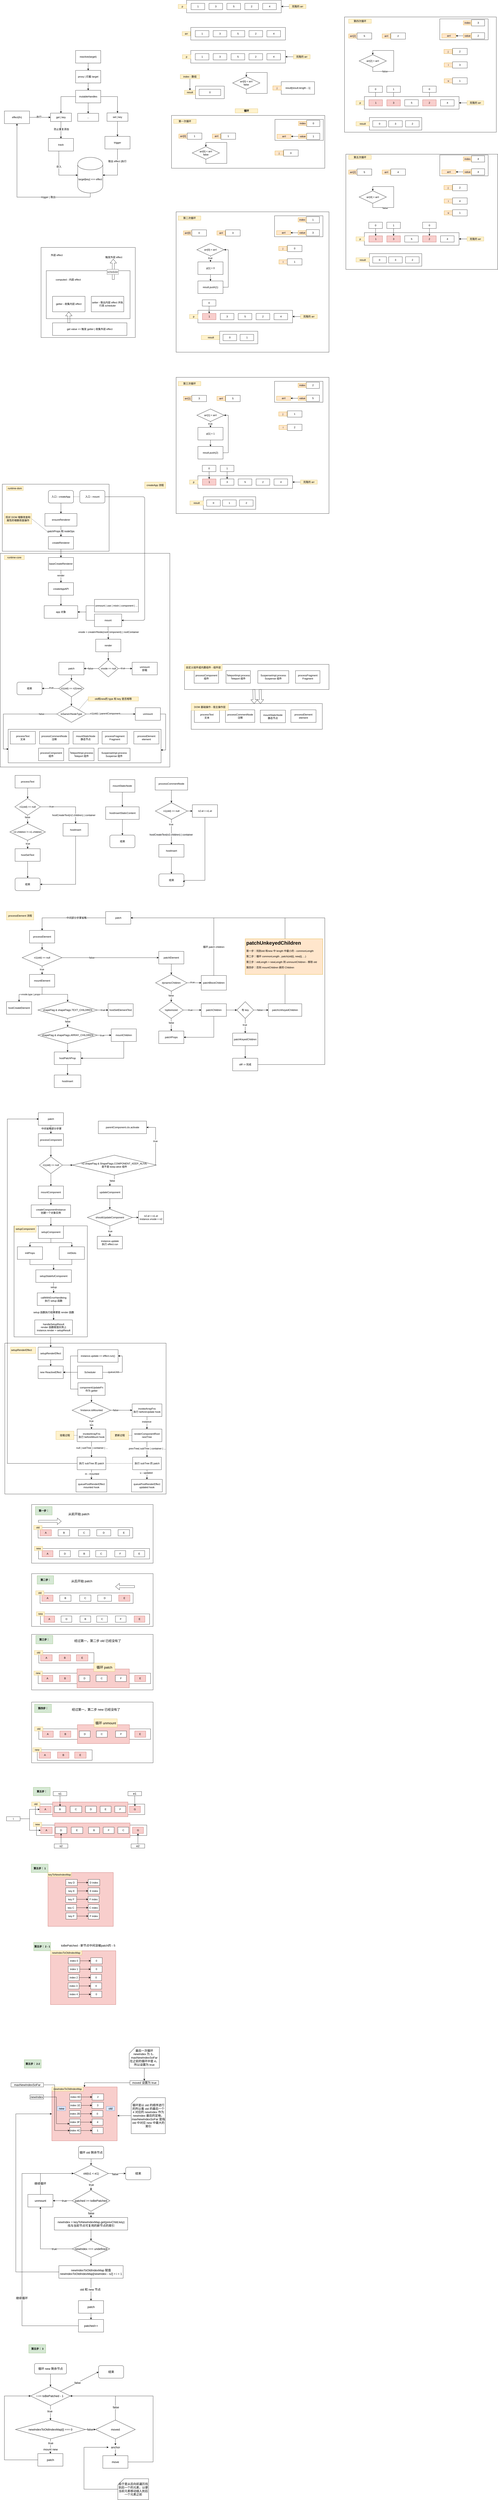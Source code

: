 <mxfile version="12.2.4" pages="4"><diagram id="5jdokOjETVjnTTVDQPIy" name="reactive"><mxGraphModel dx="1200" dy="842" grid="1" gridSize="10" guides="1" tooltips="1" connect="1" arrows="1" fold="1" page="1" pageScale="1" pageWidth="827" pageHeight="1169" math="0" shadow="0"><root><mxCell id="0"/><mxCell id="1" parent="0"/><mxCell id="1109" value="" style="rounded=0;whiteSpace=wrap;html=1;" parent="1" vertex="1"><mxGeometry x="1654" y="140" width="725" height="550" as="geometry"/></mxCell><mxCell id="933" value="" style="rounded=0;whiteSpace=wrap;html=1;" parent="1" vertex="1"><mxGeometry x="850" y="1860" width="730" height="650" as="geometry"/></mxCell><mxCell id="908" value="" style="rounded=0;whiteSpace=wrap;html=1;" parent="1" vertex="1"><mxGeometry x="828" y="610" width="732" height="252" as="geometry"/></mxCell><mxCell id="510" value="" style="rounded=0;whiteSpace=wrap;html=1;" parent="1" vertex="1"><mxGeometry x="183" y="8770" width="527" height="50" as="geometry"/></mxCell><mxCell id="524" value="" style="rounded=0;whiteSpace=wrap;html=1;fontSize=16;fillColor=#f8cecc;strokeColor=#b85450;" parent="1" vertex="1"><mxGeometry x="270" y="8760" width="360" height="70" as="geometry"/></mxCell><mxCell id="502" value="" style="rounded=0;whiteSpace=wrap;html=1;" parent="1" vertex="1"><mxGeometry x="178" y="8670" width="522" height="50" as="geometry"/></mxCell><mxCell id="523" value="" style="rounded=0;whiteSpace=wrap;html=1;fontSize=16;fillColor=#f8cecc;strokeColor=#b85450;" parent="1" vertex="1"><mxGeometry x="260" y="8660" width="360" height="70" as="geometry"/></mxCell><mxCell id="367" value="" style="rounded=0;whiteSpace=wrap;html=1;" parent="1" vertex="1"><mxGeometry x="922" y="3417" width="626" height="123" as="geometry"/></mxCell><mxCell id="328" value="" style="rounded=0;whiteSpace=wrap;html=1;" parent="1" vertex="1"><mxGeometry x="32" y="6470" width="770" height="720" as="geometry"/></mxCell><mxCell id="300" style="edgeStyle=orthogonalEdgeStyle;rounded=0;orthogonalLoop=1;jettySize=auto;html=1;" parent="1" source="282" target="276" edge="1"><mxGeometry relative="1" as="geometry"/></mxCell><mxCell id="282" value="" style="rounded=0;whiteSpace=wrap;html=1;" parent="1" vertex="1"><mxGeometry x="76" y="5910" width="350" height="530" as="geometry"/></mxCell><mxCell id="231" value="" style="rounded=0;whiteSpace=wrap;html=1;" parent="1" vertex="1"><mxGeometry x="10" y="2700" width="810" height="1020" as="geometry"/></mxCell><mxCell id="53" value="" style="rounded=0;whiteSpace=wrap;html=1;" parent="1" vertex="1"><mxGeometry x="20" y="2370" width="510" height="320" as="geometry"/></mxCell><mxCell id="32" style="edgeStyle=orthogonalEdgeStyle;rounded=0;orthogonalLoop=1;jettySize=auto;html=1;entryX=0;entryY=0.5;entryDx=0;entryDy=0;" parent="1" source="4" target="10" edge="1"><mxGeometry relative="1" as="geometry"/></mxCell><mxCell id="33" value="执行" style="text;html=1;resizable=0;points=[];align=center;verticalAlign=middle;labelBackgroundColor=#ffffff;" parent="32" vertex="1" connectable="0"><mxGeometry x="-0.098" y="2" relative="1" as="geometry"><mxPoint as="offset"/></mxGeometry></mxCell><mxCell id="4" value="effect(fn)" style="rounded=0;whiteSpace=wrap;html=1;" parent="1" vertex="1"><mxGeometry x="30" y="589" width="120" height="60" as="geometry"/></mxCell><mxCell id="39" style="edgeStyle=orthogonalEdgeStyle;rounded=0;orthogonalLoop=1;jettySize=auto;html=1;" parent="1" source="5" target="38" edge="1"><mxGeometry relative="1" as="geometry"/></mxCell><mxCell id="5" value="reactive(target)" style="rounded=0;whiteSpace=wrap;html=1;" parent="1" vertex="1"><mxGeometry x="370" y="300" width="120" height="60" as="geometry"/></mxCell><mxCell id="35" style="edgeStyle=orthogonalEdgeStyle;rounded=0;orthogonalLoop=1;jettySize=auto;html=1;" parent="1" source="6" target="4" edge="1"><mxGeometry relative="1" as="geometry"><Array as="points"><mxPoint x="440" y="1000"/><mxPoint x="90" y="1000"/></Array></mxGeometry></mxCell><mxCell id="36" value="trigger | 取出" style="text;html=1;resizable=0;points=[];align=center;verticalAlign=middle;labelBackgroundColor=#ffffff;" parent="35" vertex="1" connectable="0"><mxGeometry x="-0.39" relative="1" as="geometry"><mxPoint as="offset"/></mxGeometry></mxCell><mxCell id="6" value="target[key] &amp;lt;=&amp;gt; effect" style="shape=cylinder;whiteSpace=wrap;html=1;boundedLbl=1;backgroundOutline=1;" parent="1" vertex="1"><mxGeometry x="380" y="810" width="120" height="170" as="geometry"/></mxCell><mxCell id="14" style="edgeStyle=orthogonalEdgeStyle;rounded=0;orthogonalLoop=1;jettySize=auto;html=1;" parent="1" source="7" target="10" edge="1"><mxGeometry relative="1" as="geometry"/></mxCell><mxCell id="16" style="edgeStyle=orthogonalEdgeStyle;rounded=0;orthogonalLoop=1;jettySize=auto;html=1;entryX=0.5;entryY=0;entryDx=0;entryDy=0;" parent="1" source="7" target="9" edge="1"><mxGeometry relative="1" as="geometry"/></mxCell><mxCell id="18" style="edgeStyle=orthogonalEdgeStyle;rounded=0;orthogonalLoop=1;jettySize=auto;html=1;" parent="1" source="7" target="17" edge="1"><mxGeometry relative="1" as="geometry"/></mxCell><mxCell id="7" value="mutableHandles" style="rounded=0;whiteSpace=wrap;html=1;" parent="1" vertex="1"><mxGeometry x="370" y="490" width="120" height="60" as="geometry"/></mxCell><mxCell id="24" style="edgeStyle=orthogonalEdgeStyle;rounded=0;orthogonalLoop=1;jettySize=auto;html=1;" parent="1" source="9" target="23" edge="1"><mxGeometry relative="1" as="geometry"/></mxCell><mxCell id="9" value="set | key" style="rounded=0;whiteSpace=wrap;html=1;" parent="1" vertex="1"><mxGeometry x="520" y="598" width="100" height="40" as="geometry"/></mxCell><mxCell id="34" style="edgeStyle=orthogonalEdgeStyle;rounded=0;orthogonalLoop=1;jettySize=auto;html=1;" parent="1" source="10" target="19" edge="1"><mxGeometry relative="1" as="geometry"/></mxCell><mxCell id="42" value="防止重复添加" style="text;html=1;resizable=0;points=[];align=center;verticalAlign=middle;labelBackgroundColor=#ffffff;" parent="34" vertex="1" connectable="0"><mxGeometry x="-0.09" y="2" relative="1" as="geometry"><mxPoint as="offset"/></mxGeometry></mxCell><mxCell id="10" value="get | key" style="rounded=0;whiteSpace=wrap;html=1;" parent="1" vertex="1"><mxGeometry x="250" y="599" width="100" height="40" as="geometry"/></mxCell><mxCell id="17" value="..." style="rounded=0;whiteSpace=wrap;html=1;" parent="1" vertex="1"><mxGeometry x="380" y="600" width="100" height="38" as="geometry"/></mxCell><mxCell id="21" style="edgeStyle=orthogonalEdgeStyle;rounded=0;orthogonalLoop=1;jettySize=auto;html=1;entryX=0;entryY=0.5;entryDx=0;entryDy=0;" parent="1" source="19" target="6" edge="1"><mxGeometry relative="1" as="geometry"><Array as="points"><mxPoint x="290" y="895"/></Array></mxGeometry></mxCell><mxCell id="22" value="存入" style="text;html=1;resizable=0;points=[];align=center;verticalAlign=middle;labelBackgroundColor=#ffffff;" parent="21" vertex="1" connectable="0"><mxGeometry x="-0.271" relative="1" as="geometry"><mxPoint as="offset"/></mxGeometry></mxCell><mxCell id="19" value="track" style="rounded=0;whiteSpace=wrap;html=1;" parent="1" vertex="1"><mxGeometry x="240" y="720" width="120" height="60" as="geometry"/></mxCell><mxCell id="25" style="edgeStyle=orthogonalEdgeStyle;rounded=0;orthogonalLoop=1;jettySize=auto;html=1;entryX=1;entryY=0.5;entryDx=0;entryDy=0;" parent="1" source="23" target="6" edge="1"><mxGeometry relative="1" as="geometry"><Array as="points"><mxPoint x="570" y="895"/></Array></mxGeometry></mxCell><mxCell id="26" value="取出 effect |执行" style="text;html=1;resizable=0;points=[];align=center;verticalAlign=middle;labelBackgroundColor=#ffffff;" parent="25" vertex="1" connectable="0"><mxGeometry x="-0.398" y="-1" relative="1" as="geometry"><mxPoint as="offset"/></mxGeometry></mxCell><mxCell id="23" value="trigger" style="rounded=0;whiteSpace=wrap;html=1;" parent="1" vertex="1"><mxGeometry x="510" y="710" width="120" height="60" as="geometry"/></mxCell><mxCell id="40" style="edgeStyle=orthogonalEdgeStyle;rounded=0;orthogonalLoop=1;jettySize=auto;html=1;entryX=0.5;entryY=0;entryDx=0;entryDy=0;" parent="1" source="38" target="7" edge="1"><mxGeometry relative="1" as="geometry"/></mxCell><mxCell id="38" value="proxy | 拦截 target" style="rounded=0;whiteSpace=wrap;html=1;" parent="1" vertex="1"><mxGeometry x="370" y="395" width="120" height="60" as="geometry"/></mxCell><mxCell id="TxkNfRiJejBGlZnMCwki-53" value="" style="group" parent="1" vertex="1" connectable="0"><mxGeometry x="205" y="1240" width="450" height="430" as="geometry"/></mxCell><mxCell id="TxkNfRiJejBGlZnMCwki-42" value="" style="rounded=0;whiteSpace=wrap;html=1;" parent="TxkNfRiJejBGlZnMCwki-53" vertex="1"><mxGeometry width="450" height="430" as="geometry"/></mxCell><mxCell id="TxkNfRiJejBGlZnMCwki-43" value="外层 effect" style="text;html=1;strokeColor=none;fillColor=none;align=center;verticalAlign=middle;whiteSpace=wrap;rounded=0;" parent="TxkNfRiJejBGlZnMCwki-53" vertex="1"><mxGeometry x="30" y="24.571" width="90" height="24.571" as="geometry"/></mxCell><mxCell id="TxkNfRiJejBGlZnMCwki-44" value="" style="rounded=0;whiteSpace=wrap;html=1;" parent="TxkNfRiJejBGlZnMCwki-53" vertex="1"><mxGeometry x="25" y="111" width="400" height="229" as="geometry"/></mxCell><mxCell id="TxkNfRiJejBGlZnMCwki-45" value="computed - 内层 effect" style="text;html=1;strokeColor=none;fillColor=none;align=center;verticalAlign=middle;whiteSpace=wrap;rounded=0;" parent="TxkNfRiJejBGlZnMCwki-53" vertex="1"><mxGeometry x="60" y="135.143" width="140" height="36.857" as="geometry"/></mxCell><mxCell id="TxkNfRiJejBGlZnMCwki-49" value="" style="shape=flexArrow;endArrow=classic;html=1;" parent="TxkNfRiJejBGlZnMCwki-53" edge="1"><mxGeometry width="50" height="50" relative="1" as="geometry"><mxPoint x="345" y="153.571" as="sourcePoint"/><mxPoint x="345" y="55.286" as="targetPoint"/></mxGeometry></mxCell><mxCell id="TxkNfRiJejBGlZnMCwki-54" value="scheduler" style="text;html=1;align=center;verticalAlign=middle;whiteSpace=wrap;rounded=0;fillColor=#f5f5f5;strokeColor=#666666;fontColor=#333333;" parent="TxkNfRiJejBGlZnMCwki-53" vertex="1"><mxGeometry x="315" y="104.429" width="55" height="24.571" as="geometry"/></mxCell><mxCell id="TxkNfRiJejBGlZnMCwki-57" value="getter - 收集内层 effect" style="rounded=0;whiteSpace=wrap;html=1;" parent="TxkNfRiJejBGlZnMCwki-53" vertex="1"><mxGeometry x="55" y="233.429" width="155" height="73.714" as="geometry"/></mxCell><mxCell id="TxkNfRiJejBGlZnMCwki-58" value="setter - 取出内层 effect 并执行其 scheduler" style="rounded=0;whiteSpace=wrap;html=1;" parent="TxkNfRiJejBGlZnMCwki-53" vertex="1"><mxGeometry x="240" y="233.429" width="155" height="73.714" as="geometry"/></mxCell><mxCell id="TxkNfRiJejBGlZnMCwki-46" value="get value =&amp;gt; 触发 getter | 收集外层 effect" style="rounded=0;whiteSpace=wrap;html=1;" parent="TxkNfRiJejBGlZnMCwki-53" vertex="1"><mxGeometry x="55" y="360" width="355" height="60" as="geometry"/></mxCell><mxCell id="TxkNfRiJejBGlZnMCwki-51" value="" style="shape=flexArrow;endArrow=classic;html=1;entryX=0.5;entryY=1;entryDx=0;entryDy=0;" parent="TxkNfRiJejBGlZnMCwki-53" target="TxkNfRiJejBGlZnMCwki-57" edge="1"><mxGeometry width="50" height="50" relative="1" as="geometry"><mxPoint x="133" y="360" as="sourcePoint"/><mxPoint x="-125" y="450" as="targetPoint"/></mxGeometry></mxCell><mxCell id="TxkNfRiJejBGlZnMCwki-48" value="触发外层 effect" style="text;html=1;strokeColor=none;fillColor=none;align=center;verticalAlign=middle;whiteSpace=wrap;rounded=0;" parent="TxkNfRiJejBGlZnMCwki-53" vertex="1"><mxGeometry x="295" y="37" width="105" height="20" as="geometry"/></mxCell><mxCell id="45" style="edgeStyle=orthogonalEdgeStyle;rounded=0;orthogonalLoop=1;jettySize=auto;html=1;" parent="1" source="43" target="44" edge="1"><mxGeometry relative="1" as="geometry"/></mxCell><mxCell id="43" value="入口 - createApp" style="rounded=1;whiteSpace=wrap;html=1;" parent="1" vertex="1"><mxGeometry x="240" y="2400" width="120" height="60" as="geometry"/></mxCell><mxCell id="47" value="&lt;span style=&quot;font-size: 12px ; background-color: rgb(248 , 249 , 250)&quot;&gt;patchProps 和&amp;nbsp;&lt;/span&gt;&lt;span style=&quot;font-size: 12px ; background-color: rgb(248 , 249 , 250)&quot;&gt;nodeOps&lt;/span&gt;" style="edgeStyle=orthogonalEdgeStyle;rounded=0;orthogonalLoop=1;jettySize=auto;html=1;entryX=0.5;entryY=0;entryDx=0;entryDy=0;" parent="1" source="44" target="46" edge="1"><mxGeometry relative="1" as="geometry"/></mxCell><mxCell id="44" value="ensureRenderer" style="rounded=0;whiteSpace=wrap;html=1;" parent="1" vertex="1"><mxGeometry x="223.5" y="2510" width="153" height="60" as="geometry"/></mxCell><mxCell id="52" style="edgeStyle=orthogonalEdgeStyle;rounded=0;orthogonalLoop=1;jettySize=auto;html=1;entryX=0.5;entryY=0;entryDx=0;entryDy=0;" parent="1" source="46" target="51" edge="1"><mxGeometry relative="1" as="geometry"/></mxCell><mxCell id="46" value="createRenderer" style="rounded=0;whiteSpace=wrap;html=1;" parent="1" vertex="1"><mxGeometry x="240" y="2620" width="120" height="60" as="geometry"/></mxCell><mxCell id="48" value="将对 DOM 增删改查和属性的增删改查操作" style="text;html=1;strokeColor=#d6b656;fillColor=#fff2cc;align=center;verticalAlign=middle;whiteSpace=wrap;rounded=0;" parent="1" vertex="1"><mxGeometry x="30" y="2510" width="130" height="50" as="geometry"/></mxCell><mxCell id="50" value="" style="endArrow=none;dashed=1;html=1;entryX=1;entryY=0.5;entryDx=0;entryDy=0;" parent="1" target="48" edge="1"><mxGeometry width="50" height="50" relative="1" as="geometry"><mxPoint x="240" y="2600" as="sourcePoint"/><mxPoint x="-30" y="2700" as="targetPoint"/></mxGeometry></mxCell><mxCell id="56" style="edgeStyle=orthogonalEdgeStyle;rounded=0;orthogonalLoop=1;jettySize=auto;html=1;" parent="1" source="51" target="55" edge="1"><mxGeometry relative="1" as="geometry"/></mxCell><mxCell id="57" value="render" style="text;html=1;resizable=0;points=[];align=center;verticalAlign=middle;labelBackgroundColor=#ffffff;" parent="56" vertex="1" connectable="0"><mxGeometry x="-0.133" y="-1" relative="1" as="geometry"><mxPoint as="offset"/></mxGeometry></mxCell><mxCell id="51" value="baseCreateRenderer" style="rounded=0;whiteSpace=wrap;html=1;" parent="1" vertex="1"><mxGeometry x="240" y="2720" width="120" height="60" as="geometry"/></mxCell><mxCell id="54" value="runtime-dom" style="text;html=1;strokeColor=#d6b656;fillColor=#fff2cc;align=center;verticalAlign=middle;whiteSpace=wrap;rounded=0;" parent="1" vertex="1"><mxGeometry x="40" y="2380" width="80" height="20" as="geometry"/></mxCell><mxCell id="59" style="edgeStyle=orthogonalEdgeStyle;rounded=0;orthogonalLoop=1;jettySize=auto;html=1;entryX=0.5;entryY=0;entryDx=0;entryDy=0;" parent="1" source="55" target="58" edge="1"><mxGeometry relative="1" as="geometry"/></mxCell><mxCell id="55" value="createAppAPI" style="rounded=0;whiteSpace=wrap;html=1;" parent="1" vertex="1"><mxGeometry x="240" y="2840" width="120" height="60" as="geometry"/></mxCell><mxCell id="58" value="app 对象" style="rounded=0;whiteSpace=wrap;html=1;" parent="1" vertex="1"><mxGeometry x="220" y="2950" width="160" height="60" as="geometry"/></mxCell><mxCell id="62" style="edgeStyle=orthogonalEdgeStyle;rounded=0;orthogonalLoop=1;jettySize=auto;html=1;entryX=1;entryY=0.5;entryDx=0;entryDy=0;" parent="1" source="60" target="58" edge="1"><mxGeometry relative="1" as="geometry"/></mxCell><mxCell id="60" value="unmount | use | mixin | component | ..." style="rounded=0;whiteSpace=wrap;html=1;" parent="1" vertex="1"><mxGeometry x="460" y="2920" width="210" height="60" as="geometry"/></mxCell><mxCell id="65" style="edgeStyle=orthogonalEdgeStyle;rounded=0;orthogonalLoop=1;jettySize=auto;html=1;entryX=1;entryY=0.5;entryDx=0;entryDy=0;" parent="1" source="64" target="58" edge="1"><mxGeometry relative="1" as="geometry"/></mxCell><mxCell id="69" style="edgeStyle=orthogonalEdgeStyle;rounded=0;orthogonalLoop=1;jettySize=auto;html=1;" parent="1" source="64" target="74" edge="1"><mxGeometry relative="1" as="geometry"><mxPoint x="525" y="3090" as="targetPoint"/></mxGeometry></mxCell><mxCell id="76" value="vnode = createVNode(rootComponent) | rootContainer" style="text;html=1;resizable=0;points=[];align=center;verticalAlign=middle;labelBackgroundColor=#ffffff;" parent="69" vertex="1" connectable="0"><mxGeometry x="-0.147" y="2" relative="1" as="geometry"><mxPoint as="offset"/></mxGeometry></mxCell><mxCell id="64" value="mount" style="rounded=0;whiteSpace=wrap;html=1;" parent="1" vertex="1"><mxGeometry x="460" y="2990" width="130" height="60" as="geometry"/></mxCell><mxCell id="71" value="" style="edgeStyle=elbowEdgeStyle;elbow=horizontal;endArrow=classic;html=1;entryX=1;entryY=0.5;entryDx=0;entryDy=0;exitX=1;exitY=0.5;exitDx=0;exitDy=0;" parent="1" source="72" target="64" edge="1"><mxGeometry width="50" height="50" relative="1" as="geometry"><mxPoint x="-80" y="3220" as="sourcePoint"/><mxPoint x="-30" y="3170" as="targetPoint"/><Array as="points"><mxPoint x="700" y="2740"/></Array></mxGeometry></mxCell><mxCell id="72" value="入口 - mount" style="rounded=1;whiteSpace=wrap;html=1;" parent="1" vertex="1"><mxGeometry x="390" y="2400" width="120" height="60" as="geometry"/></mxCell><mxCell id="73" value="" style="endArrow=none;dashed=1;html=1;entryX=0;entryY=0.5;entryDx=0;entryDy=0;exitX=1;exitY=0.5;exitDx=0;exitDy=0;" parent="1" source="43" target="72" edge="1"><mxGeometry width="50" height="50" relative="1" as="geometry"><mxPoint x="340" y="2510" as="sourcePoint"/><mxPoint x="390" y="2460" as="targetPoint"/></mxGeometry></mxCell><mxCell id="84" style="edgeStyle=orthogonalEdgeStyle;rounded=0;orthogonalLoop=1;jettySize=auto;html=1;" parent="1" source="74" target="83" edge="1"><mxGeometry relative="1" as="geometry"/></mxCell><mxCell id="74" value="render" style="rounded=0;whiteSpace=wrap;html=1;" parent="1" vertex="1"><mxGeometry x="466" y="3110" width="120" height="60" as="geometry"/></mxCell><mxCell id="90" style="edgeStyle=orthogonalEdgeStyle;rounded=0;orthogonalLoop=1;jettySize=auto;html=1;entryX=0.5;entryY=0;entryDx=0;entryDy=0;" parent="1" source="77" target="89" edge="1"><mxGeometry relative="1" as="geometry"/></mxCell><mxCell id="77" value="patch" style="rounded=0;whiteSpace=wrap;html=1;" parent="1" vertex="1"><mxGeometry x="290" y="3220" width="120" height="60" as="geometry"/></mxCell><mxCell id="79" value="unmount&lt;br&gt;卸载" style="rounded=0;whiteSpace=wrap;html=1;" parent="1" vertex="1"><mxGeometry x="640" y="3220" width="120" height="60" as="geometry"/></mxCell><mxCell id="85" style="edgeStyle=orthogonalEdgeStyle;rounded=0;orthogonalLoop=1;jettySize=auto;html=1;" parent="1" source="83" target="79" edge="1"><mxGeometry relative="1" as="geometry"/></mxCell><mxCell id="86" value="true" style="text;html=1;resizable=0;points=[];align=center;verticalAlign=middle;labelBackgroundColor=#ffffff;" parent="85" vertex="1" connectable="0"><mxGeometry x="-0.321" relative="1" as="geometry"><mxPoint y="-1" as="offset"/></mxGeometry></mxCell><mxCell id="87" style="edgeStyle=orthogonalEdgeStyle;rounded=0;orthogonalLoop=1;jettySize=auto;html=1;" parent="1" source="83" target="77" edge="1"><mxGeometry relative="1" as="geometry"/></mxCell><mxCell id="88" value="false" style="text;html=1;resizable=0;points=[];align=center;verticalAlign=middle;labelBackgroundColor=#ffffff;" parent="87" vertex="1" connectable="0"><mxGeometry x="0.108" y="2" relative="1" as="geometry"><mxPoint y="-2" as="offset"/></mxGeometry></mxCell><mxCell id="83" value="vnode == null" style="rhombus;whiteSpace=wrap;html=1;" parent="1" vertex="1"><mxGeometry x="478.5" y="3210" width="95" height="80" as="geometry"/></mxCell><mxCell id="92" style="edgeStyle=orthogonalEdgeStyle;rounded=0;orthogonalLoop=1;jettySize=auto;html=1;" parent="1" source="89" target="91" edge="1"><mxGeometry relative="1" as="geometry"/></mxCell><mxCell id="94" value="true" style="text;html=1;resizable=0;points=[];align=center;verticalAlign=middle;labelBackgroundColor=#ffffff;" parent="92" vertex="1" connectable="0"><mxGeometry x="-0.102" y="-3" relative="1" as="geometry"><mxPoint as="offset"/></mxGeometry></mxCell><mxCell id="95" style="edgeStyle=orthogonalEdgeStyle;rounded=0;orthogonalLoop=1;jettySize=auto;html=1;entryX=0.5;entryY=0;entryDx=0;entryDy=0;" parent="1" source="89" target="96" edge="1"><mxGeometry relative="1" as="geometry"><mxPoint x="350" y="3420" as="targetPoint"/></mxGeometry></mxCell><mxCell id="89" value="n1(old) == n2(new)" style="rhombus;whiteSpace=wrap;html=1;" parent="1" vertex="1"><mxGeometry x="290" y="3305" width="120" height="80" as="geometry"/></mxCell><mxCell id="91" value="结束" style="rounded=1;whiteSpace=wrap;html=1;" parent="1" vertex="1"><mxGeometry x="90" y="3315" width="120" height="60" as="geometry"/></mxCell><mxCell id="101" style="edgeStyle=orthogonalEdgeStyle;rounded=0;orthogonalLoop=1;jettySize=auto;html=1;entryX=0;entryY=0.5;entryDx=0;entryDy=0;" parent="1" source="96" target="100" edge="1"><mxGeometry relative="1" as="geometry"/></mxCell><mxCell id="102" value="n1(old) | parentComponent" style="text;html=1;resizable=0;points=[];align=center;verticalAlign=middle;labelBackgroundColor=#ffffff;" parent="101" vertex="1" connectable="0"><mxGeometry x="-0.228" y="2" relative="1" as="geometry"><mxPoint as="offset"/></mxGeometry></mxCell><mxCell id="114" style="edgeStyle=orthogonalEdgeStyle;rounded=0;orthogonalLoop=1;jettySize=auto;html=1;entryX=0.002;entryY=0.589;entryDx=0;entryDy=0;entryPerimeter=0;" parent="1" source="96" target="99" edge="1"><mxGeometry relative="1" as="geometry"><Array as="points"><mxPoint x="25" y="3467"/><mxPoint x="25" y="3634"/></Array></mxGeometry></mxCell><mxCell id="115" value="false" style="text;html=1;resizable=0;points=[];align=center;verticalAlign=middle;labelBackgroundColor=#ffffff;" parent="114" vertex="1" connectable="0"><mxGeometry x="-0.67" relative="1" as="geometry"><mxPoint as="offset"/></mxGeometry></mxCell><mxCell id="96" value="isSameVNodeType" style="rhombus;whiteSpace=wrap;html=1;" parent="1" vertex="1"><mxGeometry x="280" y="3427" width="140" height="80" as="geometry"/></mxCell><mxCell id="97" value="old和new的 type 和 key 是否相等" style="text;html=1;strokeColor=#d6b656;fillColor=#fff2cc;align=center;verticalAlign=middle;whiteSpace=wrap;rounded=0;" parent="1" vertex="1"><mxGeometry x="430" y="3385" width="240" height="20" as="geometry"/></mxCell><mxCell id="98" value="" style="endArrow=none;dashed=1;html=1;entryX=0;entryY=0.5;entryDx=0;entryDy=0;exitX=1;exitY=0;exitDx=0;exitDy=0;" parent="1" source="96" target="97" edge="1"><mxGeometry width="50" height="50" relative="1" as="geometry"><mxPoint x="20" y="3580" as="sourcePoint"/><mxPoint x="70" y="3530" as="targetPoint"/></mxGeometry></mxCell><mxCell id="99" value="" style="rounded=0;whiteSpace=wrap;html=1;" parent="1" vertex="1"><mxGeometry x="48" y="3540" width="730" height="160" as="geometry"/></mxCell><mxCell id="116" style="edgeStyle=orthogonalEdgeStyle;rounded=0;orthogonalLoop=1;jettySize=auto;html=1;entryX=0.999;entryY=0.617;entryDx=0;entryDy=0;entryPerimeter=0;exitX=1;exitY=0.5;exitDx=0;exitDy=0;" parent="1" source="100" target="99" edge="1"><mxGeometry relative="1" as="geometry"><Array as="points"><mxPoint x="800" y="3467"/><mxPoint x="800" y="3639"/></Array></mxGeometry></mxCell><mxCell id="100" value="unmount" style="rounded=0;whiteSpace=wrap;html=1;" parent="1" vertex="1"><mxGeometry x="655" y="3437" width="120" height="60" as="geometry"/></mxCell><mxCell id="106" value="processText&lt;br&gt;文本" style="rounded=0;whiteSpace=wrap;html=1;" parent="1" vertex="1"><mxGeometry x="58" y="3550" width="120" height="60" as="geometry"/></mxCell><mxCell id="107" value="processCommentNode&lt;br&gt;注释" style="rounded=0;whiteSpace=wrap;html=1;" parent="1" vertex="1"><mxGeometry x="198" y="3550" width="140" height="60" as="geometry"/></mxCell><mxCell id="108" value="mountStaticNode&lt;br&gt;静态节点" style="rounded=0;whiteSpace=wrap;html=1;" parent="1" vertex="1"><mxGeometry x="358" y="3550" width="120" height="60" as="geometry"/></mxCell><mxCell id="109" value="processFragment&lt;br&gt;Fragment" style="rounded=0;whiteSpace=wrap;html=1;" parent="1" vertex="1"><mxGeometry x="496.5" y="3550" width="120" height="60" as="geometry"/></mxCell><mxCell id="110" value="processElement&lt;br&gt;element" style="rounded=0;whiteSpace=wrap;html=1;" parent="1" vertex="1"><mxGeometry x="648" y="3550" width="120" height="60" as="geometry"/></mxCell><mxCell id="111" value="processComponent&lt;br&gt;组件" style="rounded=0;whiteSpace=wrap;html=1;" parent="1" vertex="1"><mxGeometry x="193" y="3630" width="120" height="60" as="geometry"/></mxCell><mxCell id="112" value="TeleportImpl.process&lt;br&gt;Teleport 组件" style="rounded=0;whiteSpace=wrap;html=1;" parent="1" vertex="1"><mxGeometry x="338" y="3630" width="120" height="60" as="geometry"/></mxCell><mxCell id="113" value="SuspenseImpl.process&lt;br&gt;Suspense 组件" style="rounded=0;whiteSpace=wrap;html=1;" parent="1" vertex="1"><mxGeometry x="478" y="3630" width="152" height="60" as="geometry"/></mxCell><mxCell id="155" style="edgeStyle=orthogonalEdgeStyle;rounded=0;orthogonalLoop=1;jettySize=auto;html=1;" parent="1" source="152" target="154" edge="1"><mxGeometry relative="1" as="geometry"/></mxCell><mxCell id="152" value="&lt;span&gt;mountStaticNode&lt;/span&gt;" style="rounded=0;whiteSpace=wrap;html=1;" parent="1" vertex="1"><mxGeometry x="533" y="3780" width="120" height="60" as="geometry"/></mxCell><mxCell id="166" style="edgeStyle=orthogonalEdgeStyle;rounded=0;orthogonalLoop=1;jettySize=auto;html=1;entryX=0.5;entryY=0;entryDx=0;entryDy=0;" parent="1" source="154" target="165" edge="1"><mxGeometry relative="1" as="geometry"/></mxCell><mxCell id="154" value="hostInsertStaticContent" style="rounded=0;whiteSpace=wrap;html=1;" parent="1" vertex="1"><mxGeometry x="513.5" y="3910" width="160" height="60" as="geometry"/></mxCell><mxCell id="163" value="" style="group" parent="1" vertex="1" connectable="0"><mxGeometry x="56" y="3760" width="374" height="550" as="geometry"/></mxCell><mxCell id="117" value="processText" style="rounded=0;whiteSpace=wrap;html=1;" parent="163" vertex="1"><mxGeometry x="25" width="120" height="60" as="geometry"/></mxCell><mxCell id="119" value="n1(old) == null" style="rhombus;whiteSpace=wrap;html=1;" parent="163" vertex="1"><mxGeometry x="24" y="110" width="122" height="80" as="geometry"/></mxCell><mxCell id="120" style="edgeStyle=orthogonalEdgeStyle;rounded=0;orthogonalLoop=1;jettySize=auto;html=1;" parent="163" source="117" target="119" edge="1"><mxGeometry relative="1" as="geometry"/></mxCell><mxCell id="121" value="hostInsert" style="rounded=0;whiteSpace=wrap;html=1;" parent="163" vertex="1"><mxGeometry x="254" y="229.5" width="120" height="60" as="geometry"/></mxCell><mxCell id="122" style="edgeStyle=orthogonalEdgeStyle;rounded=0;orthogonalLoop=1;jettySize=auto;html=1;exitX=1;exitY=0.5;exitDx=0;exitDy=0;" parent="163" source="119" target="121" edge="1"><mxGeometry relative="1" as="geometry"><mxPoint x="314" y="150" as="sourcePoint"/></mxGeometry></mxCell><mxCell id="123" value="hostCreateText(n2.children) | container" style="text;html=1;resizable=0;points=[];align=center;verticalAlign=middle;labelBackgroundColor=#ffffff;" parent="122" vertex="1" connectable="0"><mxGeometry x="-0.367" y="-1" relative="1" as="geometry"><mxPoint x="80" y="39" as="offset"/></mxGeometry></mxCell><mxCell id="127" value="true" style="text;html=1;resizable=0;points=[];align=center;verticalAlign=middle;labelBackgroundColor=#ffffff;" parent="122" vertex="1" connectable="0"><mxGeometry x="-0.577" y="1" relative="1" as="geometry"><mxPoint as="offset"/></mxGeometry></mxCell><mxCell id="128" value="n2.children != n1.children" style="rhombus;whiteSpace=wrap;html=1;" parent="163" vertex="1"><mxGeometry y="230" width="170" height="80" as="geometry"/></mxCell><mxCell id="125" style="edgeStyle=orthogonalEdgeStyle;rounded=0;orthogonalLoop=1;jettySize=auto;html=1;entryX=0.5;entryY=0;entryDx=0;entryDy=0;" parent="163" source="119" target="128" edge="1"><mxGeometry relative="1" as="geometry"><mxPoint x="272" y="250" as="targetPoint"/></mxGeometry></mxCell><mxCell id="126" value="false" style="text;html=1;resizable=0;points=[];align=center;verticalAlign=middle;labelBackgroundColor=#ffffff;" parent="125" vertex="1" connectable="0"><mxGeometry x="-0.519" y="-1" relative="1" as="geometry"><mxPoint as="offset"/></mxGeometry></mxCell><mxCell id="129" value="hostSetText" style="rounded=0;whiteSpace=wrap;html=1;" parent="163" vertex="1"><mxGeometry x="25" y="350" width="120" height="60" as="geometry"/></mxCell><mxCell id="130" style="edgeStyle=orthogonalEdgeStyle;rounded=0;orthogonalLoop=1;jettySize=auto;html=1;" parent="163" source="128" target="129" edge="1"><mxGeometry relative="1" as="geometry"/></mxCell><mxCell id="131" value="true" style="text;html=1;resizable=0;points=[];align=center;verticalAlign=middle;labelBackgroundColor=#ffffff;" parent="130" vertex="1" connectable="0"><mxGeometry x="-0.225" y="1" relative="1" as="geometry"><mxPoint as="offset"/></mxGeometry></mxCell><mxCell id="157" value="结束" style="rounded=1;whiteSpace=wrap;html=1;" parent="163" vertex="1"><mxGeometry x="25" y="490" width="120" height="60" as="geometry"/></mxCell><mxCell id="159" style="edgeStyle=orthogonalEdgeStyle;rounded=0;orthogonalLoop=1;jettySize=auto;html=1;entryX=1;entryY=0.5;entryDx=0;entryDy=0;" parent="163" source="121" target="157" edge="1"><mxGeometry relative="1" as="geometry"><Array as="points"><mxPoint x="314" y="520"/></Array></mxGeometry></mxCell><mxCell id="158" style="edgeStyle=orthogonalEdgeStyle;rounded=0;orthogonalLoop=1;jettySize=auto;html=1;" parent="163" source="129" target="157" edge="1"><mxGeometry relative="1" as="geometry"/></mxCell><mxCell id="164" value="" style="group" parent="1" vertex="1" connectable="0"><mxGeometry x="750" y="3770" width="297.5" height="520" as="geometry"/></mxCell><mxCell id="136" value="processCommentNode" style="rounded=0;whiteSpace=wrap;html=1;" parent="164" vertex="1"><mxGeometry width="155" height="60" as="geometry"/></mxCell><mxCell id="137" value="&lt;span&gt;n1(old) == null&lt;/span&gt;" style="rhombus;whiteSpace=wrap;html=1;" parent="164" vertex="1"><mxGeometry x="1" y="120" width="153" height="80" as="geometry"/></mxCell><mxCell id="138" style="edgeStyle=orthogonalEdgeStyle;rounded=0;orthogonalLoop=1;jettySize=auto;html=1;" parent="164" source="136" target="137" edge="1"><mxGeometry relative="1" as="geometry"/></mxCell><mxCell id="139" value="hostInsert" style="rounded=0;whiteSpace=wrap;html=1;" parent="164" vertex="1"><mxGeometry x="17.5" y="320" width="120" height="60" as="geometry"/></mxCell><mxCell id="140" style="edgeStyle=orthogonalEdgeStyle;rounded=0;orthogonalLoop=1;jettySize=auto;html=1;" parent="164" source="137" target="139" edge="1"><mxGeometry relative="1" as="geometry"/></mxCell><mxCell id="143" value="&lt;span style=&quot;text-align: left ; background-color: rgb(248 , 249 , 250)&quot;&gt;hostCreateText(n2.children) | container&lt;/span&gt;" style="text;html=1;resizable=0;points=[];align=center;verticalAlign=middle;labelBackgroundColor=#ffffff;" parent="140" vertex="1" connectable="0"><mxGeometry x="0.212" y="-2" relative="1" as="geometry"><mxPoint as="offset"/></mxGeometry></mxCell><mxCell id="144" value="true" style="text;html=1;resizable=0;points=[];align=center;verticalAlign=middle;labelBackgroundColor=#ffffff;" parent="140" vertex="1" connectable="0"><mxGeometry x="-0.604" y="-2" relative="1" as="geometry"><mxPoint as="offset"/></mxGeometry></mxCell><mxCell id="149" value="n2.el = n1.el" style="rounded=0;whiteSpace=wrap;html=1;" parent="164" vertex="1"><mxGeometry x="177.5" y="130" width="120" height="60" as="geometry"/></mxCell><mxCell id="150" style="edgeStyle=orthogonalEdgeStyle;rounded=0;orthogonalLoop=1;jettySize=auto;html=1;" parent="164" source="137" target="149" edge="1"><mxGeometry relative="1" as="geometry"/></mxCell><mxCell id="160" value="结束" style="rounded=1;whiteSpace=wrap;html=1;" parent="164" vertex="1"><mxGeometry x="17.5" y="460" width="120" height="60" as="geometry"/></mxCell><mxCell id="161" style="edgeStyle=orthogonalEdgeStyle;rounded=0;orthogonalLoop=1;jettySize=auto;html=1;entryX=0.5;entryY=0;entryDx=0;entryDy=0;" parent="164" source="139" target="160" edge="1"><mxGeometry relative="1" as="geometry"/></mxCell><mxCell id="162" style="edgeStyle=orthogonalEdgeStyle;rounded=0;orthogonalLoop=1;jettySize=auto;html=1;entryX=1;entryY=0.5;entryDx=0;entryDy=0;" parent="164" source="149" target="160" edge="1"><mxGeometry relative="1" as="geometry"><Array as="points"><mxPoint x="237.5" y="491"/></Array></mxGeometry></mxCell><mxCell id="165" value="结束" style="rounded=1;whiteSpace=wrap;html=1;" parent="1" vertex="1"><mxGeometry x="533.5" y="4045" width="120" height="60" as="geometry"/></mxCell><mxCell id="229" value="" style="group" parent="1" vertex="1" connectable="0"><mxGeometry x="40" y="4410" width="1520" height="1020" as="geometry"/></mxCell><mxCell id="168" value="processElement" style="rounded=0;whiteSpace=wrap;html=1;" parent="229" vertex="1"><mxGeometry x="110" y="90" width="120" height="60" as="geometry"/></mxCell><mxCell id="169" value="n1(old) == null" style="rhombus;whiteSpace=wrap;html=1;" parent="229" vertex="1"><mxGeometry x="75" y="180" width="190" height="80" as="geometry"/></mxCell><mxCell id="170" style="edgeStyle=orthogonalEdgeStyle;rounded=0;orthogonalLoop=1;jettySize=auto;html=1;" parent="229" source="168" target="169" edge="1"><mxGeometry relative="1" as="geometry"/></mxCell><mxCell id="171" value="mountElement" style="rounded=0;whiteSpace=wrap;html=1;" parent="229" vertex="1"><mxGeometry x="110" y="300" width="120" height="60" as="geometry"/></mxCell><mxCell id="192" style="edgeStyle=orthogonalEdgeStyle;rounded=0;orthogonalLoop=1;jettySize=auto;html=1;" parent="229" source="169" target="171" edge="1"><mxGeometry relative="1" as="geometry"/></mxCell><mxCell id="194" value="true" style="text;html=1;resizable=0;points=[];align=center;verticalAlign=middle;labelBackgroundColor=#ffffff;" parent="192" vertex="1" connectable="0"><mxGeometry x="-0.233" y="-1" relative="1" as="geometry"><mxPoint as="offset"/></mxGeometry></mxCell><mxCell id="172" value="patchElement" style="rounded=0;whiteSpace=wrap;html=1;" parent="229" vertex="1"><mxGeometry x="727" y="190" width="120" height="60" as="geometry"/></mxCell><mxCell id="193" style="edgeStyle=orthogonalEdgeStyle;rounded=0;orthogonalLoop=1;jettySize=auto;html=1;entryX=0;entryY=0.5;entryDx=0;entryDy=0;" parent="229" source="169" target="172" edge="1"><mxGeometry relative="1" as="geometry"/></mxCell><mxCell id="195" value="false" style="text;html=1;resizable=0;points=[];align=center;verticalAlign=middle;labelBackgroundColor=#ffffff;" parent="193" vertex="1" connectable="0"><mxGeometry x="-0.431" y="-2" relative="1" as="geometry"><mxPoint x="10" y="-2" as="offset"/></mxGeometry></mxCell><mxCell id="173" value="hostCreateElement" style="rounded=0;whiteSpace=wrap;html=1;" parent="229" vertex="1"><mxGeometry y="430" width="120" height="60" as="geometry"/></mxCell><mxCell id="174" value="vnode.type | props" style="edgeStyle=orthogonalEdgeStyle;rounded=0;orthogonalLoop=1;jettySize=auto;html=1;entryX=0.5;entryY=0;entryDx=0;entryDy=0;" parent="229" source="171" target="173" edge="1"><mxGeometry relative="1" as="geometry"/></mxCell><mxCell id="175" value="hostSetElementText" style="rounded=0;whiteSpace=wrap;html=1;" parent="229" vertex="1"><mxGeometry x="485" y="440" width="120" height="60" as="geometry"/></mxCell><mxCell id="178" style="edgeStyle=orthogonalEdgeStyle;rounded=0;orthogonalLoop=1;jettySize=auto;html=1;" parent="229" source="176" target="175" edge="1"><mxGeometry relative="1" as="geometry"/></mxCell><mxCell id="179" value="true" style="text;html=1;resizable=0;points=[];align=center;verticalAlign=middle;labelBackgroundColor=#ffffff;" parent="178" vertex="1" connectable="0"><mxGeometry x="0.01" relative="1" as="geometry"><mxPoint as="offset"/></mxGeometry></mxCell><mxCell id="176" value="shapeFlag &amp;amp; shapeFlags.TEXT_CHILDREN" style="rhombus;whiteSpace=wrap;html=1;" parent="229" vertex="1"><mxGeometry x="150" y="430" width="284" height="80" as="geometry"/></mxCell><mxCell id="177" style="edgeStyle=orthogonalEdgeStyle;rounded=0;orthogonalLoop=1;jettySize=auto;html=1;" parent="229" source="171" target="176" edge="1"><mxGeometry relative="1" as="geometry"/></mxCell><mxCell id="181" value="shapeFlag &amp;amp; shapeFlags.ARRAY_CHILDREN" style="rhombus;whiteSpace=wrap;html=1;" parent="229" vertex="1"><mxGeometry x="150" y="550" width="284" height="80" as="geometry"/></mxCell><mxCell id="182" style="edgeStyle=orthogonalEdgeStyle;rounded=0;orthogonalLoop=1;jettySize=auto;html=1;" parent="229" source="176" target="181" edge="1"><mxGeometry relative="1" as="geometry"/></mxCell><mxCell id="183" value="false" style="text;html=1;resizable=0;points=[];align=center;verticalAlign=middle;labelBackgroundColor=#ffffff;" parent="182" vertex="1" connectable="0"><mxGeometry x="-0.241" relative="1" as="geometry"><mxPoint as="offset"/></mxGeometry></mxCell><mxCell id="184" value="mountChildren" style="rounded=0;whiteSpace=wrap;html=1;" parent="229" vertex="1"><mxGeometry x="500" y="560" width="120" height="60" as="geometry"/></mxCell><mxCell id="185" style="edgeStyle=orthogonalEdgeStyle;rounded=0;orthogonalLoop=1;jettySize=auto;html=1;entryX=0;entryY=0.5;entryDx=0;entryDy=0;" parent="229" source="181" target="184" edge="1"><mxGeometry relative="1" as="geometry"/></mxCell><mxCell id="187" value="true" style="text;html=1;resizable=0;points=[];align=center;verticalAlign=middle;labelBackgroundColor=#ffffff;" parent="185" vertex="1" connectable="0"><mxGeometry x="-0.31" y="-1" relative="1" as="geometry"><mxPoint as="offset"/></mxGeometry></mxCell><mxCell id="186" value="hostPatchProp" style="rounded=0;whiteSpace=wrap;html=1;" parent="229" vertex="1"><mxGeometry x="228" y="670" width="127" height="60" as="geometry"/></mxCell><mxCell id="189" style="edgeStyle=orthogonalEdgeStyle;rounded=0;orthogonalLoop=1;jettySize=auto;html=1;" parent="229" source="181" target="186" edge="1"><mxGeometry relative="1" as="geometry"/></mxCell><mxCell id="191" style="edgeStyle=orthogonalEdgeStyle;rounded=0;orthogonalLoop=1;jettySize=auto;html=1;entryX=1;entryY=0.5;entryDx=0;entryDy=0;" parent="229" source="184" target="186" edge="1"><mxGeometry relative="1" as="geometry"><Array as="points"><mxPoint x="560" y="700"/></Array></mxGeometry></mxCell><mxCell id="188" value="hostInsert" style="rounded=0;whiteSpace=wrap;html=1;" parent="229" vertex="1"><mxGeometry x="228" y="780" width="127" height="60" as="geometry"/></mxCell><mxCell id="190" style="edgeStyle=orthogonalEdgeStyle;rounded=0;orthogonalLoop=1;jettySize=auto;html=1;" parent="229" source="186" target="188" edge="1"><mxGeometry relative="1" as="geometry"/></mxCell><mxCell id="196" value="dynamicChildren" style="rhombus;whiteSpace=wrap;html=1;" parent="229" vertex="1"><mxGeometry x="712" y="300" width="150" height="80" as="geometry"/></mxCell><mxCell id="197" style="edgeStyle=orthogonalEdgeStyle;rounded=0;orthogonalLoop=1;jettySize=auto;html=1;entryX=0.5;entryY=0;entryDx=0;entryDy=0;" parent="229" source="172" target="196" edge="1"><mxGeometry relative="1" as="geometry"/></mxCell><mxCell id="198" value="!optiomized" style="rhombus;whiteSpace=wrap;html=1;" parent="229" vertex="1"><mxGeometry x="729" y="430" width="115" height="80" as="geometry"/></mxCell><mxCell id="199" style="edgeStyle=orthogonalEdgeStyle;rounded=0;orthogonalLoop=1;jettySize=auto;html=1;" parent="229" source="196" target="198" edge="1"><mxGeometry relative="1" as="geometry"/></mxCell><mxCell id="204" value="false" style="text;html=1;resizable=0;points=[];align=center;verticalAlign=middle;labelBackgroundColor=#ffffff;" parent="199" vertex="1" connectable="0"><mxGeometry x="-0.189" y="-1" relative="1" as="geometry"><mxPoint as="offset"/></mxGeometry></mxCell><mxCell id="200" value="patchBlockChildren" style="rounded=0;whiteSpace=wrap;html=1;" parent="229" vertex="1"><mxGeometry x="930" y="305" width="120" height="70" as="geometry"/></mxCell><mxCell id="201" style="edgeStyle=orthogonalEdgeStyle;rounded=0;orthogonalLoop=1;jettySize=auto;html=1;" parent="229" source="196" target="200" edge="1"><mxGeometry relative="1" as="geometry"/></mxCell><mxCell id="203" value="true" style="text;html=1;resizable=0;points=[];align=center;verticalAlign=middle;labelBackgroundColor=#ffffff;" parent="201" vertex="1" connectable="0"><mxGeometry x="-0.243" y="2" relative="1" as="geometry"><mxPoint as="offset"/></mxGeometry></mxCell><mxCell id="202" value="patchChildren" style="rounded=0;whiteSpace=wrap;html=1;" parent="229" vertex="1"><mxGeometry x="930" y="440" width="120" height="60" as="geometry"/></mxCell><mxCell id="205" style="edgeStyle=orthogonalEdgeStyle;rounded=0;orthogonalLoop=1;jettySize=auto;html=1;entryX=0;entryY=0.5;entryDx=0;entryDy=0;" parent="229" source="198" target="202" edge="1"><mxGeometry relative="1" as="geometry"/></mxCell><mxCell id="206" value="true" style="text;html=1;resizable=0;points=[];align=center;verticalAlign=middle;labelBackgroundColor=#ffffff;" parent="205" vertex="1" connectable="0"><mxGeometry x="-0.215" relative="1" as="geometry"><mxPoint as="offset"/></mxGeometry></mxCell><mxCell id="207" value="patchProps" style="rounded=0;whiteSpace=wrap;html=1;" parent="229" vertex="1"><mxGeometry x="727" y="570" width="120" height="60" as="geometry"/></mxCell><mxCell id="208" style="edgeStyle=orthogonalEdgeStyle;rounded=0;orthogonalLoop=1;jettySize=auto;html=1;" parent="229" source="198" target="207" edge="1"><mxGeometry relative="1" as="geometry"/></mxCell><mxCell id="209" value="false" style="text;html=1;resizable=0;points=[];align=center;verticalAlign=middle;labelBackgroundColor=#ffffff;" parent="208" vertex="1" connectable="0"><mxGeometry x="0.006" y="-10" relative="1" as="geometry"><mxPoint x="10" y="-9" as="offset"/></mxGeometry></mxCell><mxCell id="210" style="edgeStyle=orthogonalEdgeStyle;rounded=0;orthogonalLoop=1;jettySize=auto;html=1;entryX=1;entryY=0.5;entryDx=0;entryDy=0;" parent="229" source="202" target="207" edge="1"><mxGeometry relative="1" as="geometry"><Array as="points"><mxPoint x="990" y="600"/></Array></mxGeometry></mxCell><mxCell id="213" style="edgeStyle=orthogonalEdgeStyle;rounded=0;orthogonalLoop=1;jettySize=auto;html=1;" parent="229" source="211" target="168" edge="1"><mxGeometry relative="1" as="geometry"/></mxCell><mxCell id="214" value="中间部分步骤省略" style="text;html=1;resizable=0;points=[];align=center;verticalAlign=middle;labelBackgroundColor=#ffffff;" parent="213" vertex="1" connectable="0"><mxGeometry x="-0.232" relative="1" as="geometry"><mxPoint as="offset"/></mxGeometry></mxCell><mxCell id="211" value="patch" style="rounded=0;whiteSpace=wrap;html=1;" parent="229" vertex="1"><mxGeometry x="473.5" width="120" height="60" as="geometry"/></mxCell><mxCell id="212" style="edgeStyle=orthogonalEdgeStyle;rounded=0;orthogonalLoop=1;jettySize=auto;html=1;" parent="229" source="200" target="211" edge="1"><mxGeometry relative="1" as="geometry"><Array as="points"><mxPoint x="990" y="30"/></Array></mxGeometry></mxCell><mxCell id="215" value="循环 patch children" style="text;html=1;resizable=0;points=[];align=center;verticalAlign=middle;labelBackgroundColor=#ffffff;" parent="212" vertex="1" connectable="0"><mxGeometry x="-0.593" y="1" relative="1" as="geometry"><mxPoint as="offset"/></mxGeometry></mxCell><mxCell id="216" value="patchKeyedChildren" style="rounded=0;whiteSpace=wrap;html=1;" parent="229" vertex="1"><mxGeometry x="1080" y="580" width="120" height="60" as="geometry"/></mxCell><mxCell id="228" style="edgeStyle=orthogonalEdgeStyle;rounded=0;orthogonalLoop=1;jettySize=auto;html=1;entryX=1;entryY=0.5;entryDx=0;entryDy=0;" parent="229" source="217" target="211" edge="1"><mxGeometry relative="1" as="geometry"><Array as="points"><mxPoint x="1330" y="30"/></Array></mxGeometry></mxCell><mxCell id="217" value="patchUnKeyedChildren" style="rounded=0;whiteSpace=wrap;html=1;" parent="229" vertex="1"><mxGeometry x="1250" y="440" width="160" height="60" as="geometry"/></mxCell><mxCell id="221" style="edgeStyle=orthogonalEdgeStyle;rounded=0;orthogonalLoop=1;jettySize=auto;html=1;" parent="229" source="219" target="216" edge="1"><mxGeometry relative="1" as="geometry"/></mxCell><mxCell id="224" value="true" style="text;html=1;resizable=0;points=[];align=center;verticalAlign=middle;labelBackgroundColor=#ffffff;" parent="221" vertex="1" connectable="0"><mxGeometry x="-0.129" y="-2" relative="1" as="geometry"><mxPoint as="offset"/></mxGeometry></mxCell><mxCell id="222" style="edgeStyle=orthogonalEdgeStyle;rounded=0;orthogonalLoop=1;jettySize=auto;html=1;" parent="229" source="219" target="217" edge="1"><mxGeometry relative="1" as="geometry"/></mxCell><mxCell id="223" value="false" style="text;html=1;resizable=0;points=[];align=center;verticalAlign=middle;labelBackgroundColor=#ffffff;" parent="222" vertex="1" connectable="0"><mxGeometry x="-0.162" relative="1" as="geometry"><mxPoint as="offset"/></mxGeometry></mxCell><mxCell id="219" value="有 key" style="rhombus;whiteSpace=wrap;html=1;" parent="229" vertex="1"><mxGeometry x="1100" y="430" width="80" height="80" as="geometry"/></mxCell><mxCell id="220" style="edgeStyle=orthogonalEdgeStyle;rounded=0;orthogonalLoop=1;jettySize=auto;html=1;" parent="229" source="202" target="219" edge="1"><mxGeometry relative="1" as="geometry"/></mxCell><mxCell id="227" style="edgeStyle=orthogonalEdgeStyle;rounded=0;orthogonalLoop=1;jettySize=auto;html=1;entryX=1;entryY=0.5;entryDx=0;entryDy=0;" parent="229" source="225" target="211" edge="1"><mxGeometry relative="1" as="geometry"><Array as="points"><mxPoint x="1520" y="730"/><mxPoint x="1520" y="30"/></Array></mxGeometry></mxCell><mxCell id="225" value="diff -&amp;gt; 完成" style="rounded=0;whiteSpace=wrap;html=1;" parent="229" vertex="1"><mxGeometry x="1080" y="700" width="120" height="60" as="geometry"/></mxCell><mxCell id="226" style="edgeStyle=orthogonalEdgeStyle;rounded=0;orthogonalLoop=1;jettySize=auto;html=1;" parent="229" source="216" target="225" edge="1"><mxGeometry relative="1" as="geometry"/></mxCell><mxCell id="230" value="processElement 流程" style="text;html=1;strokeColor=#d6b656;fillColor=#fff2cc;align=center;verticalAlign=middle;whiteSpace=wrap;rounded=0;" parent="229" vertex="1"><mxGeometry width="130" height="40" as="geometry"/></mxCell><mxCell id="332" value="&lt;h1&gt;patchUnkeyedChildren&lt;/h1&gt;&lt;p&gt;第一步：找到old 和new 中 length 中最小的 - commonLength&lt;/p&gt;&lt;p&gt;第二步：循环 commonLength , patch(old[i], new[i], ...)&lt;/p&gt;&lt;p&gt;第三步：oldLength &amp;gt; newLength 则 unmountChildren - 移除 old&lt;/p&gt;&lt;p&gt;第四步：否则 mountChildren 新的 Children&lt;/p&gt;" style="text;html=1;strokeColor=#d79b00;fillColor=#ffe6cc;spacing=5;spacingTop=-20;whiteSpace=wrap;overflow=hidden;rounded=0;" parent="229" vertex="1"><mxGeometry x="1140" y="130" width="370" height="170" as="geometry"/></mxCell><mxCell id="232" value="runtime-core" style="text;html=1;strokeColor=#d6b656;fillColor=#fff2cc;align=center;verticalAlign=middle;whiteSpace=wrap;rounded=0;" parent="1" vertex="1"><mxGeometry x="30" y="2710" width="95" height="20" as="geometry"/></mxCell><mxCell id="233" value="createApp 流程" style="text;html=1;strokeColor=#d6b656;fillColor=#fff2cc;align=center;verticalAlign=middle;whiteSpace=wrap;rounded=0;" parent="1" vertex="1"><mxGeometry x="700" y="2360" width="100" height="30" as="geometry"/></mxCell><mxCell id="256" style="edgeStyle=orthogonalEdgeStyle;rounded=0;orthogonalLoop=1;jettySize=auto;html=1;" parent="1" source="234" target="235" edge="1"><mxGeometry relative="1" as="geometry"/></mxCell><mxCell id="257" value="中间省略部分步骤" style="text;html=1;resizable=0;points=[];align=center;verticalAlign=middle;labelBackgroundColor=#ffffff;" parent="256" vertex="1" connectable="0"><mxGeometry x="-0.208" y="2" relative="1" as="geometry"><mxPoint as="offset"/></mxGeometry></mxCell><mxCell id="234" value="patch" style="rounded=0;whiteSpace=wrap;html=1;" parent="1" vertex="1"><mxGeometry x="192" y="5370" width="120" height="60" as="geometry"/></mxCell><mxCell id="239" style="edgeStyle=orthogonalEdgeStyle;rounded=0;orthogonalLoop=1;jettySize=auto;html=1;" parent="1" source="235" target="237" edge="1"><mxGeometry relative="1" as="geometry"/></mxCell><mxCell id="235" value="processComponent" style="rounded=0;whiteSpace=wrap;html=1;" parent="1" vertex="1"><mxGeometry x="192" y="5470" width="120" height="60" as="geometry"/></mxCell><mxCell id="252" style="edgeStyle=orthogonalEdgeStyle;rounded=0;orthogonalLoop=1;jettySize=auto;html=1;" parent="1" source="236" target="249" edge="1"><mxGeometry relative="1" as="geometry"/></mxCell><mxCell id="236" value="mountComponent" style="rounded=0;whiteSpace=wrap;html=1;" parent="1" vertex="1"><mxGeometry x="192" y="5720" width="120" height="60" as="geometry"/></mxCell><mxCell id="243" style="edgeStyle=orthogonalEdgeStyle;rounded=0;orthogonalLoop=1;jettySize=auto;html=1;entryX=0;entryY=0.5;entryDx=0;entryDy=0;" parent="1" source="237" target="238" edge="1"><mxGeometry relative="1" as="geometry"/></mxCell><mxCell id="245" style="edgeStyle=orthogonalEdgeStyle;rounded=0;orthogonalLoop=1;jettySize=auto;html=1;" parent="1" source="237" target="236" edge="1"><mxGeometry relative="1" as="geometry"/></mxCell><mxCell id="237" value="n1(old) == null" style="rhombus;whiteSpace=wrap;html=1;" parent="1" vertex="1"><mxGeometry x="197" y="5580" width="110" height="80" as="geometry"/></mxCell><mxCell id="242" style="edgeStyle=orthogonalEdgeStyle;rounded=0;orthogonalLoop=1;jettySize=auto;html=1;exitX=1;exitY=0.5;exitDx=0;exitDy=0;" parent="1" source="238" target="241" edge="1"><mxGeometry relative="1" as="geometry"><Array as="points"><mxPoint x="752" y="5620"/><mxPoint x="752" y="5440"/></Array></mxGeometry></mxCell><mxCell id="244" value="true" style="text;html=1;resizable=0;points=[];align=center;verticalAlign=middle;labelBackgroundColor=#ffffff;" parent="242" vertex="1" connectable="0"><mxGeometry x="-0.292" y="-2" relative="1" as="geometry"><mxPoint x="-3" y="-37.5" as="offset"/></mxGeometry></mxCell><mxCell id="247" style="edgeStyle=orthogonalEdgeStyle;rounded=0;orthogonalLoop=1;jettySize=auto;html=1;" parent="1" source="238" target="246" edge="1"><mxGeometry relative="1" as="geometry"/></mxCell><mxCell id="248" value="false" style="text;html=1;resizable=0;points=[];align=center;verticalAlign=middle;labelBackgroundColor=#ffffff;" parent="247" vertex="1" connectable="0"><mxGeometry x="0.003" y="1" relative="1" as="geometry"><mxPoint as="offset"/></mxGeometry></mxCell><mxCell id="238" value="n2.shapeFlag &amp;amp; ShapeFlags.COMPONENT_KEEP_ALIVE&lt;br&gt;是不是 keep-alive 组件" style="rhombus;whiteSpace=wrap;html=1;" parent="1" vertex="1"><mxGeometry x="355" y="5572.5" width="400" height="95" as="geometry"/></mxCell><mxCell id="241" value="parentComponent.ctx.activate" style="rounded=0;whiteSpace=wrap;html=1;" parent="1" vertex="1"><mxGeometry x="478.5" y="5410" width="230" height="60" as="geometry"/></mxCell><mxCell id="259" style="edgeStyle=orthogonalEdgeStyle;rounded=0;orthogonalLoop=1;jettySize=auto;html=1;entryX=0.5;entryY=0;entryDx=0;entryDy=0;" parent="1" source="246" target="260" edge="1"><mxGeometry relative="1" as="geometry"><mxPoint x="534" y="5840" as="targetPoint"/></mxGeometry></mxCell><mxCell id="246" value="updateComponent" style="rounded=0;whiteSpace=wrap;html=1;" parent="1" vertex="1"><mxGeometry x="473.5" y="5720" width="120" height="60" as="geometry"/></mxCell><mxCell id="253" style="edgeStyle=orthogonalEdgeStyle;rounded=0;orthogonalLoop=1;jettySize=auto;html=1;" parent="1" source="249" target="251" edge="1"><mxGeometry relative="1" as="geometry"><mxPoint x="252" y="5910" as="targetPoint"/></mxGeometry></mxCell><mxCell id="249" value="createComponentInstance&lt;br&gt;创建一个对象实例" style="rounded=0;whiteSpace=wrap;html=1;" parent="1" vertex="1"><mxGeometry x="158" y="5810" width="188" height="60" as="geometry"/></mxCell><mxCell id="269" style="edgeStyle=orthogonalEdgeStyle;rounded=0;orthogonalLoop=1;jettySize=auto;html=1;" parent="1" source="251" target="267" edge="1"><mxGeometry relative="1" as="geometry"/></mxCell><mxCell id="270" style="edgeStyle=orthogonalEdgeStyle;rounded=0;orthogonalLoop=1;jettySize=auto;html=1;" parent="1" source="251" target="268" edge="1"><mxGeometry relative="1" as="geometry"/></mxCell><mxCell id="251" value="setupComponent" style="rounded=0;whiteSpace=wrap;html=1;" parent="1" vertex="1"><mxGeometry x="192" y="5910" width="120" height="60" as="geometry"/></mxCell><mxCell id="262" style="edgeStyle=orthogonalEdgeStyle;rounded=0;orthogonalLoop=1;jettySize=auto;html=1;" parent="1" source="260" target="261" edge="1"><mxGeometry relative="1" as="geometry"/></mxCell><mxCell id="263" value="true" style="text;html=1;resizable=0;points=[];align=center;verticalAlign=middle;labelBackgroundColor=#ffffff;" parent="262" vertex="1" connectable="0"><mxGeometry x="0.027" y="1" relative="1" as="geometry"><mxPoint as="offset"/></mxGeometry></mxCell><mxCell id="265" style="edgeStyle=orthogonalEdgeStyle;rounded=0;orthogonalLoop=1;jettySize=auto;html=1;" parent="1" source="260" target="264" edge="1"><mxGeometry relative="1" as="geometry"/></mxCell><mxCell id="260" value="shouldUpdateComponent" style="rhombus;whiteSpace=wrap;html=1;" parent="1" vertex="1"><mxGeometry x="426" y="5830" width="215" height="80" as="geometry"/></mxCell><mxCell id="261" value="instance.update&lt;br&gt;执行 effect.run" style="rounded=0;whiteSpace=wrap;html=1;" parent="1" vertex="1"><mxGeometry x="473.5" y="5960" width="120" height="60" as="geometry"/></mxCell><mxCell id="264" value="n2.el = n1.el&lt;br&gt;instance.vnode = n2" style="rounded=0;whiteSpace=wrap;html=1;" parent="1" vertex="1"><mxGeometry x="670" y="5840" width="120" height="60" as="geometry"/></mxCell><mxCell id="274" style="edgeStyle=orthogonalEdgeStyle;rounded=0;orthogonalLoop=1;jettySize=auto;html=1;" parent="1" source="266" target="273" edge="1"><mxGeometry relative="1" as="geometry"/></mxCell><mxCell id="275" value="setup" style="text;html=1;resizable=0;points=[];align=center;verticalAlign=middle;labelBackgroundColor=#ffffff;" parent="274" vertex="1" connectable="0"><mxGeometry x="-0.103" relative="1" as="geometry"><mxPoint as="offset"/></mxGeometry></mxCell><mxCell id="266" value="setupStatefulComponent" style="rounded=0;whiteSpace=wrap;html=1;" parent="1" vertex="1"><mxGeometry x="180" y="6120" width="170" height="60" as="geometry"/></mxCell><mxCell id="271" style="edgeStyle=orthogonalEdgeStyle;rounded=0;orthogonalLoop=1;jettySize=auto;html=1;entryX=0.5;entryY=0;entryDx=0;entryDy=0;" parent="1" source="267" target="266" edge="1"><mxGeometry relative="1" as="geometry"/></mxCell><mxCell id="267" value="initProps" style="rounded=0;whiteSpace=wrap;html=1;" parent="1" vertex="1"><mxGeometry x="92" y="6010" width="120" height="60" as="geometry"/></mxCell><mxCell id="272" style="edgeStyle=orthogonalEdgeStyle;rounded=0;orthogonalLoop=1;jettySize=auto;html=1;entryX=0.5;entryY=0;entryDx=0;entryDy=0;" parent="1" source="268" target="266" edge="1"><mxGeometry relative="1" as="geometry"/></mxCell><mxCell id="268" value="initSlots" style="rounded=0;whiteSpace=wrap;html=1;" parent="1" vertex="1"><mxGeometry x="292" y="6010" width="120" height="60" as="geometry"/></mxCell><mxCell id="278" style="edgeStyle=orthogonalEdgeStyle;rounded=0;orthogonalLoop=1;jettySize=auto;html=1;" parent="1" source="273" target="277" edge="1"><mxGeometry relative="1" as="geometry"/></mxCell><mxCell id="281" value="setup 函数执行结果便是 render 函数" style="text;html=1;resizable=0;points=[];align=center;verticalAlign=middle;labelBackgroundColor=#ffffff;" parent="278" vertex="1" connectable="0"><mxGeometry x="-0.064" relative="1" as="geometry"><mxPoint as="offset"/></mxGeometry></mxCell><mxCell id="273" value="callWithErrorHandleing&lt;br&gt;执行 setup 函数" style="rounded=0;whiteSpace=wrap;html=1;" parent="1" vertex="1"><mxGeometry x="187" y="6230" width="156" height="60" as="geometry"/></mxCell><mxCell id="285" style="edgeStyle=orthogonalEdgeStyle;rounded=0;orthogonalLoop=1;jettySize=auto;html=1;" parent="1" source="276" target="284" edge="1"><mxGeometry relative="1" as="geometry"/></mxCell><mxCell id="276" value="setupRenderEffect" style="rounded=0;whiteSpace=wrap;html=1;" parent="1" vertex="1"><mxGeometry x="191" y="6489" width="120" height="60" as="geometry"/></mxCell><mxCell id="277" value="handleSetupResult&lt;br&gt;render 函数赋值实例上&lt;br&gt;instance.render = setupResult" style="rounded=0;whiteSpace=wrap;html=1;" parent="1" vertex="1"><mxGeometry x="175" y="6359" width="180" height="70" as="geometry"/></mxCell><mxCell id="283" value="setupComponent" style="text;html=1;strokeColor=#d6b656;fillColor=#fff2cc;align=center;verticalAlign=middle;whiteSpace=wrap;rounded=0;" parent="1" vertex="1"><mxGeometry x="77" y="5910" width="105" height="30" as="geometry"/></mxCell><mxCell id="284" value="new ReactiveEffect" style="rounded=0;whiteSpace=wrap;html=1;" parent="1" vertex="1"><mxGeometry x="191" y="6579" width="120" height="60" as="geometry"/></mxCell><mxCell id="291" style="edgeStyle=orthogonalEdgeStyle;rounded=0;orthogonalLoop=1;jettySize=auto;html=1;entryX=1;entryY=0.5;entryDx=0;entryDy=0;" parent="1" source="286" target="284" edge="1"><mxGeometry relative="1" as="geometry"/></mxCell><mxCell id="296" style="edgeStyle=orthogonalEdgeStyle;rounded=0;orthogonalLoop=1;jettySize=auto;html=1;entryX=0.5;entryY=0;entryDx=0;entryDy=0;" parent="1" source="286" target="295" edge="1"><mxGeometry relative="1" as="geometry"/></mxCell><mxCell id="286" value="componentUpdateFn&lt;br&gt;作为 getter" style="rounded=0;whiteSpace=wrap;html=1;" parent="1" vertex="1"><mxGeometry x="381" y="6659" width="130" height="60" as="geometry"/></mxCell><mxCell id="288" style="edgeStyle=orthogonalEdgeStyle;rounded=0;orthogonalLoop=1;jettySize=auto;html=1;entryX=1;entryY=0.5;entryDx=0;entryDy=0;" parent="1" source="287" target="284" edge="1"><mxGeometry relative="1" as="geometry"/></mxCell><mxCell id="287" value="instance.update =&amp;gt; effect.run()" style="rounded=0;whiteSpace=wrap;html=1;" parent="1" vertex="1"><mxGeometry x="380" y="6501" width="193" height="60" as="geometry"/></mxCell><mxCell id="290" style="edgeStyle=orthogonalEdgeStyle;rounded=0;orthogonalLoop=1;jettySize=auto;html=1;entryX=1;entryY=0.5;entryDx=0;entryDy=0;" parent="1" source="289" target="284" edge="1"><mxGeometry relative="1" as="geometry"/></mxCell><mxCell id="293" style="edgeStyle=orthogonalEdgeStyle;rounded=0;orthogonalLoop=1;jettySize=auto;html=1;entryX=1;entryY=0.5;entryDx=0;entryDy=0;exitX=1;exitY=0.5;exitDx=0;exitDy=0;" parent="1" source="289" target="287" edge="1"><mxGeometry relative="1" as="geometry"/></mxCell><mxCell id="294" value="queueJob" style="text;html=1;resizable=0;points=[];align=center;verticalAlign=middle;labelBackgroundColor=#ffffff;" parent="293" vertex="1" connectable="0"><mxGeometry x="-0.457" y="-2" relative="1" as="geometry"><mxPoint y="-3" as="offset"/></mxGeometry></mxCell><mxCell id="289" value="Scheduler" style="rounded=0;whiteSpace=wrap;html=1;" parent="1" vertex="1"><mxGeometry x="379" y="6579" width="120" height="60" as="geometry"/></mxCell><mxCell id="298" style="edgeStyle=orthogonalEdgeStyle;rounded=0;orthogonalLoop=1;jettySize=auto;html=1;" parent="1" source="295" target="297" edge="1"><mxGeometry relative="1" as="geometry"/></mxCell><mxCell id="305" value="bm" style="text;html=1;resizable=0;points=[];align=center;verticalAlign=middle;labelBackgroundColor=#ffffff;" parent="298" vertex="1" connectable="0"><mxGeometry x="-0.05" relative="1" as="geometry"><mxPoint y="7" as="offset"/></mxGeometry></mxCell><mxCell id="310" value="true" style="text;html=1;resizable=0;points=[];align=center;verticalAlign=middle;labelBackgroundColor=#ffffff;" parent="298" vertex="1" connectable="0"><mxGeometry x="0.004" y="-14" relative="1" as="geometry"><mxPoint x="13" y="-13" as="offset"/></mxGeometry></mxCell><mxCell id="312" style="edgeStyle=orthogonalEdgeStyle;rounded=0;orthogonalLoop=1;jettySize=auto;html=1;" parent="1" source="295" target="311" edge="1"><mxGeometry relative="1" as="geometry"/></mxCell><mxCell id="313" value="false" style="text;html=1;resizable=0;points=[];align=center;verticalAlign=middle;labelBackgroundColor=#ffffff;" parent="312" vertex="1" connectable="0"><mxGeometry x="-0.467" y="4" relative="1" as="geometry"><mxPoint x="-4" y="4" as="offset"/></mxGeometry></mxCell><mxCell id="295" value="!instance.isMounted" style="rhombus;whiteSpace=wrap;html=1;" parent="1" vertex="1"><mxGeometry x="353.5" y="6750" width="184" height="80" as="geometry"/></mxCell><mxCell id="304" style="edgeStyle=orthogonalEdgeStyle;rounded=0;orthogonalLoop=1;jettySize=auto;html=1;" parent="1" source="297" target="303" edge="1"><mxGeometry relative="1" as="geometry"/></mxCell><mxCell id="306" value="null | subTree | container | ..." style="text;html=1;resizable=0;points=[];align=center;verticalAlign=middle;labelBackgroundColor=#ffffff;" parent="304" vertex="1" connectable="0"><mxGeometry y="7" relative="1" as="geometry"><mxPoint x="-5" y="-7" as="offset"/></mxGeometry></mxCell><mxCell id="297" value="invokeArrayFns&lt;br&gt;执行 beforeMount hook" style="rounded=0;whiteSpace=wrap;html=1;" parent="1" vertex="1"><mxGeometry x="377.5" y="6880" width="137" height="60" as="geometry"/></mxCell><mxCell id="299" value="挂载过程" style="text;html=1;strokeColor=#d6b656;fillColor=#fff2cc;align=center;verticalAlign=middle;whiteSpace=wrap;rounded=0;" parent="1" vertex="1"><mxGeometry x="276" y="6890" width="86" height="40" as="geometry"/></mxCell><mxCell id="302" value="setupRenderEffect" style="text;html=1;fillColor=#fff2cc;strokeColor=#d6b656;" parent="1" vertex="1"><mxGeometry x="59.5" y="6489" width="120" height="30" as="geometry"/></mxCell><mxCell id="308" style="edgeStyle=orthogonalEdgeStyle;rounded=0;orthogonalLoop=1;jettySize=auto;html=1;" parent="1" source="303" target="307" edge="1"><mxGeometry relative="1" as="geometry"/></mxCell><mxCell id="309" value="m - mounted" style="text;html=1;resizable=0;points=[];align=center;verticalAlign=middle;labelBackgroundColor=#ffffff;" parent="308" vertex="1" connectable="0"><mxGeometry y="4" relative="1" as="geometry"><mxPoint x="-2" y="-3" as="offset"/></mxGeometry></mxCell><mxCell id="327" style="edgeStyle=orthogonalEdgeStyle;rounded=0;orthogonalLoop=1;jettySize=auto;html=1;entryX=0;entryY=0.5;entryDx=0;entryDy=0;" parent="1" edge="1"><mxGeometry relative="1" as="geometry"><mxPoint x="379.5" y="7044" as="sourcePoint"/><mxPoint x="194" y="5400" as="targetPoint"/><Array as="points"><mxPoint x="44" y="7044"/><mxPoint x="44" y="5400"/></Array></mxGeometry></mxCell><mxCell id="303" value="执行 subTree 的 patch" style="rounded=0;whiteSpace=wrap;html=1;" parent="1" vertex="1"><mxGeometry x="377.5" y="7014" width="137" height="60" as="geometry"/></mxCell><mxCell id="307" value="queuePostRenderEffect&lt;br&gt;mounted hook" style="rounded=0;whiteSpace=wrap;html=1;" parent="1" vertex="1"><mxGeometry x="372" y="7120" width="147" height="60" as="geometry"/></mxCell><mxCell id="315" style="edgeStyle=orthogonalEdgeStyle;rounded=0;orthogonalLoop=1;jettySize=auto;html=1;" parent="1" source="311" target="314" edge="1"><mxGeometry relative="1" as="geometry"/></mxCell><mxCell id="316" value="instance" style="text;html=1;resizable=0;points=[];align=center;verticalAlign=middle;labelBackgroundColor=#ffffff;" parent="315" vertex="1" connectable="0"><mxGeometry y="-6" relative="1" as="geometry"><mxPoint x="4" y="-5" as="offset"/></mxGeometry></mxCell><mxCell id="311" value="&lt;span&gt;invokeArrayFns&lt;/span&gt;&lt;br&gt;&lt;span&gt;执行 beforeUpdate hook&lt;/span&gt;" style="rounded=0;whiteSpace=wrap;html=1;" parent="1" vertex="1"><mxGeometry x="640" y="6760" width="142" height="60" as="geometry"/></mxCell><mxCell id="320" style="edgeStyle=orthogonalEdgeStyle;rounded=0;orthogonalLoop=1;jettySize=auto;html=1;" parent="1" source="314" target="319" edge="1"><mxGeometry relative="1" as="geometry"/></mxCell><mxCell id="321" value="prevTree| subTree | container | ..." style="text;html=1;resizable=0;points=[];align=center;verticalAlign=middle;labelBackgroundColor=#ffffff;" parent="320" vertex="1" connectable="0"><mxGeometry y="4" relative="1" as="geometry"><mxPoint x="-3" y="-4" as="offset"/></mxGeometry></mxCell><mxCell id="314" value="renderComponentRoot&lt;br&gt;nextTree" style="rounded=0;whiteSpace=wrap;html=1;" parent="1" vertex="1"><mxGeometry x="639" y="6880" width="143" height="60" as="geometry"/></mxCell><mxCell id="324" style="edgeStyle=orthogonalEdgeStyle;rounded=0;orthogonalLoop=1;jettySize=auto;html=1;" parent="1" source="319" target="323" edge="1"><mxGeometry relative="1" as="geometry"/></mxCell><mxCell id="325" value="u - updated" style="text;html=1;resizable=0;points=[];align=center;verticalAlign=middle;labelBackgroundColor=#ffffff;" parent="324" vertex="1" connectable="0"><mxGeometry y="-9" relative="1" as="geometry"><mxPoint x="5" y="-8" as="offset"/></mxGeometry></mxCell><mxCell id="319" value="执行 subTree 的 patch" style="rounded=0;whiteSpace=wrap;html=1;" parent="1" vertex="1"><mxGeometry x="642.5" y="7014" width="137" height="60" as="geometry"/></mxCell><mxCell id="323" value="queuePostRenderEffect&lt;br&gt;updated hook" style="rounded=0;whiteSpace=wrap;html=1;" parent="1" vertex="1"><mxGeometry x="637" y="7120" width="147" height="60" as="geometry"/></mxCell><mxCell id="326" value="" style="endArrow=none;dashed=1;html=1;entryX=0;entryY=0.5;entryDx=0;entryDy=0;exitX=1;exitY=0.5;exitDx=0;exitDy=0;" parent="1" source="303" target="319" edge="1"><mxGeometry width="50" height="50" relative="1" as="geometry"><mxPoint x="-8" y="7250" as="sourcePoint"/><mxPoint x="42" y="7200" as="targetPoint"/></mxGeometry></mxCell><mxCell id="329" value="更新过程" style="text;html=1;strokeColor=#d6b656;fillColor=#fff2cc;align=center;verticalAlign=middle;whiteSpace=wrap;rounded=0;" parent="1" vertex="1"><mxGeometry x="537.5" y="6890" width="86" height="40" as="geometry"/></mxCell><mxCell id="330" value="" style="endArrow=none;dashed=1;html=1;entryX=0;entryY=0.5;entryDx=0;entryDy=0;exitX=1;exitY=0.5;exitDx=0;exitDy=0;" parent="1" source="299" target="297" edge="1"><mxGeometry width="50" height="50" relative="1" as="geometry"><mxPoint x="-8" y="7260" as="sourcePoint"/><mxPoint x="42" y="7210" as="targetPoint"/></mxGeometry></mxCell><mxCell id="331" value="" style="endArrow=none;dashed=1;html=1;entryX=0;entryY=0.5;entryDx=0;entryDy=0;exitX=1;exitY=0.5;exitDx=0;exitDy=0;" parent="1" source="329" target="314" edge="1"><mxGeometry width="50" height="50" relative="1" as="geometry"><mxPoint x="-8" y="7260" as="sourcePoint"/><mxPoint x="42" y="7210" as="targetPoint"/></mxGeometry></mxCell><mxCell id="356" value="processText&lt;br&gt;文本" style="rounded=0;whiteSpace=wrap;html=1;" parent="1" vertex="1"><mxGeometry x="937" y="3447" width="120" height="60" as="geometry"/></mxCell><mxCell id="357" value="processCommentNode&lt;br&gt;注释" style="rounded=0;whiteSpace=wrap;html=1;" parent="1" vertex="1"><mxGeometry x="1085.5" y="3447" width="140" height="60" as="geometry"/></mxCell><mxCell id="358" value="mountStaticNode&lt;br&gt;静态节点" style="rounded=0;whiteSpace=wrap;html=1;" parent="1" vertex="1"><mxGeometry x="1252" y="3448.5" width="120" height="60" as="geometry"/></mxCell><mxCell id="359" value="processElement&lt;br&gt;element" style="rounded=0;whiteSpace=wrap;html=1;" parent="1" vertex="1"><mxGeometry x="1398" y="3447" width="120" height="60" as="geometry"/></mxCell><mxCell id="364" value="" style="group" parent="1" vertex="1" connectable="0"><mxGeometry x="890" y="3230" width="690" height="120" as="geometry"/></mxCell><mxCell id="355" value="" style="rounded=0;whiteSpace=wrap;html=1;" parent="364" vertex="1"><mxGeometry width="690" height="120" as="geometry"/></mxCell><mxCell id="360" value="processComponent&lt;br&gt;组件" style="rounded=0;whiteSpace=wrap;html=1;" parent="364" vertex="1"><mxGeometry x="46.162" y="30" width="116.62" height="60" as="geometry"/></mxCell><mxCell id="361" value="TeleportImpl.process&lt;br&gt;Teleport 组件" style="rounded=0;whiteSpace=wrap;html=1;" parent="364" vertex="1"><mxGeometry x="198.148" y="30" width="116.62" height="60" as="geometry"/></mxCell><mxCell id="362" value="SuspenseImpl.process&lt;br&gt;Suspense 组件" style="rounded=0;whiteSpace=wrap;html=1;" parent="364" vertex="1"><mxGeometry x="350.134" y="30" width="147.718" height="60" as="geometry"/></mxCell><mxCell id="363" value="processFragment&lt;br&gt;Fragment" style="rounded=0;whiteSpace=wrap;html=1;" parent="364" vertex="1"><mxGeometry x="530.134" y="30" width="116.62" height="60" as="geometry"/></mxCell><mxCell id="365" value="自定义组件或内置组件 - 组件层" style="text;html=1;strokeColor=#d6b656;fillColor=#fff2cc;align=center;verticalAlign=middle;whiteSpace=wrap;rounded=0;" parent="364" vertex="1"><mxGeometry width="180" height="30" as="geometry"/></mxCell><mxCell id="375" value="DOM 基础操作 - 宿主操作层" style="text;html=1;strokeColor=#d6b656;fillColor=#fff2cc;align=center;verticalAlign=middle;whiteSpace=wrap;rounded=0;" parent="1" vertex="1"><mxGeometry x="922" y="3417" width="178" height="33" as="geometry"/></mxCell><mxCell id="376" value="" style="shape=flexArrow;endArrow=classic;html=1;exitX=0.483;exitY=0.993;exitDx=0;exitDy=0;exitPerimeter=0;" parent="1" edge="1"><mxGeometry width="50" height="50" relative="1" as="geometry"><mxPoint x="1221.27" y="3349.16" as="sourcePoint"/><mxPoint x="1223" y="3418" as="targetPoint"/></mxGeometry></mxCell><mxCell id="378" value="" style="shape=flexArrow;endArrow=classic;html=1;exitX=0.483;exitY=0.993;exitDx=0;exitDy=0;exitPerimeter=0;" parent="1" edge="1"><mxGeometry width="50" height="50" relative="1" as="geometry"><mxPoint x="1251.27" y="3349.16" as="sourcePoint"/><mxPoint x="1253" y="3418" as="targetPoint"/></mxGeometry></mxCell><mxCell id="494" value="" style="group" parent="1" vertex="1" connectable="0"><mxGeometry x="160" y="7240" width="580" height="280" as="geometry"/></mxCell><mxCell id="492" value="" style="rounded=0;whiteSpace=wrap;html=1;fontSize=16;" parent="494" vertex="1"><mxGeometry width="580" height="280" as="geometry"/></mxCell><mxCell id="353" value="" style="group" parent="494" vertex="1" connectable="0"><mxGeometry x="33" y="210" width="530" height="50" as="geometry"/></mxCell><mxCell id="350" value="" style="group;fillColor=#f8cecc;strokeColor=#b85450;" parent="353" vertex="1" connectable="0"><mxGeometry width="530" height="50" as="geometry"/></mxCell><mxCell id="338" value="" style="rounded=0;whiteSpace=wrap;html=1;" parent="350" vertex="1"><mxGeometry width="530" height="50" as="geometry"/></mxCell><mxCell id="342" value="A" style="rounded=0;whiteSpace=wrap;html=1;fillColor=#f8cecc;strokeColor=#b85450;" parent="350" vertex="1"><mxGeometry x="17" y="10" width="52" height="30" as="geometry"/></mxCell><mxCell id="343" value="D" style="rounded=0;whiteSpace=wrap;html=1;" parent="350" vertex="1"><mxGeometry x="100" y="10" width="52" height="30" as="geometry"/></mxCell><mxCell id="344" value="E" style="rounded=0;whiteSpace=wrap;html=1;" parent="350" vertex="1"><mxGeometry x="455" y="10" width="52" height="30" as="geometry"/></mxCell><mxCell id="345" value="B" style="rounded=0;whiteSpace=wrap;html=1;" parent="350" vertex="1"><mxGeometry x="192" y="10" width="52" height="30" as="geometry"/></mxCell><mxCell id="346" value="C" style="rounded=0;whiteSpace=wrap;html=1;" parent="350" vertex="1"><mxGeometry x="273" y="10" width="52" height="30" as="geometry"/></mxCell><mxCell id="347" value="F" style="rounded=0;whiteSpace=wrap;html=1;" parent="350" vertex="1"><mxGeometry x="364" y="10" width="52" height="30" as="geometry"/></mxCell><mxCell id="352" value="new" style="text;html=1;strokeColor=#d6b656;fillColor=#fff2cc;align=center;verticalAlign=middle;whiteSpace=wrap;rounded=0;" parent="350" vertex="1"><mxGeometry x="-20" y="-10" width="40" height="20" as="geometry"/></mxCell><mxCell id="354" value="" style="group" parent="494" vertex="1" connectable="0"><mxGeometry x="10" y="100" width="473" height="60" as="geometry"/></mxCell><mxCell id="348" value="" style="group" parent="354" vertex="1" connectable="0"><mxGeometry x="21" y="10" width="452" height="50" as="geometry"/></mxCell><mxCell id="335" value="" style="rounded=0;whiteSpace=wrap;html=1;" parent="348" vertex="1"><mxGeometry width="452" height="50" as="geometry"/></mxCell><mxCell id="334" value="A" style="rounded=0;whiteSpace=wrap;html=1;fillColor=#f8cecc;strokeColor=#b85450;" parent="348" vertex="1"><mxGeometry x="8.909" y="10" width="54.66" height="30" as="geometry"/></mxCell><mxCell id="336" value="B" style="rounded=0;whiteSpace=wrap;html=1;" parent="348" vertex="1"><mxGeometry x="95.656" y="10" width="54.66" height="30" as="geometry"/></mxCell><mxCell id="337" value="E" style="rounded=0;whiteSpace=wrap;html=1;" parent="348" vertex="1"><mxGeometry x="381.958" y="10" width="54.66" height="30" as="geometry"/></mxCell><mxCell id="339" value="C" style="rounded=0;whiteSpace=wrap;html=1;" parent="348" vertex="1"><mxGeometry x="192.363" y="10" width="54.66" height="30" as="geometry"/></mxCell><mxCell id="340" value="D" style="rounded=0;whiteSpace=wrap;html=1;" parent="348" vertex="1"><mxGeometry x="280" y="10" width="67" height="30" as="geometry"/></mxCell><mxCell id="351" value="old" style="text;html=1;strokeColor=#d6b656;fillColor=#fff2cc;align=center;verticalAlign=middle;whiteSpace=wrap;rounded=0;" parent="354" vertex="1"><mxGeometry width="40" height="20" as="geometry"/></mxCell><mxCell id="380" value="" style="shape=flexArrow;endArrow=classic;html=1;" parent="494" edge="1"><mxGeometry width="50" height="50" relative="1" as="geometry"><mxPoint x="32" y="80" as="sourcePoint"/><mxPoint x="142" y="80" as="targetPoint"/></mxGeometry></mxCell><mxCell id="381" value="第一步：" style="text;html=1;strokeColor=#82b366;fillColor=#d5e8d4;align=center;verticalAlign=middle;whiteSpace=wrap;rounded=0;fontStyle=1" parent="494" vertex="1"><mxGeometry x="18" y="10" width="80" height="40" as="geometry"/></mxCell><mxCell id="496" value="从前开始 patch" style="text;strokeColor=none;fillColor=none;html=1;fontSize=15;fontStyle=0;verticalAlign=middle;align=center;" parent="494" vertex="1"><mxGeometry x="150" y="20" width="150" height="50" as="geometry"/></mxCell><mxCell id="495" value="" style="group" parent="1" vertex="1" connectable="0"><mxGeometry x="160" y="7570" width="580" height="252" as="geometry"/></mxCell><mxCell id="493" value="" style="rounded=0;whiteSpace=wrap;html=1;fontSize=16;" parent="495" vertex="1"><mxGeometry width="580" height="252" as="geometry"/></mxCell><mxCell id="403" value="" style="group" parent="495" vertex="1" connectable="0"><mxGeometry x="42.271" y="192" width="521.017" height="50" as="geometry"/></mxCell><mxCell id="404" value="" style="group;fillColor=#f8cecc;strokeColor=#b85450;" parent="403" vertex="1" connectable="0"><mxGeometry width="521.017" height="50" as="geometry"/></mxCell><mxCell id="405" value="" style="rounded=0;whiteSpace=wrap;html=1;" parent="404" vertex="1"><mxGeometry width="521.017" height="50" as="geometry"/></mxCell><mxCell id="406" value="A" style="rounded=0;whiteSpace=wrap;html=1;fillColor=#f8cecc;strokeColor=#b85450;" parent="404" vertex="1"><mxGeometry x="16.712" y="10" width="51.119" height="30" as="geometry"/></mxCell><mxCell id="407" value="D" style="rounded=0;whiteSpace=wrap;html=1;" parent="404" vertex="1"><mxGeometry x="98.305" y="10" width="51.119" height="30" as="geometry"/></mxCell><mxCell id="408" value="E" style="rounded=0;whiteSpace=wrap;html=1;fillColor=#f8cecc;strokeColor=#b85450;" parent="404" vertex="1"><mxGeometry x="447.288" y="10" width="51.119" height="30" as="geometry"/></mxCell><mxCell id="409" value="B" style="rounded=0;whiteSpace=wrap;html=1;" parent="404" vertex="1"><mxGeometry x="188.746" y="10" width="51.119" height="30" as="geometry"/></mxCell><mxCell id="410" value="C" style="rounded=0;whiteSpace=wrap;html=1;" parent="404" vertex="1"><mxGeometry x="268.373" y="10" width="51.119" height="30" as="geometry"/></mxCell><mxCell id="411" value="F" style="rounded=0;whiteSpace=wrap;html=1;" parent="404" vertex="1"><mxGeometry x="357.831" y="10" width="51.119" height="30" as="geometry"/></mxCell><mxCell id="412" value="new" style="text;html=1;strokeColor=#d6b656;fillColor=#fff2cc;align=center;verticalAlign=middle;whiteSpace=wrap;rounded=0;" parent="404" vertex="1"><mxGeometry x="-19.661" y="-10" width="39.322" height="20" as="geometry"/></mxCell><mxCell id="413" value="" style="group" parent="495" vertex="1" connectable="0"><mxGeometry x="19.661" y="82" width="464.983" height="60" as="geometry"/></mxCell><mxCell id="414" value="" style="group" parent="413" vertex="1" connectable="0"><mxGeometry x="20.644" y="10" width="444.339" height="50" as="geometry"/></mxCell><mxCell id="415" value="" style="rounded=0;whiteSpace=wrap;html=1;" parent="414" vertex="1"><mxGeometry width="444.339" height="50" as="geometry"/></mxCell><mxCell id="416" value="A" style="rounded=0;whiteSpace=wrap;html=1;fillColor=#f8cecc;strokeColor=#b85450;" parent="414" vertex="1"><mxGeometry x="8.267" y="10" width="53.734" height="30" as="geometry"/></mxCell><mxCell id="417" value="B" style="rounded=0;whiteSpace=wrap;html=1;" parent="414" vertex="1"><mxGeometry x="94.035" y="10" width="53.734" height="30" as="geometry"/></mxCell><mxCell id="418" value="E" style="rounded=0;whiteSpace=wrap;html=1;fillColor=#f8cecc;strokeColor=#b85450;" parent="414" vertex="1"><mxGeometry x="375.484" y="10" width="53.734" height="30" as="geometry"/></mxCell><mxCell id="419" value="C" style="rounded=0;whiteSpace=wrap;html=1;" parent="414" vertex="1"><mxGeometry x="189.102" y="10" width="53.734" height="30" as="geometry"/></mxCell><mxCell id="420" value="D" style="rounded=0;whiteSpace=wrap;html=1;" parent="414" vertex="1"><mxGeometry x="275.254" y="10" width="65.864" height="30" as="geometry"/></mxCell><mxCell id="421" value="old" style="text;html=1;strokeColor=#d6b656;fillColor=#fff2cc;align=center;verticalAlign=middle;whiteSpace=wrap;rounded=0;" parent="413" vertex="1"><mxGeometry width="39.322" height="20" as="geometry"/></mxCell><mxCell id="422" value="" style="shape=flexArrow;endArrow=classic;html=1;" parent="495" edge="1"><mxGeometry width="50" height="50" relative="1" as="geometry"><mxPoint x="492.017" y="62" as="sourcePoint"/><mxPoint x="400.102" y="62" as="targetPoint"/></mxGeometry></mxCell><mxCell id="423" value="第二步：" style="text;html=1;strokeColor=#82b366;fillColor=#d5e8d4;align=center;verticalAlign=middle;whiteSpace=wrap;rounded=0;fontStyle=1" parent="495" vertex="1"><mxGeometry x="26.542" y="10" width="78.644" height="40" as="geometry"/></mxCell><mxCell id="497" value="从后开始 patch" style="text;strokeColor=none;fillColor=none;html=1;fontSize=15;fontStyle=0;verticalAlign=middle;align=center;" parent="495" vertex="1"><mxGeometry x="165.153" y="10" width="147.458" height="50" as="geometry"/></mxCell><mxCell id="499" value="" style="group" parent="1" vertex="1" connectable="0"><mxGeometry x="160" y="7860" width="580" height="265" as="geometry"/></mxCell><mxCell id="498" value="" style="rounded=0;whiteSpace=wrap;html=1;fontSize=16;" parent="499" vertex="1"><mxGeometry width="580.0" height="265" as="geometry"/></mxCell><mxCell id="424" value="" style="group;" parent="499" vertex="1" connectable="0"><mxGeometry x="31.379" y="185" width="536.475" height="70" as="geometry"/></mxCell><mxCell id="425" value="" style="group;" parent="424" vertex="1" connectable="0"><mxGeometry width="536.475" height="70" as="geometry"/></mxCell><mxCell id="426" value="" style="rounded=0;whiteSpace=wrap;html=1;" parent="425" vertex="1"><mxGeometry width="536.475" height="50" as="geometry"/></mxCell><mxCell id="446" value="" style="rounded=0;whiteSpace=wrap;html=1;fillColor=#f8cecc;strokeColor=#b85450;" parent="425" vertex="1"><mxGeometry x="185.236" y="-20" width="250.017" height="90" as="geometry"/></mxCell><mxCell id="427" value="A" style="rounded=0;whiteSpace=wrap;html=1;fillColor=#f8cecc;strokeColor=#b85450;" parent="425" vertex="1"><mxGeometry x="17.208" y="10" width="52.635" height="30" as="geometry"/></mxCell><mxCell id="428" value="B" style="rounded=0;whiteSpace=wrap;html=1;fillColor=#f8cecc;strokeColor=#b85450;" parent="425" vertex="1"><mxGeometry x="101.222" y="10" width="52.635" height="30" as="geometry"/></mxCell><mxCell id="429" value="E" style="rounded=0;whiteSpace=wrap;html=1;fillColor=#f8cecc;strokeColor=#b85450;" parent="425" vertex="1"><mxGeometry x="460.558" y="10" width="52.635" height="30" as="geometry"/></mxCell><mxCell id="430" value="D" style="rounded=0;whiteSpace=wrap;html=1;" parent="425" vertex="1"><mxGeometry x="194.346" y="10" width="52.635" height="30" as="geometry"/></mxCell><mxCell id="431" value="C" style="rounded=0;whiteSpace=wrap;html=1;" parent="425" vertex="1"><mxGeometry x="276.335" y="10" width="52.635" height="30" as="geometry"/></mxCell><mxCell id="432" value="F" style="rounded=0;whiteSpace=wrap;html=1;" parent="425" vertex="1"><mxGeometry x="368.447" y="10" width="52.635" height="30" as="geometry"/></mxCell><mxCell id="433" value="new" style="text;html=1;strokeColor=#d6b656;fillColor=#fff2cc;align=center;verticalAlign=middle;whiteSpace=wrap;rounded=0;" parent="425" vertex="1"><mxGeometry x="-20.244" y="-10" width="40.489" height="20" as="geometry"/></mxCell><mxCell id="434" value="" style="group" parent="499" vertex="1" connectable="0"><mxGeometry x="13.159" y="77" width="478.778" height="60" as="geometry"/></mxCell><mxCell id="435" value="" style="group" parent="434" vertex="1" connectable="0"><mxGeometry x="21.257" y="10" width="457.522" height="50" as="geometry"/></mxCell><mxCell id="436" value="" style="rounded=0;whiteSpace=wrap;html=1;" parent="435" vertex="1"><mxGeometry width="263.176" height="50" as="geometry"/></mxCell><mxCell id="437" value="A" style="rounded=0;whiteSpace=wrap;html=1;fillColor=#f8cecc;strokeColor=#b85450;" parent="435" vertex="1"><mxGeometry x="8.512" y="10" width="55.328" height="30" as="geometry"/></mxCell><mxCell id="438" value="B" style="rounded=0;whiteSpace=wrap;html=1;fillColor=#f8cecc;strokeColor=#b85450;" parent="435" vertex="1"><mxGeometry x="96.824" y="10" width="55.328" height="30" as="geometry"/></mxCell><mxCell id="439" value="E" style="rounded=0;whiteSpace=wrap;html=1;fillColor=#f8cecc;strokeColor=#b85450;" parent="435" vertex="1"><mxGeometry x="179.12" y="10" width="55.328" height="30" as="geometry"/></mxCell><mxCell id="442" value="old" style="text;html=1;strokeColor=#d6b656;fillColor=#fff2cc;align=center;verticalAlign=middle;whiteSpace=wrap;rounded=0;" parent="434" vertex="1"><mxGeometry width="40.489" height="20" as="geometry"/></mxCell><mxCell id="444" value="第三步：" style="text;html=1;strokeColor=#82b366;fillColor=#d5e8d4;align=center;verticalAlign=middle;whiteSpace=wrap;rounded=0;fontStyle=1" parent="499" vertex="1"><mxGeometry x="20.244" y="5" width="80.977" height="40" as="geometry"/></mxCell><mxCell id="448" value="经过第一，第二步 old 已经没有了" style="text;strokeColor=none;fillColor=none;html=1;fontSize=15;fontStyle=0;verticalAlign=middle;align=center;" parent="499" vertex="1"><mxGeometry x="187.26" y="5" width="255.079" height="50" as="geometry"/></mxCell><mxCell id="449" value="循环 patch" style="text;strokeColor=#d6b656;fillColor=#fff2cc;html=1;fontSize=16;fontStyle=0;verticalAlign=middle;align=center;" parent="499" vertex="1"><mxGeometry x="296.579" y="137" width="101.222" height="40" as="geometry"/></mxCell><mxCell id="501" value="" style="group" parent="1" vertex="1" connectable="0"><mxGeometry x="160" y="8183" width="580" height="290" as="geometry"/></mxCell><mxCell id="500" value="" style="rounded=0;whiteSpace=wrap;html=1;fontSize=16;" parent="501" vertex="1"><mxGeometry width="580" height="290" as="geometry"/></mxCell><mxCell id="471" value="" style="group;" parent="501" vertex="1" connectable="0"><mxGeometry x="34.236" y="128" width="533.681" height="70" as="geometry"/></mxCell><mxCell id="472" value="" style="group;" parent="471" vertex="1" connectable="0"><mxGeometry width="533.681" height="70" as="geometry"/></mxCell><mxCell id="474" value="" style="rounded=0;whiteSpace=wrap;html=1;" parent="472" vertex="1"><mxGeometry width="533.681" height="50" as="geometry"/></mxCell><mxCell id="473" value="" style="rounded=0;whiteSpace=wrap;html=1;fillColor=#f8cecc;strokeColor=#b85450;" parent="472" vertex="1"><mxGeometry x="184.271" y="-20" width="248.715" height="90" as="geometry"/></mxCell><mxCell id="475" value="A" style="rounded=0;whiteSpace=wrap;html=1;fillColor=#f8cecc;strokeColor=#b85450;" parent="472" vertex="1"><mxGeometry x="17.118" y="10" width="52.361" height="30" as="geometry"/></mxCell><mxCell id="476" value="B" style="rounded=0;whiteSpace=wrap;html=1;fillColor=#f8cecc;strokeColor=#b85450;" parent="472" vertex="1"><mxGeometry x="100.694" y="10" width="52.361" height="30" as="geometry"/></mxCell><mxCell id="477" value="E" style="rounded=0;whiteSpace=wrap;html=1;fillColor=#f8cecc;strokeColor=#b85450;" parent="472" vertex="1"><mxGeometry x="458.16" y="10" width="52.361" height="30" as="geometry"/></mxCell><mxCell id="478" value="D" style="rounded=0;whiteSpace=wrap;html=1;" parent="472" vertex="1"><mxGeometry x="193.333" y="10" width="52.361" height="30" as="geometry"/></mxCell><mxCell id="479" value="C" style="rounded=0;whiteSpace=wrap;html=1;" parent="472" vertex="1"><mxGeometry x="274.896" y="10" width="52.361" height="30" as="geometry"/></mxCell><mxCell id="480" value="F" style="rounded=0;whiteSpace=wrap;html=1;" parent="472" vertex="1"><mxGeometry x="366.528" y="10" width="52.361" height="30" as="geometry"/></mxCell><mxCell id="481" value="old" style="text;html=1;strokeColor=#d6b656;fillColor=#fff2cc;align=center;verticalAlign=middle;whiteSpace=wrap;rounded=0;" parent="472" vertex="1"><mxGeometry x="-20.139" y="-10" width="40.278" height="20" as="geometry"/></mxCell><mxCell id="489" value="第四步：" style="text;html=1;strokeColor=#82b366;fillColor=#d5e8d4;align=center;verticalAlign=middle;whiteSpace=wrap;rounded=0;fontStyle=1" parent="501" vertex="1"><mxGeometry x="14.097" y="10" width="80.556" height="40" as="geometry"/></mxCell><mxCell id="490" value="经过第一，第二步 new 已经没有了" style="text;strokeColor=none;fillColor=none;html=1;fontSize=15;fontStyle=0;verticalAlign=middle;align=center;" parent="501" vertex="1"><mxGeometry x="180.243" y="10" width="253.75" height="50" as="geometry"/></mxCell><mxCell id="491" value="循环 unmount" style="text;strokeColor=#d6b656;fillColor=#fff2cc;html=1;fontSize=16;fontStyle=0;verticalAlign=middle;align=center;" parent="501" vertex="1"><mxGeometry x="298.056" y="80" width="110.764" height="40" as="geometry"/></mxCell><mxCell id="484" value="" style="rounded=0;whiteSpace=wrap;html=1;" parent="501" vertex="1"><mxGeometry x="27.188" y="228" width="261.806" height="50" as="geometry"/></mxCell><mxCell id="485" value="A" style="rounded=0;whiteSpace=wrap;html=1;fillColor=#f8cecc;strokeColor=#b85450;" parent="501" vertex="1"><mxGeometry x="35.655" y="238" width="55.04" height="30" as="geometry"/></mxCell><mxCell id="486" value="B" style="rounded=0;whiteSpace=wrap;html=1;fillColor=#f8cecc;strokeColor=#b85450;" parent="501" vertex="1"><mxGeometry x="123.508" y="238" width="55.04" height="30" as="geometry"/></mxCell><mxCell id="487" value="E" style="rounded=0;whiteSpace=wrap;html=1;fillColor=#f8cecc;strokeColor=#b85450;" parent="501" vertex="1"><mxGeometry x="205.375" y="238" width="55.04" height="30" as="geometry"/></mxCell><mxCell id="488" value="new" style="text;html=1;strokeColor=#d6b656;fillColor=#fff2cc;align=center;verticalAlign=middle;whiteSpace=wrap;rounded=0;" parent="501" vertex="1"><mxGeometry x="6.042" y="218" width="40.278" height="20" as="geometry"/></mxCell><mxCell id="503" value="A" style="rounded=0;whiteSpace=wrap;html=1;fillColor=#f8cecc;strokeColor=#b85450;" parent="1" vertex="1"><mxGeometry x="198.155" y="8680" width="55.04" height="30" as="geometry"/></mxCell><mxCell id="504" value="B&lt;span style=&quot;color: rgba(0 , 0 , 0 , 0) ; font-family: monospace ; font-size: 0px&quot;&gt;%3CmxGraphModel%3E%3Croot%3E%3CmxCell%20id%3D%220%22%2F%3E%3CmxCell%20id%3D%221%22%20parent%3D%220%22%2F%3E%3CmxCell%20id%3D%222%22%20value%3D%22A%22%20style%3D%22rounded%3D0%3BwhiteSpace%3Dwrap%3Bhtml%3D1%3BfillColor%3D%23f8cecc%3BstrokeColor%3D%23b85450%3B%22%20vertex%3D%221%22%20parent%3D%221%22%3E%3CmxGeometry%20x%3D%22235.155%22%20y%3D%228690%22%20width%3D%2255.04%22%20height%3D%2230%22%20as%3D%22geometry%22%2F%3E%3C%2FmxCell%3E%3C%2Froot%3E%3C%2FmxGraphModel%3E&lt;/span&gt;" style="rounded=0;whiteSpace=wrap;html=1;" parent="1" vertex="1"><mxGeometry x="268.155" y="8680" width="55.04" height="30" as="geometry"/></mxCell><mxCell id="505" value="C" style="rounded=0;whiteSpace=wrap;html=1;" parent="1" vertex="1"><mxGeometry x="344.155" y="8680" width="55.04" height="30" as="geometry"/></mxCell><mxCell id="506" value="D" style="rounded=0;whiteSpace=wrap;html=1;" parent="1" vertex="1"><mxGeometry x="417.132" y="8680" width="52.361" height="30" as="geometry"/></mxCell><mxCell id="507" value="E" style="rounded=0;whiteSpace=wrap;html=1;" parent="1" vertex="1"><mxGeometry x="487.132" y="8680" width="52.361" height="30" as="geometry"/></mxCell><mxCell id="508" value="F" style="rounded=0;whiteSpace=wrap;html=1;" parent="1" vertex="1"><mxGeometry x="557.132" y="8680" width="52.361" height="30" as="geometry"/></mxCell><mxCell id="509" value="G" style="rounded=0;whiteSpace=wrap;html=1;fillColor=#f8cecc;strokeColor=#b85450;" parent="1" vertex="1"><mxGeometry x="627.132" y="8680" width="52.361" height="30" as="geometry"/></mxCell><mxCell id="511" value="A" style="rounded=0;whiteSpace=wrap;html=1;fillColor=#f8cecc;strokeColor=#b85450;" parent="1" vertex="1"><mxGeometry x="203.155" y="8780" width="55.04" height="30" as="geometry"/></mxCell><mxCell id="512" value="D" style="rounded=0;whiteSpace=wrap;html=1;" parent="1" vertex="1"><mxGeometry x="273.155" y="8780" width="55.04" height="30" as="geometry"/></mxCell><mxCell id="513" value="E" style="rounded=0;whiteSpace=wrap;html=1;" parent="1" vertex="1"><mxGeometry x="349.155" y="8780" width="55.04" height="30" as="geometry"/></mxCell><mxCell id="514" value="B" style="rounded=0;whiteSpace=wrap;html=1;" parent="1" vertex="1"><mxGeometry x="431.632" y="8780" width="52.361" height="30" as="geometry"/></mxCell><mxCell id="515" value="F" style="rounded=0;whiteSpace=wrap;html=1;" parent="1" vertex="1"><mxGeometry x="501.632" y="8780" width="52.361" height="30" as="geometry"/></mxCell><mxCell id="516" value="C" style="rounded=0;whiteSpace=wrap;html=1;" parent="1" vertex="1"><mxGeometry x="571.632" y="8780" width="52.361" height="30" as="geometry"/></mxCell><mxCell id="517" value="G" style="rounded=0;whiteSpace=wrap;html=1;fillColor=#f8cecc;strokeColor=#b85450;" parent="1" vertex="1"><mxGeometry x="641.632" y="8780" width="52.361" height="30" as="geometry"/></mxCell><mxCell id="519" value="old" style="text;html=1;strokeColor=#d6b656;fillColor=#fff2cc;align=center;verticalAlign=middle;whiteSpace=wrap;rounded=0;" parent="1" vertex="1"><mxGeometry x="160.097" y="8660" width="40.278" height="20" as="geometry"/></mxCell><mxCell id="520" value="new" style="text;html=1;strokeColor=#d6b656;fillColor=#fff2cc;align=center;verticalAlign=middle;whiteSpace=wrap;rounded=0;" parent="1" vertex="1"><mxGeometry x="168.097" y="8757" width="40.278" height="20" as="geometry"/></mxCell><mxCell id="521" value="第五步：" style="text;html=1;strokeColor=#82b366;fillColor=#d5e8d4;align=center;verticalAlign=middle;whiteSpace=wrap;rounded=0;fontStyle=1" parent="1" vertex="1"><mxGeometry x="168.097" y="8590" width="80.556" height="40" as="geometry"/></mxCell><mxCell id="550" value="" style="group" parent="1" vertex="1" connectable="0"><mxGeometry x="238" y="8996.5" width="312" height="257" as="geometry"/></mxCell><mxCell id="526" value="" style="rounded=0;whiteSpace=wrap;html=1;fontSize=16;fillColor=#f8cecc;strokeColor=#b85450;" parent="550" vertex="1"><mxGeometry width="312" height="257" as="geometry"/></mxCell><mxCell id="528" value="D index" style="rounded=0;whiteSpace=wrap;html=1;" parent="550" vertex="1"><mxGeometry x="192.155" y="33" width="55.04" height="30" as="geometry"/></mxCell><mxCell id="529" value="E index" style="rounded=0;whiteSpace=wrap;html=1;" parent="550" vertex="1"><mxGeometry x="191.655" y="73" width="55.04" height="30" as="geometry"/></mxCell><mxCell id="530" value="F index" style="rounded=0;whiteSpace=wrap;html=1;" parent="550" vertex="1"><mxGeometry x="191.632" y="113" width="52.361" height="30" as="geometry"/></mxCell><mxCell id="531" value="C index" style="rounded=0;whiteSpace=wrap;html=1;" parent="550" vertex="1"><mxGeometry x="192.132" y="153" width="52.361" height="30" as="geometry"/></mxCell><mxCell id="532" value="F index" style="rounded=0;whiteSpace=wrap;html=1;" parent="550" vertex="1"><mxGeometry x="192.632" y="193" width="52.361" height="30" as="geometry"/></mxCell><mxCell id="534" value="keyToNewIndexMap" style="text;html=1;strokeColor=#d6b656;fillColor=#fff2cc;align=center;verticalAlign=middle;whiteSpace=wrap;rounded=0;" parent="550" vertex="1"><mxGeometry x="-1" width="113" height="20" as="geometry"/></mxCell><mxCell id="545" style="edgeStyle=orthogonalEdgeStyle;rounded=0;orthogonalLoop=1;jettySize=auto;html=1;fontSize=16;" parent="550" source="540" target="528" edge="1"><mxGeometry relative="1" as="geometry"/></mxCell><mxCell id="540" value="key D" style="rounded=0;whiteSpace=wrap;html=1;" parent="550" vertex="1"><mxGeometry x="85.155" y="33" width="55.04" height="30" as="geometry"/></mxCell><mxCell id="546" style="edgeStyle=orthogonalEdgeStyle;rounded=0;orthogonalLoop=1;jettySize=auto;html=1;entryX=0;entryY=0.5;entryDx=0;entryDy=0;fontSize=16;" parent="550" source="541" target="529" edge="1"><mxGeometry relative="1" as="geometry"/></mxCell><mxCell id="541" value="key E" style="rounded=0;whiteSpace=wrap;html=1;" parent="550" vertex="1"><mxGeometry x="84.655" y="73" width="55.04" height="30" as="geometry"/></mxCell><mxCell id="547" style="edgeStyle=orthogonalEdgeStyle;rounded=0;orthogonalLoop=1;jettySize=auto;html=1;fontSize=16;" parent="550" source="542" target="530" edge="1"><mxGeometry relative="1" as="geometry"/></mxCell><mxCell id="542" value="key F" style="rounded=0;whiteSpace=wrap;html=1;" parent="550" vertex="1"><mxGeometry x="84.632" y="113" width="52.361" height="30" as="geometry"/></mxCell><mxCell id="548" style="edgeStyle=orthogonalEdgeStyle;rounded=0;orthogonalLoop=1;jettySize=auto;html=1;fontSize=16;" parent="550" source="543" target="531" edge="1"><mxGeometry relative="1" as="geometry"/></mxCell><mxCell id="543" value="key C" style="rounded=0;whiteSpace=wrap;html=1;" parent="550" vertex="1"><mxGeometry x="84.132" y="153" width="52.361" height="30" as="geometry"/></mxCell><mxCell id="549" style="edgeStyle=orthogonalEdgeStyle;rounded=0;orthogonalLoop=1;jettySize=auto;html=1;fontSize=16;" parent="550" source="544" target="532" edge="1"><mxGeometry relative="1" as="geometry"/></mxCell><mxCell id="544" value="key F" style="rounded=0;whiteSpace=wrap;html=1;" parent="550" vertex="1"><mxGeometry x="85.632" y="193" width="52.361" height="30" as="geometry"/></mxCell><mxCell id="551" value="第五步： 1" style="text;html=1;strokeColor=#82b366;fillColor=#d5e8d4;align=center;verticalAlign=middle;whiteSpace=wrap;rounded=0;fontStyle=1" parent="1" vertex="1"><mxGeometry x="158.097" y="8956.5" width="80.556" height="40" as="geometry"/></mxCell><mxCell id="572" value="" style="group" parent="1" vertex="1" connectable="0"><mxGeometry x="250" y="9370" width="312" height="257" as="geometry"/></mxCell><mxCell id="573" value="" style="rounded=0;whiteSpace=wrap;html=1;fontSize=16;fillColor=#f8cecc;strokeColor=#b85450;" parent="572" vertex="1"><mxGeometry width="312" height="257" as="geometry"/></mxCell><mxCell id="574" value="0" style="rounded=0;whiteSpace=wrap;html=1;" parent="572" vertex="1"><mxGeometry x="192.155" y="33" width="55.04" height="30" as="geometry"/></mxCell><mxCell id="575" value="0" style="rounded=0;whiteSpace=wrap;html=1;" parent="572" vertex="1"><mxGeometry x="191.655" y="73" width="55.04" height="30" as="geometry"/></mxCell><mxCell id="576" value="0" style="rounded=0;whiteSpace=wrap;html=1;" parent="572" vertex="1"><mxGeometry x="191.632" y="113" width="52.361" height="30" as="geometry"/></mxCell><mxCell id="577" value="0" style="rounded=0;whiteSpace=wrap;html=1;" parent="572" vertex="1"><mxGeometry x="192.132" y="153" width="52.361" height="30" as="geometry"/></mxCell><mxCell id="578" value="0" style="rounded=0;whiteSpace=wrap;html=1;" parent="572" vertex="1"><mxGeometry x="192.632" y="193" width="52.361" height="30" as="geometry"/></mxCell><mxCell id="579" value="newIndexToOldIndexMap" style="text;html=1;strokeColor=#d6b656;fillColor=#fff2cc;align=center;verticalAlign=middle;whiteSpace=wrap;rounded=0;" parent="572" vertex="1"><mxGeometry width="150" height="20" as="geometry"/></mxCell><mxCell id="580" style="edgeStyle=orthogonalEdgeStyle;rounded=0;orthogonalLoop=1;jettySize=auto;html=1;fontSize=16;" parent="572" source="581" target="574" edge="1"><mxGeometry relative="1" as="geometry"/></mxCell><mxCell id="581" value="index 0" style="rounded=0;whiteSpace=wrap;html=1;" parent="572" vertex="1"><mxGeometry x="85.155" y="33" width="55.04" height="30" as="geometry"/></mxCell><mxCell id="582" style="edgeStyle=orthogonalEdgeStyle;rounded=0;orthogonalLoop=1;jettySize=auto;html=1;entryX=0;entryY=0.5;entryDx=0;entryDy=0;fontSize=16;" parent="572" source="583" target="575" edge="1"><mxGeometry relative="1" as="geometry"/></mxCell><mxCell id="583" value="index 1" style="rounded=0;whiteSpace=wrap;html=1;" parent="572" vertex="1"><mxGeometry x="84.655" y="73" width="55.04" height="30" as="geometry"/></mxCell><mxCell id="584" style="edgeStyle=orthogonalEdgeStyle;rounded=0;orthogonalLoop=1;jettySize=auto;html=1;fontSize=16;" parent="572" source="585" target="576" edge="1"><mxGeometry relative="1" as="geometry"/></mxCell><mxCell id="585" value="index 2" style="rounded=0;whiteSpace=wrap;html=1;" parent="572" vertex="1"><mxGeometry x="84.632" y="113" width="52.361" height="30" as="geometry"/></mxCell><mxCell id="586" style="edgeStyle=orthogonalEdgeStyle;rounded=0;orthogonalLoop=1;jettySize=auto;html=1;fontSize=16;" parent="572" source="587" target="577" edge="1"><mxGeometry relative="1" as="geometry"/></mxCell><mxCell id="587" value="index 3" style="rounded=0;whiteSpace=wrap;html=1;" parent="572" vertex="1"><mxGeometry x="84.132" y="153" width="52.361" height="30" as="geometry"/></mxCell><mxCell id="588" style="edgeStyle=orthogonalEdgeStyle;rounded=0;orthogonalLoop=1;jettySize=auto;html=1;fontSize=16;" parent="572" source="589" target="578" edge="1"><mxGeometry relative="1" as="geometry"/></mxCell><mxCell id="589" value="index 4" style="rounded=0;whiteSpace=wrap;html=1;" parent="572" vertex="1"><mxGeometry x="84.632" y="193" width="52.361" height="30" as="geometry"/></mxCell><mxCell id="590" value="第五步： 2 - 1" style="text;html=1;strokeColor=#82b366;fillColor=#d5e8d4;align=center;verticalAlign=middle;whiteSpace=wrap;rounded=0;fontStyle=1" parent="1" vertex="1"><mxGeometry x="170.097" y="9330" width="80.556" height="40" as="geometry"/></mxCell><mxCell id="591" value="toBePatched - 新节点中间没被patch的 - 5" style="text;html=1;strokeColor=none;fillColor=none;align=center;verticalAlign=middle;whiteSpace=wrap;rounded=0;fontSize=14;" parent="1" vertex="1"><mxGeometry x="289" y="9330" width="282" height="30" as="geometry"/></mxCell><mxCell id="635" style="edgeStyle=orthogonalEdgeStyle;rounded=0;orthogonalLoop=1;jettySize=auto;html=1;entryX=0.5;entryY=0;entryDx=0;entryDy=0;fontSize=14;exitX=0.5;exitY=1;exitDx=0;exitDy=0;" parent="1" source="638" target="630" edge="1"><mxGeometry relative="1" as="geometry"><mxPoint x="444" y="10463" as="sourcePoint"/></mxGeometry></mxCell><mxCell id="669" value="true" style="text;html=1;resizable=0;points=[];align=center;verticalAlign=middle;labelBackgroundColor=#ffffff;fontSize=14;" parent="635" vertex="1" connectable="0"><mxGeometry x="-0.325" y="1" relative="1" as="geometry"><mxPoint as="offset"/></mxGeometry></mxCell><mxCell id="619" style="edgeStyle=orthogonalEdgeStyle;rounded=0;orthogonalLoop=1;jettySize=auto;html=1;fontSize=14;" parent="1" source="613" target="509" edge="1"><mxGeometry relative="1" as="geometry"/></mxCell><mxCell id="613" value="e1" style="rounded=0;whiteSpace=wrap;html=1;fontSize=14;" parent="1" vertex="1"><mxGeometry x="620" y="8610" width="65" height="20" as="geometry"/></mxCell><mxCell id="621" style="edgeStyle=orthogonalEdgeStyle;rounded=0;orthogonalLoop=1;jettySize=auto;html=1;entryX=0.5;entryY=1;entryDx=0;entryDy=0;fontSize=14;exitX=0.5;exitY=0;exitDx=0;exitDy=0;" parent="1" source="615" target="517" edge="1"><mxGeometry relative="1" as="geometry"><mxPoint x="668" y="8890" as="sourcePoint"/></mxGeometry></mxCell><mxCell id="615" value="e2" style="rounded=0;whiteSpace=wrap;html=1;fontSize=14;" parent="1" vertex="1"><mxGeometry x="635" y="8860" width="65" height="20" as="geometry"/></mxCell><mxCell id="626" style="edgeStyle=orthogonalEdgeStyle;rounded=0;orthogonalLoop=1;jettySize=auto;html=1;fontSize=14;" parent="1" source="616" target="504" edge="1"><mxGeometry relative="1" as="geometry"/></mxCell><mxCell id="616" value="s1" style="rounded=0;whiteSpace=wrap;html=1;fontSize=14;" parent="1" vertex="1"><mxGeometry x="263" y="8610" width="65" height="20" as="geometry"/></mxCell><mxCell id="628" style="edgeStyle=orthogonalEdgeStyle;rounded=0;orthogonalLoop=1;jettySize=auto;html=1;entryX=0.5;entryY=1;entryDx=0;entryDy=0;fontSize=14;" parent="1" source="617" target="512" edge="1"><mxGeometry relative="1" as="geometry"/></mxCell><mxCell id="617" value="s2" style="rounded=0;whiteSpace=wrap;html=1;fontSize=14;" parent="1" vertex="1"><mxGeometry x="268" y="8860" width="65" height="20" as="geometry"/></mxCell><mxCell id="624" style="edgeStyle=orthogonalEdgeStyle;rounded=0;orthogonalLoop=1;jettySize=auto;html=1;entryX=0;entryY=0.5;entryDx=0;entryDy=0;fontSize=14;" parent="1" source="623" target="503" edge="1"><mxGeometry relative="1" as="geometry"><Array as="points"><mxPoint x="150" y="8740"/><mxPoint x="150" y="8695"/></Array></mxGeometry></mxCell><mxCell id="625" style="edgeStyle=orthogonalEdgeStyle;rounded=0;orthogonalLoop=1;jettySize=auto;html=1;entryX=0;entryY=0.5;entryDx=0;entryDy=0;fontSize=14;" parent="1" source="623" target="511" edge="1"><mxGeometry relative="1" as="geometry"><Array as="points"><mxPoint x="150" y="8740"/><mxPoint x="150" y="8795"/></Array></mxGeometry></mxCell><mxCell id="623" value="i" style="rounded=0;whiteSpace=wrap;html=1;fontSize=14;" parent="1" vertex="1"><mxGeometry x="40" y="8730" width="65" height="20" as="geometry"/></mxCell><mxCell id="632" style="edgeStyle=orthogonalEdgeStyle;rounded=0;orthogonalLoop=1;jettySize=auto;html=1;fontSize=14;" parent="1" source="630" target="631" edge="1"><mxGeometry relative="1" as="geometry"/></mxCell><mxCell id="634" value="true" style="text;html=1;resizable=0;points=[];align=center;verticalAlign=middle;labelBackgroundColor=#ffffff;fontSize=14;" parent="632" vertex="1" connectable="0"><mxGeometry x="-0.18" relative="1" as="geometry"><mxPoint as="offset"/></mxGeometry></mxCell><mxCell id="650" style="edgeStyle=orthogonalEdgeStyle;rounded=0;orthogonalLoop=1;jettySize=auto;html=1;fontSize=14;" parent="1" source="630" target="649" edge="1"><mxGeometry relative="1" as="geometry"/></mxCell><mxCell id="670" value="false" style="text;html=1;resizable=0;points=[];align=center;verticalAlign=middle;labelBackgroundColor=#ffffff;fontSize=14;" parent="650" vertex="1" connectable="0"><mxGeometry x="0.204" relative="1" as="geometry"><mxPoint as="offset"/></mxGeometry></mxCell><mxCell id="630" value="patched &amp;gt;= toBePatched" style="rhombus;whiteSpace=wrap;html=1;fontSize=14;" parent="1" vertex="1"><mxGeometry x="353" y="10513" width="181" height="100" as="geometry"/></mxCell><mxCell id="646" style="edgeStyle=orthogonalEdgeStyle;rounded=0;orthogonalLoop=1;jettySize=auto;html=1;entryX=0;entryY=0.5;entryDx=0;entryDy=0;fontSize=14;" parent="1" source="631" target="638" edge="1"><mxGeometry relative="1" as="geometry"><Array as="points"><mxPoint x="202" y="10433"/></Array></mxGeometry></mxCell><mxCell id="647" value="继续循环" style="text;html=1;resizable=0;points=[];align=center;verticalAlign=middle;labelBackgroundColor=#ffffff;fontSize=14;" parent="646" vertex="1" connectable="0"><mxGeometry x="-0.385" y="-2" relative="1" as="geometry"><mxPoint x="-3" y="27" as="offset"/></mxGeometry></mxCell><mxCell id="631" value="unmount" style="rounded=0;whiteSpace=wrap;html=1;fontSize=14;" parent="1" vertex="1"><mxGeometry x="142" y="10533" width="120" height="60" as="geometry"/></mxCell><mxCell id="645" style="edgeStyle=orthogonalEdgeStyle;rounded=0;orthogonalLoop=1;jettySize=auto;html=1;fontSize=14;" parent="1" source="638" target="644" edge="1"><mxGeometry relative="1" as="geometry"/></mxCell><mxCell id="668" value="false" style="text;html=1;resizable=0;points=[];align=center;verticalAlign=middle;labelBackgroundColor=#ffffff;fontSize=14;" parent="645" vertex="1" connectable="0"><mxGeometry x="-0.214" y="-3" relative="1" as="geometry"><mxPoint as="offset"/></mxGeometry></mxCell><mxCell id="638" value="&lt;span&gt;old(s1 &amp;lt; e1)&lt;/span&gt;" style="rhombus;whiteSpace=wrap;html=1;fontSize=14;" parent="1" vertex="1"><mxGeometry x="360.5" y="10393" width="166" height="80" as="geometry"/></mxCell><mxCell id="644" value="结束" style="rounded=1;whiteSpace=wrap;html=1;fontSize=14;" parent="1" vertex="1"><mxGeometry x="609" y="10403" width="120" height="60" as="geometry"/></mxCell><mxCell id="652" style="edgeStyle=orthogonalEdgeStyle;rounded=0;orthogonalLoop=1;jettySize=auto;html=1;entryX=0.5;entryY=0;entryDx=0;entryDy=0;fontSize=14;" parent="1" source="649" target="651" edge="1"><mxGeometry relative="1" as="geometry"/></mxCell><mxCell id="649" value="newIndex = keyToNewIndexMap.get(prevChild.key)&lt;br&gt;找与当前节点可复用的新节点的索引" style="rounded=0;whiteSpace=wrap;html=1;fontSize=14;" parent="1" vertex="1"><mxGeometry x="268.5" y="10643" width="350" height="60" as="geometry"/></mxCell><mxCell id="653" style="edgeStyle=orthogonalEdgeStyle;rounded=0;orthogonalLoop=1;jettySize=auto;html=1;entryX=0.5;entryY=1;entryDx=0;entryDy=0;fontSize=14;" parent="1" source="651" target="631" edge="1"><mxGeometry relative="1" as="geometry"/></mxCell><mxCell id="654" value="true" style="text;html=1;resizable=0;points=[];align=center;verticalAlign=middle;labelBackgroundColor=#ffffff;fontSize=14;" parent="653" vertex="1" connectable="0"><mxGeometry x="-0.51" relative="1" as="geometry"><mxPoint as="offset"/></mxGeometry></mxCell><mxCell id="656" style="edgeStyle=orthogonalEdgeStyle;rounded=0;orthogonalLoop=1;jettySize=auto;html=1;fontSize=14;" parent="1" source="651" target="655" edge="1"><mxGeometry relative="1" as="geometry"/></mxCell><mxCell id="651" value="newIndex === undefined" style="rhombus;whiteSpace=wrap;html=1;fontSize=14;" parent="1" vertex="1"><mxGeometry x="354" y="10753" width="179" height="80" as="geometry"/></mxCell><mxCell id="657" style="edgeStyle=orthogonalEdgeStyle;rounded=0;orthogonalLoop=1;jettySize=auto;html=1;entryX=0;entryY=0.5;entryDx=0;entryDy=0;fontSize=14;" parent="1" source="655" target="695" edge="1"><mxGeometry relative="1" as="geometry"><mxPoint x="840" y="10260" as="targetPoint"/><Array as="points"><mxPoint x="84.5" y="10903"/><mxPoint x="84.5" y="10149"/></Array></mxGeometry></mxCell><mxCell id="660" style="edgeStyle=orthogonalEdgeStyle;rounded=0;orthogonalLoop=1;jettySize=auto;html=1;fontSize=14;" parent="1" source="655" target="659" edge="1"><mxGeometry relative="1" as="geometry"/></mxCell><mxCell id="774" value="old 和 new 节点" style="text;html=1;resizable=0;points=[];align=center;verticalAlign=middle;labelBackgroundColor=#ffffff;fontSize=14;" parent="660" vertex="1" connectable="0"><mxGeometry x="-0.307" y="-1" relative="1" as="geometry"><mxPoint x="-2.5" y="16.5" as="offset"/></mxGeometry></mxCell><mxCell id="655" value="newIndexToOldIndexMap 赋值&lt;br&gt;newIndexToOldIndexMap[newIndex - s2] = i + 1" style="rounded=0;whiteSpace=wrap;html=1;fontSize=14;" parent="1" vertex="1"><mxGeometry x="290" y="10873" width="307" height="60" as="geometry"/></mxCell><mxCell id="662" style="edgeStyle=orthogonalEdgeStyle;rounded=0;orthogonalLoop=1;jettySize=auto;html=1;fontSize=14;" parent="1" source="659" target="661" edge="1"><mxGeometry relative="1" as="geometry"/></mxCell><mxCell id="659" value="patch" style="rounded=0;whiteSpace=wrap;html=1;fontSize=14;" parent="1" vertex="1"><mxGeometry x="383.5" y="11040" width="120" height="60" as="geometry"/></mxCell><mxCell id="663" style="edgeStyle=orthogonalEdgeStyle;rounded=0;orthogonalLoop=1;jettySize=auto;html=1;entryX=0;entryY=0.5;entryDx=0;entryDy=0;fontSize=14;" parent="1" source="661" target="638" edge="1"><mxGeometry relative="1" as="geometry"><Array as="points"><mxPoint x="114" y="11160"/><mxPoint x="114" y="10433"/></Array></mxGeometry></mxCell><mxCell id="664" value="继续循环" style="text;html=1;resizable=0;points=[];align=center;verticalAlign=middle;labelBackgroundColor=#ffffff;fontSize=14;" parent="663" vertex="1" connectable="0"><mxGeometry x="-0.545" y="-119" relative="1" as="geometry"><mxPoint x="-120" y="-119" as="offset"/></mxGeometry></mxCell><mxCell id="661" value="patched++" style="rounded=0;whiteSpace=wrap;html=1;fontSize=14;" parent="1" vertex="1"><mxGeometry x="383.5" y="11130" width="120" height="60" as="geometry"/></mxCell><mxCell id="666" style="edgeStyle=orthogonalEdgeStyle;rounded=0;orthogonalLoop=1;jettySize=auto;html=1;fontSize=14;" parent="1" source="665" target="638" edge="1"><mxGeometry relative="1" as="geometry"/></mxCell><mxCell id="665" value="循环 old 剩余节点" style="rounded=1;whiteSpace=wrap;html=1;fontSize=14;" parent="1" vertex="1"><mxGeometry x="384" y="10303" width="120" height="60" as="geometry"/></mxCell><mxCell id="694" value="" style="group;fillColor=#e1d5e7;strokeColor=#9673a6;" parent="1" vertex="1" connectable="0"><mxGeometry x="256.5" y="10020" width="312" height="257" as="geometry"/></mxCell><mxCell id="695" value="" style="rounded=0;whiteSpace=wrap;html=1;fontSize=16;fillColor=#f8cecc;strokeColor=#b85450;" parent="694" vertex="1"><mxGeometry width="312" height="257" as="geometry"/></mxCell><mxCell id="696" value="2" style="rounded=0;whiteSpace=wrap;html=1;" parent="694" vertex="1"><mxGeometry x="192.155" y="33" width="55.04" height="30" as="geometry"/></mxCell><mxCell id="697" value="3" style="rounded=0;whiteSpace=wrap;html=1;" parent="694" vertex="1"><mxGeometry x="191.655" y="73" width="55.04" height="30" as="geometry"/></mxCell><mxCell id="698" value="0" style="rounded=0;whiteSpace=wrap;html=1;" parent="694" vertex="1"><mxGeometry x="191.632" y="113" width="52.361" height="30" as="geometry"/></mxCell><mxCell id="699" value="4" style="rounded=0;whiteSpace=wrap;html=1;" parent="694" vertex="1"><mxGeometry x="192.132" y="153" width="52.361" height="30" as="geometry"/></mxCell><mxCell id="700" value="1" style="rounded=0;whiteSpace=wrap;html=1;" parent="694" vertex="1"><mxGeometry x="192.632" y="193" width="52.361" height="30" as="geometry"/></mxCell><mxCell id="701" value="newIndexToOldIndexMap" style="text;html=1;strokeColor=#d6b656;fillColor=#fff2cc;align=center;verticalAlign=middle;whiteSpace=wrap;rounded=0;" parent="694" vertex="1"><mxGeometry width="150" height="20" as="geometry"/></mxCell><mxCell id="702" style="edgeStyle=orthogonalEdgeStyle;rounded=0;orthogonalLoop=1;jettySize=auto;html=1;fontSize=16;" parent="694" source="703" target="696" edge="1"><mxGeometry relative="1" as="geometry"/></mxCell><mxCell id="703" value="index 0D" style="rounded=0;whiteSpace=wrap;html=1;" parent="694" vertex="1"><mxGeometry x="85.155" y="33" width="55.04" height="30" as="geometry"/></mxCell><mxCell id="704" style="edgeStyle=orthogonalEdgeStyle;rounded=0;orthogonalLoop=1;jettySize=auto;html=1;entryX=0;entryY=0.5;entryDx=0;entryDy=0;fontSize=16;" parent="694" source="705" target="697" edge="1"><mxGeometry relative="1" as="geometry"/></mxCell><mxCell id="705" value="index 1E" style="rounded=0;whiteSpace=wrap;html=1;" parent="694" vertex="1"><mxGeometry x="84.655" y="73" width="55.04" height="30" as="geometry"/></mxCell><mxCell id="706" style="edgeStyle=orthogonalEdgeStyle;rounded=0;orthogonalLoop=1;jettySize=auto;html=1;fontSize=16;" parent="694" source="707" target="698" edge="1"><mxGeometry relative="1" as="geometry"/></mxCell><mxCell id="707" value="index 2B" style="rounded=0;whiteSpace=wrap;html=1;" parent="694" vertex="1"><mxGeometry x="84.632" y="113" width="52.361" height="30" as="geometry"/></mxCell><mxCell id="708" style="edgeStyle=orthogonalEdgeStyle;rounded=0;orthogonalLoop=1;jettySize=auto;html=1;fontSize=16;" parent="694" source="709" target="699" edge="1"><mxGeometry relative="1" as="geometry"/></mxCell><mxCell id="709" value="index 3F" style="rounded=0;whiteSpace=wrap;html=1;" parent="694" vertex="1"><mxGeometry x="84.132" y="153" width="52.361" height="30" as="geometry"/></mxCell><mxCell id="710" style="edgeStyle=orthogonalEdgeStyle;rounded=0;orthogonalLoop=1;jettySize=auto;html=1;fontSize=16;" parent="694" source="711" target="700" edge="1"><mxGeometry relative="1" as="geometry"/></mxCell><mxCell id="711" value="index 4C" style="rounded=0;whiteSpace=wrap;html=1;" parent="694" vertex="1"><mxGeometry x="85.632" y="193" width="52.361" height="30" as="geometry"/></mxCell><mxCell id="718" value="new" style="text;html=1;strokeColor=#6c8ebf;fillColor=#dae8fc;align=center;verticalAlign=middle;whiteSpace=wrap;rounded=0;fontSize=14;" parent="694" vertex="1"><mxGeometry x="26" y="93" width="40" height="20" as="geometry"/></mxCell><mxCell id="719" value="old" style="text;html=1;strokeColor=#6c8ebf;fillColor=#dae8fc;align=center;verticalAlign=middle;whiteSpace=wrap;rounded=0;fontSize=14;" parent="694" vertex="1"><mxGeometry x="260" y="93" width="40" height="20" as="geometry"/></mxCell><mxCell id="720" style="edgeStyle=orthogonalEdgeStyle;rounded=0;orthogonalLoop=1;jettySize=auto;html=1;entryX=0;entryY=0.75;entryDx=0;entryDy=0;fontSize=14;" parent="1" source="712" target="709" edge="1"><mxGeometry relative="1" as="geometry"><Array as="points"><mxPoint x="278.5" y="10068"/><mxPoint x="278.5" y="10196"/></Array></mxGeometry></mxCell><mxCell id="712" value="newIndex" style="rounded=0;whiteSpace=wrap;html=1;fontSize=14;" parent="1" vertex="1"><mxGeometry x="152" y="10058" width="65" height="20" as="geometry"/></mxCell><mxCell id="762" style="edgeStyle=orthogonalEdgeStyle;rounded=0;orthogonalLoop=1;jettySize=auto;html=1;fontSize=14;entryX=0;entryY=0.5;entryDx=0;entryDy=0;" parent="1" target="711" edge="1"><mxGeometry relative="1" as="geometry"><mxPoint x="218.5" y="10010" as="sourcePoint"/><mxPoint x="336.5" y="10228" as="targetPoint"/><Array as="points"><mxPoint x="270" y="10010"/><mxPoint x="270" y="10228"/></Array></mxGeometry></mxCell><mxCell id="714" value="maxNewIndexSoFar" style="rounded=0;whiteSpace=wrap;html=1;fontSize=14;" parent="1" vertex="1"><mxGeometry x="61.5" y="10000" width="155" height="20" as="geometry"/></mxCell><mxCell id="764" style="edgeStyle=orthogonalEdgeStyle;rounded=0;orthogonalLoop=1;jettySize=auto;html=1;entryX=1.003;entryY=0.534;entryDx=0;entryDy=0;entryPerimeter=0;fontSize=14;" parent="1" source="763" target="695" edge="1"><mxGeometry relative="1" as="geometry"/></mxCell><mxCell id="763" value="循环是以 old 的顺序进行的所以看 old 的最后一个 4 对应的 newIndex 作为 newIndex 最后的定格，maxNewIndexSoFar 是指 old 中对应 new 中最大的索引" style="shape=card;whiteSpace=wrap;html=1;fontSize=14;" parent="1" vertex="1"><mxGeometry x="635.5" y="10071" width="163" height="172" as="geometry"/></mxCell><mxCell id="767" style="edgeStyle=orthogonalEdgeStyle;rounded=0;orthogonalLoop=1;jettySize=auto;html=1;fontSize=14;" parent="1" source="766" target="695" edge="1"><mxGeometry relative="1" as="geometry"/></mxCell><mxCell id="766" value="moved 设置为 true" style="rounded=0;whiteSpace=wrap;html=1;fontSize=14;" parent="1" vertex="1"><mxGeometry x="629.5" y="9990" width="137" height="20" as="geometry"/></mxCell><mxCell id="771" style="edgeStyle=orthogonalEdgeStyle;rounded=0;orthogonalLoop=1;jettySize=auto;html=1;fontSize=14;" parent="1" source="769" target="766" edge="1"><mxGeometry relative="1" as="geometry"/></mxCell><mxCell id="769" value="&lt;span&gt;最后一次循环 newIndex 为 3，maxNewIndexSoFar 在之前的循环中是 4，所以设置为 true&lt;/span&gt;" style="shape=card;whiteSpace=wrap;html=1;fontSize=14;" parent="1" vertex="1"><mxGeometry x="626" y="9830" width="144" height="100" as="geometry"/></mxCell><mxCell id="772" value="第五步： 2-2" style="text;html=1;strokeColor=#82b366;fillColor=#d5e8d4;align=center;verticalAlign=middle;whiteSpace=wrap;rounded=0;fontStyle=1" parent="1" vertex="1"><mxGeometry x="125.097" y="9890" width="80.556" height="40" as="geometry"/></mxCell><mxCell id="773" value="第五步： 3" style="text;html=1;strokeColor=#82b366;fillColor=#d5e8d4;align=center;verticalAlign=middle;whiteSpace=wrap;rounded=0;fontStyle=1" parent="1" vertex="1"><mxGeometry x="146.597" y="11250" width="80.556" height="40" as="geometry"/></mxCell><mxCell id="777" style="edgeStyle=orthogonalEdgeStyle;rounded=0;orthogonalLoop=1;jettySize=auto;html=1;fontSize=14;" parent="1" source="775" target="776" edge="1"><mxGeometry relative="1" as="geometry"/></mxCell><mxCell id="775" value="&lt;span&gt;循环 new 剩余节点&lt;/span&gt;" style="rounded=1;whiteSpace=wrap;html=1;fontSize=14;" parent="1" vertex="1"><mxGeometry x="173.5" y="11340" width="153" height="50" as="geometry"/></mxCell><mxCell id="780" style="edgeStyle=orthogonalEdgeStyle;rounded=0;orthogonalLoop=1;jettySize=auto;html=1;fontSize=14;" parent="1" source="776" target="779" edge="1"><mxGeometry relative="1" as="geometry"/></mxCell><mxCell id="796" value="true" style="text;html=1;resizable=0;points=[];align=center;verticalAlign=middle;labelBackgroundColor=#ffffff;fontSize=14;" parent="780" vertex="1" connectable="0"><mxGeometry x="-0.202" y="-3" relative="1" as="geometry"><mxPoint as="offset"/></mxGeometry></mxCell><mxCell id="776" value="i &amp;lt;= toBePatched - 1&amp;nbsp;" style="rhombus;whiteSpace=wrap;html=1;fontSize=14;" parent="1" vertex="1"><mxGeometry x="155" y="11450" width="190" height="90" as="geometry"/></mxCell><mxCell id="784" style="edgeStyle=orthogonalEdgeStyle;rounded=0;orthogonalLoop=1;jettySize=auto;html=1;fontSize=14;" parent="1" source="779" target="781" edge="1"><mxGeometry relative="1" as="geometry"/></mxCell><mxCell id="786" value="false" style="text;html=1;resizable=0;points=[];align=center;verticalAlign=middle;labelBackgroundColor=#ffffff;fontSize=14;" parent="784" vertex="1" connectable="0"><mxGeometry x="-0.09" relative="1" as="geometry"><mxPoint as="offset"/></mxGeometry></mxCell><mxCell id="787" style="edgeStyle=orthogonalEdgeStyle;rounded=0;orthogonalLoop=1;jettySize=auto;html=1;fontSize=14;" parent="1" source="779" target="785" edge="1"><mxGeometry relative="1" as="geometry"/></mxCell><mxCell id="788" value="mount new" style="text;html=1;resizable=0;points=[];align=center;verticalAlign=middle;labelBackgroundColor=#ffffff;fontSize=14;" parent="787" vertex="1" connectable="0"><mxGeometry y="-6" relative="1" as="geometry"><mxPoint x="6" y="15" as="offset"/></mxGeometry></mxCell><mxCell id="790" value="true" style="text;html=1;resizable=0;points=[];align=center;verticalAlign=middle;labelBackgroundColor=#ffffff;fontSize=14;" parent="787" vertex="1" connectable="0"><mxGeometry y="15" relative="1" as="geometry"><mxPoint x="-14" y="-15" as="offset"/></mxGeometry></mxCell><mxCell id="779" value="newIndexToOldIndexMap[i] === 0" style="rhombus;whiteSpace=wrap;html=1;fontSize=14;" parent="1" vertex="1"><mxGeometry x="83" y="11610" width="334" height="90" as="geometry"/></mxCell><mxCell id="791" style="edgeStyle=orthogonalEdgeStyle;rounded=0;orthogonalLoop=1;jettySize=auto;html=1;entryX=1;entryY=0.5;entryDx=0;entryDy=0;fontSize=14;" parent="1" source="781" target="776" edge="1"><mxGeometry relative="1" as="geometry"><Array as="points"><mxPoint x="560" y="11495"/></Array></mxGeometry></mxCell><mxCell id="792" value="false" style="text;html=1;resizable=0;points=[];align=center;verticalAlign=middle;labelBackgroundColor=#ffffff;fontSize=14;" parent="791" vertex="1" connectable="0"><mxGeometry x="-0.626" y="-2" relative="1" as="geometry"><mxPoint as="offset"/></mxGeometry></mxCell><mxCell id="794" style="edgeStyle=orthogonalEdgeStyle;rounded=0;orthogonalLoop=1;jettySize=auto;html=1;fontSize=14;" parent="1" source="804" target="793" edge="1"><mxGeometry relative="1" as="geometry"/></mxCell><mxCell id="781" value="moved" style="rhombus;whiteSpace=wrap;html=1;fontSize=14;" parent="1" vertex="1"><mxGeometry x="465" y="11610" width="190" height="90" as="geometry"/></mxCell><mxCell id="789" style="edgeStyle=orthogonalEdgeStyle;rounded=0;orthogonalLoop=1;jettySize=auto;html=1;entryX=0;entryY=0.5;entryDx=0;entryDy=0;fontSize=14;" parent="1" source="785" target="776" edge="1"><mxGeometry relative="1" as="geometry"><Array as="points"><mxPoint x="30" y="11800"/><mxPoint x="30" y="11495"/></Array></mxGeometry></mxCell><mxCell id="785" value="patch" style="rounded=0;whiteSpace=wrap;html=1;fontSize=14;" parent="1" vertex="1"><mxGeometry x="189.5" y="11770" width="120" height="60" as="geometry"/></mxCell><mxCell id="795" style="edgeStyle=orthogonalEdgeStyle;rounded=0;orthogonalLoop=1;jettySize=auto;html=1;entryX=1;entryY=0.5;entryDx=0;entryDy=0;fontSize=14;" parent="1" source="793" target="776" edge="1"><mxGeometry relative="1" as="geometry"><Array as="points"><mxPoint x="740" y="11810"/><mxPoint x="740" y="11495"/></Array></mxGeometry></mxCell><mxCell id="793" value="move" style="rounded=0;whiteSpace=wrap;html=1;fontSize=14;" parent="1" vertex="1"><mxGeometry x="500" y="11780" width="120" height="60" as="geometry"/></mxCell><mxCell id="797" value="结束" style="rounded=1;whiteSpace=wrap;html=1;fontSize=14;" parent="1" vertex="1"><mxGeometry x="479.5" y="11350" width="120" height="60" as="geometry"/></mxCell><mxCell id="799" value="" style="endArrow=classic;html=1;fontSize=14;exitX=1;exitY=0;exitDx=0;exitDy=0;entryX=0;entryY=0.5;entryDx=0;entryDy=0;" parent="1" source="776" target="797" edge="1"><mxGeometry width="50" height="50" relative="1" as="geometry"><mxPoint x="350" y="11470" as="sourcePoint"/><mxPoint x="400" y="11420" as="targetPoint"/></mxGeometry></mxCell><mxCell id="800" value="false" style="text;html=1;resizable=0;points=[];align=center;verticalAlign=middle;labelBackgroundColor=#ffffff;fontSize=14;" parent="799" vertex="1" connectable="0"><mxGeometry x="-0.11" y="-1" relative="1" as="geometry"><mxPoint as="offset"/></mxGeometry></mxCell><mxCell id="803" style="edgeStyle=orthogonalEdgeStyle;rounded=0;orthogonalLoop=1;jettySize=auto;html=1;fontSize=14;entryX=0;entryY=0.5;entryDx=0;entryDy=0;" parent="1" source="801" target="804" edge="1"><mxGeometry relative="1" as="geometry"><mxPoint x="420" y="11740" as="targetPoint"/><Array as="points"><mxPoint x="410" y="11940"/><mxPoint x="410" y="11740"/></Array></mxGeometry></mxCell><mxCell id="801" value="由于是从后向前遍历找到后一个的元素，以便当前元素移动插入到后一个元素之前" style="shape=card;whiteSpace=wrap;html=1;fontSize=14;" parent="1" vertex="1"><mxGeometry x="571.5" y="11890" width="147" height="100" as="geometry"/></mxCell><mxCell id="804" value="anchor" style="text;html=1;strokeColor=none;fillColor=none;align=center;verticalAlign=middle;whiteSpace=wrap;rounded=0;fontSize=14;" parent="1" vertex="1"><mxGeometry x="527.5" y="11730" width="65" height="20" as="geometry"/></mxCell><mxCell id="806" style="edgeStyle=orthogonalEdgeStyle;rounded=0;orthogonalLoop=1;jettySize=auto;html=1;fontSize=14;" parent="1" source="781" target="804" edge="1"><mxGeometry relative="1" as="geometry"><mxPoint x="560" y="11700" as="sourcePoint"/><mxPoint x="560" y="11780" as="targetPoint"/></mxGeometry></mxCell><mxCell id="827" value="" style="group" parent="1" vertex="1" connectable="0"><mxGeometry x="880" y="300" width="610" height="60" as="geometry"/></mxCell><mxCell id="814" value="" style="group" parent="827" vertex="1" connectable="0"><mxGeometry x="40" width="452" height="60" as="geometry"/></mxCell><mxCell id="815" value="" style="rounded=0;whiteSpace=wrap;html=1;" parent="814" vertex="1"><mxGeometry width="452" height="60" as="geometry"/></mxCell><mxCell id="816" value="1" style="rounded=0;whiteSpace=wrap;html=1;" parent="814" vertex="1"><mxGeometry x="21.5" y="15" width="65" height="30" as="geometry"/></mxCell><mxCell id="817" value="3" style="rounded=0;whiteSpace=wrap;html=1;" parent="814" vertex="1"><mxGeometry x="107" y="15" width="65" height="30" as="geometry"/></mxCell><mxCell id="818" value="5" style="rounded=0;whiteSpace=wrap;html=1;" parent="814" vertex="1"><mxGeometry x="192.5" y="15" width="65" height="30" as="geometry"/></mxCell><mxCell id="819" value="2" style="rounded=0;whiteSpace=wrap;html=1;" parent="814" vertex="1"><mxGeometry x="278" y="15" width="65" height="30" as="geometry"/></mxCell><mxCell id="820" value="4" style="rounded=0;whiteSpace=wrap;html=1;" parent="814" vertex="1"><mxGeometry x="363.5" y="15" width="65" height="30" as="geometry"/></mxCell><mxCell id="822" value="p" style="text;html=1;strokeColor=#d6b656;fillColor=#fff2cc;align=center;verticalAlign=middle;whiteSpace=wrap;rounded=0;" parent="827" vertex="1"><mxGeometry y="20" width="40" height="20" as="geometry"/></mxCell><mxCell id="826" style="edgeStyle=orthogonalEdgeStyle;rounded=0;orthogonalLoop=1;jettySize=auto;html=1;entryX=1;entryY=0.5;entryDx=0;entryDy=0;" parent="827" source="823" target="815" edge="1"><mxGeometry relative="1" as="geometry"/></mxCell><mxCell id="823" value="克隆的 arr" style="text;html=1;strokeColor=#d6b656;fillColor=#fff2cc;align=center;verticalAlign=middle;whiteSpace=wrap;rounded=0;" parent="827" vertex="1"><mxGeometry x="530" y="20" width="80" height="20" as="geometry"/></mxCell><mxCell id="828" value="" style="group" parent="1" vertex="1" connectable="0"><mxGeometry x="879" y="190" width="493" height="60" as="geometry"/></mxCell><mxCell id="813" value="" style="group" parent="828" vertex="1" connectable="0"><mxGeometry x="41" width="452" height="60" as="geometry"/></mxCell><mxCell id="812" value="" style="rounded=0;whiteSpace=wrap;html=1;" parent="813" vertex="1"><mxGeometry width="452" height="60" as="geometry"/></mxCell><mxCell id="807" value="1" style="rounded=0;whiteSpace=wrap;html=1;" parent="813" vertex="1"><mxGeometry x="21.5" y="15" width="65" height="30" as="geometry"/></mxCell><mxCell id="808" value="3" style="rounded=0;whiteSpace=wrap;html=1;" parent="813" vertex="1"><mxGeometry x="107" y="15" width="65" height="30" as="geometry"/></mxCell><mxCell id="809" value="5" style="rounded=0;whiteSpace=wrap;html=1;" parent="813" vertex="1"><mxGeometry x="192.5" y="15" width="65" height="30" as="geometry"/></mxCell><mxCell id="810" value="2" style="rounded=0;whiteSpace=wrap;html=1;" parent="813" vertex="1"><mxGeometry x="278" y="15" width="65" height="30" as="geometry"/></mxCell><mxCell id="811" value="4" style="rounded=0;whiteSpace=wrap;html=1;" parent="813" vertex="1"><mxGeometry x="363.5" y="15" width="65" height="30" as="geometry"/></mxCell><mxCell id="821" value="arr" style="text;html=1;strokeColor=#d6b656;fillColor=#fff2cc;align=center;verticalAlign=middle;whiteSpace=wrap;rounded=0;" parent="828" vertex="1"><mxGeometry y="20" width="40" height="20" as="geometry"/></mxCell><mxCell id="829" value="第一次循环" style="text;html=1;strokeColor=#d6b656;fillColor=#fff2cc;align=center;verticalAlign=middle;whiteSpace=wrap;rounded=0;" parent="1" vertex="1"><mxGeometry x="838" y="628" width="108" height="20" as="geometry"/></mxCell><mxCell id="830" value="循环" style="text;html=1;strokeColor=#d6b656;fillColor=#fff2cc;align=center;verticalAlign=middle;whiteSpace=wrap;rounded=0;fontStyle=1" parent="1" vertex="1"><mxGeometry x="1132" y="578" width="108" height="20" as="geometry"/></mxCell><mxCell id="832" value="" style="group" parent="1" vertex="1" connectable="0"><mxGeometry x="930" y="470" width="150" height="60" as="geometry"/></mxCell><mxCell id="833" value="" style="group" parent="832" vertex="1" connectable="0"><mxGeometry x="12.475" width="137.525" height="60" as="geometry"/></mxCell><mxCell id="834" value="" style="rounded=0;whiteSpace=wrap;html=1;" parent="833" vertex="1"><mxGeometry width="137.525" height="60" as="geometry"/></mxCell><mxCell id="835" value="0" style="rounded=0;whiteSpace=wrap;html=1;" parent="833" vertex="1"><mxGeometry x="17.5" y="15" width="103" height="30" as="geometry"/></mxCell><mxCell id="840" value="result" style="text;html=1;strokeColor=#d6b656;fillColor=#fff2cc;align=center;verticalAlign=middle;whiteSpace=wrap;rounded=0;" parent="832" vertex="1"><mxGeometry x="-40" y="20" width="52" height="20" as="geometry"/></mxCell><mxCell id="845" style="edgeStyle=orthogonalEdgeStyle;rounded=0;orthogonalLoop=1;jettySize=auto;html=1;entryX=0.5;entryY=0;entryDx=0;entryDy=0;" parent="1" source="844" target="840" edge="1"><mxGeometry relative="1" as="geometry"/></mxCell><mxCell id="844" value="index - 数组" style="text;html=1;strokeColor=#d6b656;fillColor=#fff2cc;align=center;verticalAlign=middle;whiteSpace=wrap;rounded=0;" parent="1" vertex="1"><mxGeometry x="870" y="415" width="92" height="20" as="geometry"/></mxCell><mxCell id="854" value="" style="group" parent="1" vertex="1" connectable="0"><mxGeometry x="1322" y="630" width="231" height="100" as="geometry"/></mxCell><mxCell id="852" value="" style="rounded=0;whiteSpace=wrap;html=1;" parent="854" vertex="1"><mxGeometry y="-1" width="231" height="100" as="geometry"/></mxCell><mxCell id="831" value="0" style="rounded=0;whiteSpace=wrap;html=1;" parent="854" vertex="1"><mxGeometry x="151.594" y="3" width="62.563" height="30" as="geometry"/></mxCell><mxCell id="846" value="1" style="rounded=0;whiteSpace=wrap;html=1;" parent="854" vertex="1"><mxGeometry x="151.594" y="65" width="62.563" height="30" as="geometry"/></mxCell><mxCell id="847" value="index" style="text;html=1;strokeColor=#d79b00;fillColor=#ffe6cc;align=center;verticalAlign=middle;whiteSpace=wrap;rounded=0;" parent="854" vertex="1"><mxGeometry x="112.612" y="8" width="38.5" height="20" as="geometry"/></mxCell><mxCell id="857" style="edgeStyle=orthogonalEdgeStyle;rounded=0;orthogonalLoop=1;jettySize=auto;html=1;" parent="854" source="848" target="849" edge="1"><mxGeometry relative="1" as="geometry"/></mxCell><mxCell id="848" value="value" style="text;html=1;strokeColor=#d79b00;fillColor=#ffe6cc;align=center;verticalAlign=middle;whiteSpace=wrap;rounded=0;" parent="854" vertex="1"><mxGeometry x="112.612" y="70" width="38.5" height="20" as="geometry"/></mxCell><mxCell id="849" value="arrI" style="text;html=1;strokeColor=#d79b00;fillColor=#ffe6cc;align=center;verticalAlign=middle;whiteSpace=wrap;rounded=0;" parent="854" vertex="1"><mxGeometry x="9.625" y="70" width="67.375" height="20" as="geometry"/></mxCell><mxCell id="858" value="arr[0] &amp;lt; arrI&lt;br&gt;false" style="rhombus;whiteSpace=wrap;html=1;" parent="1" vertex="1"><mxGeometry x="927" y="759" width="130" height="60" as="geometry"/></mxCell><mxCell id="861" value="" style="group" parent="1" vertex="1" connectable="0"><mxGeometry x="1312" y="449" width="199" height="60" as="geometry"/></mxCell><mxCell id="859" value="result[result.length - 1]" style="rounded=0;whiteSpace=wrap;html=1;" parent="861" vertex="1"><mxGeometry x="40" width="159" height="60" as="geometry"/></mxCell><mxCell id="860" value="j" style="text;html=1;strokeColor=#d79b00;fillColor=#ffe6cc;align=center;verticalAlign=middle;whiteSpace=wrap;rounded=0;" parent="861" vertex="1"><mxGeometry y="20" width="40" height="20" as="geometry"/></mxCell><mxCell id="881" value="" style="group" parent="1" vertex="1" connectable="0"><mxGeometry x="1322" y="774.5" width="111" height="30" as="geometry"/></mxCell><mxCell id="879" value="0" style="rounded=0;whiteSpace=wrap;html=1;" parent="881" vertex="1"><mxGeometry x="41" width="70" height="30" as="geometry"/></mxCell><mxCell id="880" value="j" style="text;html=1;strokeColor=#d79b00;fillColor=#ffe6cc;align=center;verticalAlign=middle;whiteSpace=wrap;rounded=0;" parent="881" vertex="1"><mxGeometry y="5" width="40" height="20" as="geometry"/></mxCell><mxCell id="884" value="" style="group" parent="1" vertex="1" connectable="0"><mxGeometry x="863" y="694" width="110" height="30" as="geometry"/></mxCell><mxCell id="882" value="arr[0]" style="text;html=1;strokeColor=#d79b00;fillColor=#ffe6cc;align=center;verticalAlign=middle;whiteSpace=wrap;rounded=0;" parent="884" vertex="1"><mxGeometry y="5" width="40" height="20" as="geometry"/></mxCell><mxCell id="883" value="1" style="rounded=0;whiteSpace=wrap;html=1;" parent="884" vertex="1"><mxGeometry x="40" width="70" height="30" as="geometry"/></mxCell><mxCell id="885" value="" style="group" parent="1" vertex="1" connectable="0"><mxGeometry x="1023" y="694" width="111" height="30" as="geometry"/></mxCell><mxCell id="886" value="1" style="rounded=0;whiteSpace=wrap;html=1;" parent="885" vertex="1"><mxGeometry x="41" width="70" height="30" as="geometry"/></mxCell><mxCell id="887" value="arrI" style="text;html=1;strokeColor=#d79b00;fillColor=#ffe6cc;align=center;verticalAlign=middle;whiteSpace=wrap;rounded=0;" parent="885" vertex="1"><mxGeometry y="5" width="40" height="20" as="geometry"/></mxCell><mxCell id="912" style="edgeStyle=orthogonalEdgeStyle;rounded=0;orthogonalLoop=1;jettySize=auto;html=1;entryX=0.5;entryY=0;entryDx=0;entryDy=0;" parent="1" target="858" edge="1"><mxGeometry relative="1" as="geometry"><mxPoint x="992" y="819" as="sourcePoint"/><Array as="points"><mxPoint x="992" y="839"/><mxPoint x="1092" y="839"/><mxPoint x="1092" y="739"/><mxPoint x="992" y="739"/></Array></mxGeometry></mxCell><mxCell id="866" value="" style="rounded=0;whiteSpace=wrap;html=1;" parent="1" vertex="1"><mxGeometry x="900" y="60" width="452" height="60" as="geometry"/></mxCell><mxCell id="867" value="1" style="rounded=0;whiteSpace=wrap;html=1;" parent="1" vertex="1"><mxGeometry x="921.5" y="75" width="65" height="30" as="geometry"/></mxCell><mxCell id="868" value="3" style="rounded=0;whiteSpace=wrap;html=1;" parent="1" vertex="1"><mxGeometry x="1007" y="75" width="65" height="30" as="geometry"/></mxCell><mxCell id="869" value="5" style="rounded=0;whiteSpace=wrap;html=1;" parent="1" vertex="1"><mxGeometry x="1092.5" y="75" width="65" height="30" as="geometry"/></mxCell><mxCell id="870" value="2" style="rounded=0;whiteSpace=wrap;html=1;" parent="1" vertex="1"><mxGeometry x="1178" y="75" width="65" height="30" as="geometry"/></mxCell><mxCell id="871" value="4" style="rounded=0;whiteSpace=wrap;html=1;" parent="1" vertex="1"><mxGeometry x="1263.5" y="75" width="65" height="30" as="geometry"/></mxCell><mxCell id="872" value="p" style="text;html=1;strokeColor=#d6b656;fillColor=#fff2cc;align=center;verticalAlign=middle;whiteSpace=wrap;rounded=0;" parent="1" vertex="1"><mxGeometry x="860" y="80" width="40" height="20" as="geometry"/></mxCell><mxCell id="873" style="edgeStyle=orthogonalEdgeStyle;rounded=0;orthogonalLoop=1;jettySize=auto;html=1;entryX=1;entryY=0.5;entryDx=0;entryDy=0;" parent="1" source="874" target="866" edge="1"><mxGeometry relative="1" as="geometry"/></mxCell><mxCell id="874" value="克隆的 arr" style="text;html=1;strokeColor=#d6b656;fillColor=#fff2cc;align=center;verticalAlign=middle;whiteSpace=wrap;rounded=0;" parent="1" vertex="1"><mxGeometry x="1390" y="80" width="80" height="20" as="geometry"/></mxCell><mxCell id="997" value="" style="group" parent="1" vertex="1" connectable="0"><mxGeometry x="850" y="1070" width="730" height="670" as="geometry"/></mxCell><mxCell id="909" value="" style="rounded=0;whiteSpace=wrap;html=1;" parent="997" vertex="1"><mxGeometry width="730" height="670" as="geometry"/></mxCell><mxCell id="878" value="0" style="rounded=0;whiteSpace=wrap;html=1;" parent="997" vertex="1"><mxGeometry x="125" y="420" width="65" height="30" as="geometry"/></mxCell><mxCell id="889" value="第二次循环" style="text;html=1;strokeColor=#d6b656;fillColor=#fff2cc;align=center;verticalAlign=middle;whiteSpace=wrap;rounded=0;" parent="997" vertex="1"><mxGeometry x="10" y="20" width="108" height="20" as="geometry"/></mxCell><mxCell id="890" value="" style="group" parent="997" vertex="1" connectable="0"><mxGeometry x="470" y="20" width="231" height="100" as="geometry"/></mxCell><mxCell id="891" value="" style="rounded=0;whiteSpace=wrap;html=1;" parent="890" vertex="1"><mxGeometry y="-1" width="231" height="100" as="geometry"/></mxCell><mxCell id="892" value="1" style="rounded=0;whiteSpace=wrap;html=1;" parent="890" vertex="1"><mxGeometry x="151.594" y="3" width="62.563" height="30" as="geometry"/></mxCell><mxCell id="893" value="3" style="rounded=0;whiteSpace=wrap;html=1;" parent="890" vertex="1"><mxGeometry x="151.594" y="65" width="62.563" height="30" as="geometry"/></mxCell><mxCell id="894" value="index" style="text;html=1;strokeColor=#d79b00;fillColor=#ffe6cc;align=center;verticalAlign=middle;whiteSpace=wrap;rounded=0;" parent="890" vertex="1"><mxGeometry x="112.612" y="8" width="38.5" height="20" as="geometry"/></mxCell><mxCell id="895" style="edgeStyle=orthogonalEdgeStyle;rounded=0;orthogonalLoop=1;jettySize=auto;html=1;" parent="890" source="896" target="897" edge="1"><mxGeometry relative="1" as="geometry"/></mxCell><mxCell id="896" value="value" style="text;html=1;strokeColor=#d79b00;fillColor=#ffe6cc;align=center;verticalAlign=middle;whiteSpace=wrap;rounded=0;" parent="890" vertex="1"><mxGeometry x="112.612" y="70" width="38.5" height="20" as="geometry"/></mxCell><mxCell id="897" value="arrI" style="text;html=1;strokeColor=#d79b00;fillColor=#ffe6cc;align=center;verticalAlign=middle;whiteSpace=wrap;rounded=0;" parent="890" vertex="1"><mxGeometry x="9.625" y="70" width="67.375" height="20" as="geometry"/></mxCell><mxCell id="898" value="arr[0] &amp;lt; arrI" style="rhombus;whiteSpace=wrap;html=1;" parent="997" vertex="1"><mxGeometry x="99" y="151" width="130" height="60" as="geometry"/></mxCell><mxCell id="899" value="" style="group" parent="997" vertex="1" connectable="0"><mxGeometry x="490" y="160" width="111" height="30" as="geometry"/></mxCell><mxCell id="900" value="0" style="rounded=0;whiteSpace=wrap;html=1;" parent="899" vertex="1"><mxGeometry x="41" width="70" height="30" as="geometry"/></mxCell><mxCell id="901" value="j" style="text;html=1;strokeColor=#d79b00;fillColor=#ffe6cc;align=center;verticalAlign=middle;whiteSpace=wrap;rounded=0;" parent="899" vertex="1"><mxGeometry y="5" width="40" height="20" as="geometry"/></mxCell><mxCell id="902" value="" style="group" parent="997" vertex="1" connectable="0"><mxGeometry x="35" y="86" width="110" height="30" as="geometry"/></mxCell><mxCell id="903" value="arr[0]" style="text;html=1;strokeColor=#d79b00;fillColor=#ffe6cc;align=center;verticalAlign=middle;whiteSpace=wrap;rounded=0;" parent="902" vertex="1"><mxGeometry y="5" width="40" height="20" as="geometry"/></mxCell><mxCell id="904" value="0" style="rounded=0;whiteSpace=wrap;html=1;" parent="902" vertex="1"><mxGeometry x="40" width="70" height="30" as="geometry"/></mxCell><mxCell id="905" value="" style="group" parent="997" vertex="1" connectable="0"><mxGeometry x="195" y="86" width="111" height="30" as="geometry"/></mxCell><mxCell id="906" value="3" style="rounded=0;whiteSpace=wrap;html=1;" parent="905" vertex="1"><mxGeometry x="41" width="70" height="30" as="geometry"/></mxCell><mxCell id="907" value="arrI" style="text;html=1;strokeColor=#d79b00;fillColor=#ffe6cc;align=center;verticalAlign=middle;whiteSpace=wrap;rounded=0;" parent="905" vertex="1"><mxGeometry y="5" width="40" height="20" as="geometry"/></mxCell><mxCell id="910" value="p[1] = 0" style="rounded=0;whiteSpace=wrap;html=1;" parent="997" vertex="1"><mxGeometry x="104" y="239" width="120" height="60" as="geometry"/></mxCell><mxCell id="911" style="edgeStyle=orthogonalEdgeStyle;rounded=0;orthogonalLoop=1;jettySize=auto;html=1;" parent="997" source="898" target="910" edge="1"><mxGeometry relative="1" as="geometry"/></mxCell><mxCell id="1044" value="true" style="text;html=1;resizable=0;points=[];align=center;verticalAlign=middle;labelBackgroundColor=#ffffff;" parent="911" vertex="1" connectable="0"><mxGeometry x="0.311" y="-1" relative="1" as="geometry"><mxPoint as="offset"/></mxGeometry></mxCell><mxCell id="918" style="edgeStyle=orthogonalEdgeStyle;rounded=0;orthogonalLoop=1;jettySize=auto;html=1;entryX=1;entryY=0.5;entryDx=0;entryDy=0;" parent="997" source="913" target="898" edge="1"><mxGeometry relative="1" as="geometry"><Array as="points"><mxPoint x="249" y="360"/><mxPoint x="249" y="181"/></Array></mxGeometry></mxCell><mxCell id="913" value="result.push(1)" style="rounded=0;whiteSpace=wrap;html=1;" parent="997" vertex="1"><mxGeometry x="104" y="330" width="120" height="60" as="geometry"/></mxCell><mxCell id="917" style="edgeStyle=orthogonalEdgeStyle;rounded=0;orthogonalLoop=1;jettySize=auto;html=1;" parent="997" source="910" target="913" edge="1"><mxGeometry relative="1" as="geometry"/></mxCell><mxCell id="914" value="" style="group" parent="997" vertex="1" connectable="0"><mxGeometry x="491" y="224" width="110" height="30" as="geometry"/></mxCell><mxCell id="915" value="i" style="text;html=1;strokeColor=#d79b00;fillColor=#ffe6cc;align=center;verticalAlign=middle;whiteSpace=wrap;rounded=0;" parent="914" vertex="1"><mxGeometry y="5" width="40" height="20" as="geometry"/></mxCell><mxCell id="916" value="1" style="rounded=0;whiteSpace=wrap;html=1;" parent="914" vertex="1"><mxGeometry x="40" width="70" height="30" as="geometry"/></mxCell><mxCell id="919" value="" style="group" parent="997" vertex="1" connectable="0"><mxGeometry x="64" y="470" width="610" height="60" as="geometry"/></mxCell><mxCell id="920" value="" style="group" parent="919" vertex="1" connectable="0"><mxGeometry x="40" width="452" height="60" as="geometry"/></mxCell><mxCell id="921" value="" style="rounded=0;whiteSpace=wrap;html=1;" parent="920" vertex="1"><mxGeometry width="452" height="60" as="geometry"/></mxCell><mxCell id="922" value="1" style="rounded=0;whiteSpace=wrap;html=1;fillColor=#f8cecc;strokeColor=#b85450;" parent="920" vertex="1"><mxGeometry x="21.5" y="15" width="65" height="30" as="geometry"/></mxCell><mxCell id="923" value="3" style="rounded=0;whiteSpace=wrap;html=1;" parent="920" vertex="1"><mxGeometry x="107" y="15" width="65" height="30" as="geometry"/></mxCell><mxCell id="924" value="5" style="rounded=0;whiteSpace=wrap;html=1;" parent="920" vertex="1"><mxGeometry x="192.5" y="15" width="65" height="30" as="geometry"/></mxCell><mxCell id="925" value="2" style="rounded=0;whiteSpace=wrap;html=1;" parent="920" vertex="1"><mxGeometry x="278" y="15" width="65" height="30" as="geometry"/></mxCell><mxCell id="926" value="4" style="rounded=0;whiteSpace=wrap;html=1;" parent="920" vertex="1"><mxGeometry x="363.5" y="15" width="65" height="30" as="geometry"/></mxCell><mxCell id="927" value="p" style="text;html=1;strokeColor=#d6b656;fillColor=#fff2cc;align=center;verticalAlign=middle;whiteSpace=wrap;rounded=0;" parent="919" vertex="1"><mxGeometry y="20" width="40" height="20" as="geometry"/></mxCell><mxCell id="928" style="edgeStyle=orthogonalEdgeStyle;rounded=0;orthogonalLoop=1;jettySize=auto;html=1;entryX=1;entryY=0.5;entryDx=0;entryDy=0;" parent="919" source="929" target="921" edge="1"><mxGeometry relative="1" as="geometry"/></mxCell><mxCell id="929" value="克隆的 arr" style="text;html=1;strokeColor=#d6b656;fillColor=#fff2cc;align=center;verticalAlign=middle;whiteSpace=wrap;rounded=0;" parent="919" vertex="1"><mxGeometry x="530" y="20" width="80" height="20" as="geometry"/></mxCell><mxCell id="932" style="edgeStyle=orthogonalEdgeStyle;rounded=0;orthogonalLoop=1;jettySize=auto;html=1;entryX=0.5;entryY=0;entryDx=0;entryDy=0;" parent="997" source="878" target="922" edge="1"><mxGeometry relative="1" as="geometry"/></mxCell><mxCell id="990" value="result" style="text;html=1;strokeColor=#d6b656;fillColor=#fff2cc;align=center;verticalAlign=middle;whiteSpace=wrap;rounded=0;" parent="997" vertex="1"><mxGeometry x="120" y="590" width="92" height="20" as="geometry"/></mxCell><mxCell id="991" value="" style="rounded=0;whiteSpace=wrap;html=1;" parent="997" vertex="1"><mxGeometry x="208" y="570" width="182" height="60" as="geometry"/></mxCell><mxCell id="992" value="0" style="rounded=0;whiteSpace=wrap;html=1;" parent="997" vertex="1"><mxGeometry x="224" y="585" width="65" height="30" as="geometry"/></mxCell><mxCell id="993" value="1" style="rounded=0;whiteSpace=wrap;html=1;" parent="997" vertex="1"><mxGeometry x="305.5" y="585" width="65" height="30" as="geometry"/></mxCell><mxCell id="934" value="0" style="rounded=0;whiteSpace=wrap;html=1;" parent="1" vertex="1"><mxGeometry x="975" y="2280" width="65" height="30" as="geometry"/></mxCell><mxCell id="935" value="第三次循环" style="text;html=1;strokeColor=#d6b656;fillColor=#fff2cc;align=center;verticalAlign=middle;whiteSpace=wrap;rounded=0;" parent="1" vertex="1"><mxGeometry x="860" y="1880" width="108" height="20" as="geometry"/></mxCell><mxCell id="936" value="" style="group" parent="1" vertex="1" connectable="0"><mxGeometry x="1320" y="1880" width="231" height="100" as="geometry"/></mxCell><mxCell id="937" value="" style="rounded=0;whiteSpace=wrap;html=1;" parent="936" vertex="1"><mxGeometry y="-1" width="231" height="100" as="geometry"/></mxCell><mxCell id="938" value="2" style="rounded=0;whiteSpace=wrap;html=1;" parent="936" vertex="1"><mxGeometry x="151.594" y="3" width="62.563" height="30" as="geometry"/></mxCell><mxCell id="939" value="5" style="rounded=0;whiteSpace=wrap;html=1;" parent="936" vertex="1"><mxGeometry x="151.594" y="65" width="62.563" height="30" as="geometry"/></mxCell><mxCell id="940" value="index" style="text;html=1;strokeColor=#d79b00;fillColor=#ffe6cc;align=center;verticalAlign=middle;whiteSpace=wrap;rounded=0;" parent="936" vertex="1"><mxGeometry x="112.612" y="8" width="38.5" height="20" as="geometry"/></mxCell><mxCell id="941" style="edgeStyle=orthogonalEdgeStyle;rounded=0;orthogonalLoop=1;jettySize=auto;html=1;" parent="936" source="942" target="943" edge="1"><mxGeometry relative="1" as="geometry"/></mxCell><mxCell id="942" value="value" style="text;html=1;strokeColor=#d79b00;fillColor=#ffe6cc;align=center;verticalAlign=middle;whiteSpace=wrap;rounded=0;" parent="936" vertex="1"><mxGeometry x="112.612" y="70" width="38.5" height="20" as="geometry"/></mxCell><mxCell id="943" value="arrI" style="text;html=1;strokeColor=#d79b00;fillColor=#ffe6cc;align=center;verticalAlign=middle;whiteSpace=wrap;rounded=0;" parent="936" vertex="1"><mxGeometry x="9.625" y="70" width="67.375" height="20" as="geometry"/></mxCell><mxCell id="945" value="arr[1] &amp;lt; arrI&lt;br&gt;" style="rhombus;whiteSpace=wrap;html=1;" parent="1" vertex="1"><mxGeometry x="949" y="2011" width="130" height="60" as="geometry"/></mxCell><mxCell id="946" value="" style="group" parent="1" vertex="1" connectable="0"><mxGeometry x="1340" y="2020" width="111" height="30" as="geometry"/></mxCell><mxCell id="947" value="1" style="rounded=0;whiteSpace=wrap;html=1;" parent="946" vertex="1"><mxGeometry x="41" width="70" height="30" as="geometry"/></mxCell><mxCell id="948" value="j" style="text;html=1;strokeColor=#d79b00;fillColor=#ffe6cc;align=center;verticalAlign=middle;whiteSpace=wrap;rounded=0;" parent="946" vertex="1"><mxGeometry y="5" width="40" height="20" as="geometry"/></mxCell><mxCell id="949" value="" style="group" parent="1" vertex="1" connectable="0"><mxGeometry x="885" y="1946" width="110" height="30" as="geometry"/></mxCell><mxCell id="950" value="arr[1]" style="text;html=1;strokeColor=#d79b00;fillColor=#ffe6cc;align=center;verticalAlign=middle;whiteSpace=wrap;rounded=0;" parent="949" vertex="1"><mxGeometry y="5" width="40" height="20" as="geometry"/></mxCell><mxCell id="951" value="3" style="rounded=0;whiteSpace=wrap;html=1;" parent="949" vertex="1"><mxGeometry x="40" width="70" height="30" as="geometry"/></mxCell><mxCell id="952" value="" style="group" parent="1" vertex="1" connectable="0"><mxGeometry x="1045" y="1946" width="111" height="30" as="geometry"/></mxCell><mxCell id="953" value="5" style="rounded=0;whiteSpace=wrap;html=1;" parent="952" vertex="1"><mxGeometry x="41" width="70" height="30" as="geometry"/></mxCell><mxCell id="954" value="arrI" style="text;html=1;strokeColor=#d79b00;fillColor=#ffe6cc;align=center;verticalAlign=middle;whiteSpace=wrap;rounded=0;" parent="952" vertex="1"><mxGeometry y="5" width="40" height="20" as="geometry"/></mxCell><mxCell id="956" value="p[1] = 1" style="rounded=0;whiteSpace=wrap;html=1;" parent="1" vertex="1"><mxGeometry x="954" y="2099" width="120" height="60" as="geometry"/></mxCell><mxCell id="944" style="edgeStyle=orthogonalEdgeStyle;rounded=0;orthogonalLoop=1;jettySize=auto;html=1;" parent="1" source="945" target="956" edge="1"><mxGeometry relative="1" as="geometry"/></mxCell><mxCell id="1043" value="true" style="text;html=1;resizable=0;points=[];align=center;verticalAlign=middle;labelBackgroundColor=#ffffff;" parent="944" vertex="1" connectable="0"><mxGeometry x="0.349" y="-1" relative="1" as="geometry"><mxPoint as="offset"/></mxGeometry></mxCell><mxCell id="957" style="edgeStyle=orthogonalEdgeStyle;rounded=0;orthogonalLoop=1;jettySize=auto;html=1;entryX=1;entryY=0.5;entryDx=0;entryDy=0;" parent="1" source="958" target="945" edge="1"><mxGeometry relative="1" as="geometry"><Array as="points"><mxPoint x="1099" y="2220"/><mxPoint x="1099" y="2041"/></Array></mxGeometry></mxCell><mxCell id="958" value="result.push(2)" style="rounded=0;whiteSpace=wrap;html=1;" parent="1" vertex="1"><mxGeometry x="954" y="2190" width="120" height="60" as="geometry"/></mxCell><mxCell id="955" style="edgeStyle=orthogonalEdgeStyle;rounded=0;orthogonalLoop=1;jettySize=auto;html=1;" parent="1" source="956" target="958" edge="1"><mxGeometry relative="1" as="geometry"/></mxCell><mxCell id="959" value="" style="group" parent="1" vertex="1" connectable="0"><mxGeometry x="1341" y="2084" width="110" height="30" as="geometry"/></mxCell><mxCell id="960" value="i" style="text;html=1;strokeColor=#d79b00;fillColor=#ffe6cc;align=center;verticalAlign=middle;whiteSpace=wrap;rounded=0;" parent="959" vertex="1"><mxGeometry y="5" width="40" height="20" as="geometry"/></mxCell><mxCell id="961" value="2" style="rounded=0;whiteSpace=wrap;html=1;" parent="959" vertex="1"><mxGeometry x="40" width="70" height="30" as="geometry"/></mxCell><mxCell id="962" value="" style="group" parent="1" vertex="1" connectable="0"><mxGeometry x="914" y="2330" width="610" height="60" as="geometry"/></mxCell><mxCell id="963" value="" style="group" parent="962" vertex="1" connectable="0"><mxGeometry x="40" width="452" height="60" as="geometry"/></mxCell><mxCell id="964" value="" style="rounded=0;whiteSpace=wrap;html=1;" parent="963" vertex="1"><mxGeometry width="452" height="60" as="geometry"/></mxCell><mxCell id="965" value="1" style="rounded=0;whiteSpace=wrap;html=1;fillColor=#f8cecc;strokeColor=#b85450;" parent="963" vertex="1"><mxGeometry x="21.5" y="15" width="65" height="30" as="geometry"/></mxCell><mxCell id="966" value="3" style="rounded=0;whiteSpace=wrap;html=1;" parent="963" vertex="1"><mxGeometry x="107" y="15" width="65" height="30" as="geometry"/></mxCell><mxCell id="967" value="5" style="rounded=0;whiteSpace=wrap;html=1;" parent="963" vertex="1"><mxGeometry x="192.5" y="15" width="65" height="30" as="geometry"/></mxCell><mxCell id="968" value="2" style="rounded=0;whiteSpace=wrap;html=1;" parent="963" vertex="1"><mxGeometry x="278" y="15" width="65" height="30" as="geometry"/></mxCell><mxCell id="969" value="4" style="rounded=0;whiteSpace=wrap;html=1;" parent="963" vertex="1"><mxGeometry x="363.5" y="15" width="65" height="30" as="geometry"/></mxCell><mxCell id="970" value="p" style="text;html=1;strokeColor=#d6b656;fillColor=#fff2cc;align=center;verticalAlign=middle;whiteSpace=wrap;rounded=0;" parent="962" vertex="1"><mxGeometry y="20" width="40" height="20" as="geometry"/></mxCell><mxCell id="971" style="edgeStyle=orthogonalEdgeStyle;rounded=0;orthogonalLoop=1;jettySize=auto;html=1;entryX=1;entryY=0.5;entryDx=0;entryDy=0;" parent="962" source="972" target="964" edge="1"><mxGeometry relative="1" as="geometry"/></mxCell><mxCell id="972" value="克隆的 arr" style="text;html=1;strokeColor=#d6b656;fillColor=#fff2cc;align=center;verticalAlign=middle;whiteSpace=wrap;rounded=0;" parent="962" vertex="1"><mxGeometry x="530" y="20" width="80" height="20" as="geometry"/></mxCell><mxCell id="973" style="edgeStyle=orthogonalEdgeStyle;rounded=0;orthogonalLoop=1;jettySize=auto;html=1;entryX=0.5;entryY=0;entryDx=0;entryDy=0;" parent="1" source="934" target="965" edge="1"><mxGeometry relative="1" as="geometry"/></mxCell><mxCell id="1040" value="" style="rounded=0;whiteSpace=wrap;html=1;" parent="1" vertex="1"><mxGeometry x="980" y="2430" width="250" height="60" as="geometry"/></mxCell><mxCell id="1042" style="edgeStyle=orthogonalEdgeStyle;rounded=0;orthogonalLoop=1;jettySize=auto;html=1;" parent="1" source="1041" target="966" edge="1"><mxGeometry relative="1" as="geometry"/></mxCell><mxCell id="1041" value="1" style="rounded=0;whiteSpace=wrap;html=1;" parent="1" vertex="1"><mxGeometry x="1061" y="2280" width="65" height="30" as="geometry"/></mxCell><mxCell id="1045" value="result" style="text;html=1;strokeColor=#d6b656;fillColor=#fff2cc;align=center;verticalAlign=middle;whiteSpace=wrap;rounded=0;" parent="1" vertex="1"><mxGeometry x="916" y="2450" width="64" height="20" as="geometry"/></mxCell><mxCell id="1046" value="0" style="rounded=0;whiteSpace=wrap;html=1;" parent="1" vertex="1"><mxGeometry x="996" y="2445" width="65" height="30" as="geometry"/></mxCell><mxCell id="1047" value="1" style="rounded=0;whiteSpace=wrap;html=1;" parent="1" vertex="1"><mxGeometry x="1072" y="2445" width="65" height="30" as="geometry"/></mxCell><mxCell id="1048" value="2" style="rounded=0;whiteSpace=wrap;html=1;" parent="1" vertex="1"><mxGeometry x="1152.5" y="2445" width="65" height="30" as="geometry"/></mxCell><mxCell id="1051" value="第四次循环" style="text;html=1;strokeColor=#d6b656;fillColor=#fff2cc;align=center;verticalAlign=middle;whiteSpace=wrap;rounded=0;" parent="1" vertex="1"><mxGeometry x="1674" y="150" width="108" height="20" as="geometry"/></mxCell><mxCell id="1052" value="" style="group" parent="1" vertex="1" connectable="0"><mxGeometry x="2109" y="150" width="231" height="100" as="geometry"/></mxCell><mxCell id="1053" value="" style="rounded=0;whiteSpace=wrap;html=1;" parent="1052" vertex="1"><mxGeometry y="-1" width="231" height="100" as="geometry"/></mxCell><mxCell id="1054" value="3" style="rounded=0;whiteSpace=wrap;html=1;" parent="1052" vertex="1"><mxGeometry x="151.594" y="3" width="62.563" height="30" as="geometry"/></mxCell><mxCell id="1055" value="2" style="rounded=0;whiteSpace=wrap;html=1;" parent="1052" vertex="1"><mxGeometry x="151.594" y="65" width="62.563" height="30" as="geometry"/></mxCell><mxCell id="1056" value="index" style="text;html=1;strokeColor=#d79b00;fillColor=#ffe6cc;align=center;verticalAlign=middle;whiteSpace=wrap;rounded=0;" parent="1052" vertex="1"><mxGeometry x="112.612" y="8" width="38.5" height="20" as="geometry"/></mxCell><mxCell id="1057" style="edgeStyle=orthogonalEdgeStyle;rounded=0;orthogonalLoop=1;jettySize=auto;html=1;" parent="1052" source="1058" target="1059" edge="1"><mxGeometry relative="1" as="geometry"/></mxCell><mxCell id="1058" value="value" style="text;html=1;strokeColor=#d79b00;fillColor=#ffe6cc;align=center;verticalAlign=middle;whiteSpace=wrap;rounded=0;" parent="1052" vertex="1"><mxGeometry x="112.612" y="70" width="38.5" height="20" as="geometry"/></mxCell><mxCell id="1059" value="arrI" style="text;html=1;strokeColor=#d79b00;fillColor=#ffe6cc;align=center;verticalAlign=middle;whiteSpace=wrap;rounded=0;" parent="1052" vertex="1"><mxGeometry x="9.625" y="70" width="67.375" height="20" as="geometry"/></mxCell><mxCell id="1061" value="" style="group" parent="1" vertex="1" connectable="0"><mxGeometry x="2129" y="290" width="111" height="30" as="geometry"/></mxCell><mxCell id="1062" value="2" style="rounded=0;whiteSpace=wrap;html=1;" parent="1061" vertex="1"><mxGeometry x="41" width="70" height="30" as="geometry"/></mxCell><mxCell id="1063" value="j" style="text;html=1;strokeColor=#d79b00;fillColor=#ffe6cc;align=center;verticalAlign=middle;whiteSpace=wrap;rounded=0;" parent="1061" vertex="1"><mxGeometry y="5" width="40" height="20" as="geometry"/></mxCell><mxCell id="1064" value="" style="group" parent="1" vertex="1" connectable="0"><mxGeometry x="1674" y="216" width="110" height="30" as="geometry"/></mxCell><mxCell id="1065" value="arr[2]" style="text;html=1;strokeColor=#d79b00;fillColor=#ffe6cc;align=center;verticalAlign=middle;whiteSpace=wrap;rounded=0;" parent="1064" vertex="1"><mxGeometry y="5" width="40" height="20" as="geometry"/></mxCell><mxCell id="1066" value="5" style="rounded=0;whiteSpace=wrap;html=1;" parent="1064" vertex="1"><mxGeometry x="40" width="70" height="30" as="geometry"/></mxCell><mxCell id="1067" value="" style="group" parent="1" vertex="1" connectable="0"><mxGeometry x="1834" y="216" width="111" height="30" as="geometry"/></mxCell><mxCell id="1068" value="2" style="rounded=0;whiteSpace=wrap;html=1;" parent="1067" vertex="1"><mxGeometry x="41" width="70" height="30" as="geometry"/></mxCell><mxCell id="1069" value="arrI" style="text;html=1;strokeColor=#d79b00;fillColor=#ffe6cc;align=center;verticalAlign=middle;whiteSpace=wrap;rounded=0;" parent="1067" vertex="1"><mxGeometry y="5" width="40" height="20" as="geometry"/></mxCell><mxCell id="1076" value="" style="group" parent="1" vertex="1" connectable="0"><mxGeometry x="2130" y="354" width="110" height="30" as="geometry"/></mxCell><mxCell id="1077" value="i" style="text;html=1;strokeColor=#d79b00;fillColor=#ffe6cc;align=center;verticalAlign=middle;whiteSpace=wrap;rounded=0;" parent="1076" vertex="1"><mxGeometry y="5" width="40" height="20" as="geometry"/></mxCell><mxCell id="1078" value="3" style="rounded=0;whiteSpace=wrap;html=1;" parent="1076" vertex="1"><mxGeometry x="40" width="70" height="30" as="geometry"/></mxCell><mxCell id="1091" value="" style="rounded=0;whiteSpace=wrap;html=1;" parent="1" vertex="1"><mxGeometry x="1773" y="620" width="250" height="60" as="geometry"/></mxCell><mxCell id="1094" value="result" style="text;html=1;strokeColor=#d6b656;fillColor=#fff2cc;align=center;verticalAlign=middle;whiteSpace=wrap;rounded=0;" parent="1" vertex="1"><mxGeometry x="1709" y="640" width="64" height="20" as="geometry"/></mxCell><mxCell id="1095" value="0" style="rounded=0;whiteSpace=wrap;html=1;" parent="1" vertex="1"><mxGeometry x="1789" y="635" width="65" height="30" as="geometry"/></mxCell><mxCell id="1096" value="3" style="rounded=0;whiteSpace=wrap;html=1;" parent="1" vertex="1"><mxGeometry x="1865" y="635" width="65" height="30" as="geometry"/></mxCell><mxCell id="1097" value="2" style="rounded=0;whiteSpace=wrap;html=1;" parent="1" vertex="1"><mxGeometry x="1945.5" y="635" width="65" height="30" as="geometry"/></mxCell><mxCell id="1102" value="arr[0] &amp;lt; arrI&lt;br&gt;false" style="rhombus;whiteSpace=wrap;html=1;" parent="1" vertex="1"><mxGeometry x="1120" y="425" width="130" height="60" as="geometry"/></mxCell><mxCell id="1103" style="edgeStyle=orthogonalEdgeStyle;rounded=0;orthogonalLoop=1;jettySize=auto;html=1;entryX=0.5;entryY=0;entryDx=0;entryDy=0;" parent="1" target="1102" edge="1"><mxGeometry relative="1" as="geometry"><mxPoint x="1185" y="485" as="sourcePoint"/><Array as="points"><mxPoint x="1185" y="505"/><mxPoint x="1285" y="505"/><mxPoint x="1285" y="405"/><mxPoint x="1185" y="405"/></Array></mxGeometry></mxCell><mxCell id="1104" value="arr[2] &amp;lt; arrI" style="rhombus;whiteSpace=wrap;html=1;" parent="1" vertex="1"><mxGeometry x="1724" y="320" width="130" height="60" as="geometry"/></mxCell><mxCell id="1105" style="edgeStyle=orthogonalEdgeStyle;rounded=0;orthogonalLoop=1;jettySize=auto;html=1;entryX=0.5;entryY=0;entryDx=0;entryDy=0;" parent="1" target="1104" edge="1"><mxGeometry relative="1" as="geometry"><mxPoint x="1789" y="380" as="sourcePoint"/><Array as="points"><mxPoint x="1789" y="400"/><mxPoint x="1889" y="400"/><mxPoint x="1889" y="300"/><mxPoint x="1789" y="300"/></Array></mxGeometry></mxCell><mxCell id="1162" value="false" style="text;html=1;resizable=0;points=[];align=center;verticalAlign=middle;labelBackgroundColor=#ffffff;" parent="1105" vertex="1" connectable="0"><mxGeometry x="-0.54" relative="1" as="geometry"><mxPoint as="offset"/></mxGeometry></mxCell><mxCell id="1107" style="edgeStyle=orthogonalEdgeStyle;rounded=0;orthogonalLoop=1;jettySize=auto;html=1;entryX=0.5;entryY=0;entryDx=0;entryDy=0;" parent="1" source="1050" target="1082" edge="1"><mxGeometry relative="1" as="geometry"/></mxCell><mxCell id="1093" value="1" style="rounded=0;whiteSpace=wrap;html=1;" parent="1" vertex="1"><mxGeometry x="1856" y="470" width="65" height="30" as="geometry"/></mxCell><mxCell id="1092" style="edgeStyle=orthogonalEdgeStyle;rounded=0;orthogonalLoop=1;jettySize=auto;html=1;" parent="1" source="1093" target="1083" edge="1"><mxGeometry relative="1" as="geometry"/></mxCell><mxCell id="1087" value="p" style="text;html=1;strokeColor=#d6b656;fillColor=#fff2cc;align=center;verticalAlign=middle;whiteSpace=wrap;rounded=0;" parent="1" vertex="1"><mxGeometry x="1709" y="540" width="40" height="20" as="geometry"/></mxCell><mxCell id="1088" style="edgeStyle=orthogonalEdgeStyle;rounded=0;orthogonalLoop=1;jettySize=auto;html=1;entryX=1;entryY=0.5;entryDx=0;entryDy=0;" parent="1" source="1089" target="1081" edge="1"><mxGeometry relative="1" as="geometry"/></mxCell><mxCell id="1089" value="克隆的 arr" style="text;html=1;strokeColor=#d6b656;fillColor=#fff2cc;align=center;verticalAlign=middle;whiteSpace=wrap;rounded=0;" parent="1" vertex="1"><mxGeometry x="2239" y="540" width="80" height="20" as="geometry"/></mxCell><mxCell id="1050" value="0" style="rounded=0;whiteSpace=wrap;html=1;" parent="1" vertex="1"><mxGeometry x="1770" y="470" width="65" height="30" as="geometry"/></mxCell><mxCell id="1090" style="edgeStyle=orthogonalEdgeStyle;rounded=0;orthogonalLoop=1;jettySize=auto;html=1;entryX=0.5;entryY=0;entryDx=0;entryDy=0;" parent="1" source="1050" target="1082" edge="1"><mxGeometry relative="1" as="geometry"/></mxCell><mxCell id="1110" value="" style="rounded=0;whiteSpace=wrap;html=1;" parent="1" vertex="1"><mxGeometry x="1660.5" y="795" width="725" height="550" as="geometry"/></mxCell><mxCell id="1111" value="第五次循环" style="text;html=1;strokeColor=#d6b656;fillColor=#fff2cc;align=center;verticalAlign=middle;whiteSpace=wrap;rounded=0;" parent="1" vertex="1"><mxGeometry x="1674" y="799.5" width="108" height="20" as="geometry"/></mxCell><mxCell id="1112" value="" style="group" parent="1" vertex="1" connectable="0"><mxGeometry x="2109" y="799.5" width="231" height="100" as="geometry"/></mxCell><mxCell id="1113" value="" style="rounded=0;whiteSpace=wrap;html=1;" parent="1112" vertex="1"><mxGeometry y="-1" width="231" height="100" as="geometry"/></mxCell><mxCell id="1114" value="4" style="rounded=0;whiteSpace=wrap;html=1;" parent="1112" vertex="1"><mxGeometry x="151.594" y="3" width="62.563" height="30" as="geometry"/></mxCell><mxCell id="1115" value="4" style="rounded=0;whiteSpace=wrap;html=1;" parent="1112" vertex="1"><mxGeometry x="151.594" y="65" width="62.563" height="30" as="geometry"/></mxCell><mxCell id="1116" value="index" style="text;html=1;strokeColor=#d79b00;fillColor=#ffe6cc;align=center;verticalAlign=middle;whiteSpace=wrap;rounded=0;" parent="1112" vertex="1"><mxGeometry x="112.612" y="8" width="38.5" height="20" as="geometry"/></mxCell><mxCell id="1117" style="edgeStyle=orthogonalEdgeStyle;rounded=0;orthogonalLoop=1;jettySize=auto;html=1;" parent="1112" source="1118" target="1119" edge="1"><mxGeometry relative="1" as="geometry"/></mxCell><mxCell id="1118" value="value" style="text;html=1;strokeColor=#d79b00;fillColor=#ffe6cc;align=center;verticalAlign=middle;whiteSpace=wrap;rounded=0;" parent="1112" vertex="1"><mxGeometry x="112.612" y="70" width="38.5" height="20" as="geometry"/></mxCell><mxCell id="1119" value="arrI" style="text;html=1;strokeColor=#d79b00;fillColor=#ffe6cc;align=center;verticalAlign=middle;whiteSpace=wrap;rounded=0;" parent="1112" vertex="1"><mxGeometry x="9.625" y="70" width="67.375" height="20" as="geometry"/></mxCell><mxCell id="1120" value="" style="group" parent="1" vertex="1" connectable="0"><mxGeometry x="2129" y="939.5" width="111" height="30" as="geometry"/></mxCell><mxCell id="1121" value="2" style="rounded=0;whiteSpace=wrap;html=1;" parent="1120" vertex="1"><mxGeometry x="41" width="70" height="30" as="geometry"/></mxCell><mxCell id="1122" value="j" style="text;html=1;strokeColor=#d79b00;fillColor=#ffe6cc;align=center;verticalAlign=middle;whiteSpace=wrap;rounded=0;" parent="1120" vertex="1"><mxGeometry y="5" width="40" height="20" as="geometry"/></mxCell><mxCell id="1123" value="" style="group" parent="1" vertex="1" connectable="0"><mxGeometry x="1674" y="865.5" width="110" height="30" as="geometry"/></mxCell><mxCell id="1124" value="arr[2]" style="text;html=1;strokeColor=#d79b00;fillColor=#ffe6cc;align=center;verticalAlign=middle;whiteSpace=wrap;rounded=0;" parent="1123" vertex="1"><mxGeometry y="5" width="40" height="20" as="geometry"/></mxCell><mxCell id="1125" value="5" style="rounded=0;whiteSpace=wrap;html=1;" parent="1123" vertex="1"><mxGeometry x="40" width="70" height="30" as="geometry"/></mxCell><mxCell id="1126" value="" style="group" parent="1" vertex="1" connectable="0"><mxGeometry x="1834" y="865.5" width="111" height="30" as="geometry"/></mxCell><mxCell id="1127" value="4" style="rounded=0;whiteSpace=wrap;html=1;" parent="1126" vertex="1"><mxGeometry x="41" width="70" height="30" as="geometry"/></mxCell><mxCell id="1128" value="arrI" style="text;html=1;strokeColor=#d79b00;fillColor=#ffe6cc;align=center;verticalAlign=middle;whiteSpace=wrap;rounded=0;" parent="1126" vertex="1"><mxGeometry y="5" width="40" height="20" as="geometry"/></mxCell><mxCell id="1129" value="" style="group" parent="1" vertex="1" connectable="0"><mxGeometry x="2130" y="1003.5" width="110" height="30" as="geometry"/></mxCell><mxCell id="1130" value="i" style="text;html=1;strokeColor=#d79b00;fillColor=#ffe6cc;align=center;verticalAlign=middle;whiteSpace=wrap;rounded=0;" parent="1129" vertex="1"><mxGeometry y="5" width="40" height="20" as="geometry"/></mxCell><mxCell id="1131" value="4" style="rounded=0;whiteSpace=wrap;html=1;" parent="1129" vertex="1"><mxGeometry x="40" width="70" height="30" as="geometry"/></mxCell><mxCell id="1132" value="" style="rounded=0;whiteSpace=wrap;html=1;" parent="1" vertex="1"><mxGeometry x="1773" y="1269.5" width="250" height="60" as="geometry"/></mxCell><mxCell id="1133" value="result" style="text;html=1;strokeColor=#d6b656;fillColor=#fff2cc;align=center;verticalAlign=middle;whiteSpace=wrap;rounded=0;" parent="1" vertex="1"><mxGeometry x="1709" y="1289.5" width="64" height="20" as="geometry"/></mxCell><mxCell id="1134" value="0" style="rounded=0;whiteSpace=wrap;html=1;" parent="1" vertex="1"><mxGeometry x="1789" y="1284.5" width="65" height="30" as="geometry"/></mxCell><mxCell id="1135" value="3" style="rounded=0;whiteSpace=wrap;html=1;" parent="1" vertex="1"><mxGeometry x="1865" y="1284.5" width="65" height="30" as="geometry"/></mxCell><mxCell id="1136" value="2" style="rounded=0;whiteSpace=wrap;html=1;" parent="1" vertex="1"><mxGeometry x="1945.5" y="1284.5" width="65" height="30" as="geometry"/></mxCell><mxCell id="1137" value="arr[4] &amp;lt; arrI" style="rhombus;whiteSpace=wrap;html=1;" parent="1" vertex="1"><mxGeometry x="1724" y="969.5" width="130" height="60" as="geometry"/></mxCell><mxCell id="1138" style="edgeStyle=orthogonalEdgeStyle;rounded=0;orthogonalLoop=1;jettySize=auto;html=1;entryX=0.5;entryY=0;entryDx=0;entryDy=0;" parent="1" target="1137" edge="1"><mxGeometry relative="1" as="geometry"><mxPoint x="1789" y="1029.5" as="sourcePoint"/><Array as="points"><mxPoint x="1789" y="1049.5"/><mxPoint x="1889" y="1049.5"/><mxPoint x="1889" y="949.5"/><mxPoint x="1789" y="949.5"/></Array></mxGeometry></mxCell><mxCell id="1163" value="false" style="text;html=1;resizable=0;points=[];align=center;verticalAlign=middle;labelBackgroundColor=#ffffff;" parent="1138" vertex="1" connectable="0"><mxGeometry x="-0.534" y="-2" relative="1" as="geometry"><mxPoint as="offset"/></mxGeometry></mxCell><mxCell id="1139" style="edgeStyle=orthogonalEdgeStyle;rounded=0;orthogonalLoop=1;jettySize=auto;html=1;entryX=0.5;entryY=0;entryDx=0;entryDy=0;" parent="1" source="1152" target="1143" edge="1"><mxGeometry relative="1" as="geometry"/></mxCell><mxCell id="1140" value="1" style="rounded=0;whiteSpace=wrap;html=1;" parent="1" vertex="1"><mxGeometry x="1856" y="1119.5" width="65" height="30" as="geometry"/></mxCell><mxCell id="1141" value="" style="group" parent="1" vertex="1" connectable="0"><mxGeometry x="1749" y="1169.5" width="452" height="60" as="geometry"/></mxCell><mxCell id="1142" value="" style="rounded=0;whiteSpace=wrap;html=1;" parent="1141" vertex="1"><mxGeometry width="452" height="60" as="geometry"/></mxCell><mxCell id="1143" value="1" style="rounded=0;whiteSpace=wrap;html=1;fillColor=#f8cecc;strokeColor=#b85450;" parent="1141" vertex="1"><mxGeometry x="21.5" y="15" width="65" height="30" as="geometry"/></mxCell><mxCell id="1144" value="3" style="rounded=0;whiteSpace=wrap;html=1;fillColor=#f8cecc;strokeColor=#b85450;" parent="1141" vertex="1"><mxGeometry x="107" y="15" width="65" height="30" as="geometry"/></mxCell><mxCell id="1145" value="5" style="rounded=0;whiteSpace=wrap;html=1;" parent="1141" vertex="1"><mxGeometry x="192.5" y="15" width="65" height="30" as="geometry"/></mxCell><mxCell id="1146" value="2" style="rounded=0;whiteSpace=wrap;html=1;fillColor=#f8cecc;strokeColor=#b85450;" parent="1141" vertex="1"><mxGeometry x="278" y="15" width="65" height="30" as="geometry"/></mxCell><mxCell id="1147" value="4" style="rounded=0;whiteSpace=wrap;html=1;" parent="1141" vertex="1"><mxGeometry x="363.5" y="15" width="65" height="30" as="geometry"/></mxCell><mxCell id="1148" style="edgeStyle=orthogonalEdgeStyle;rounded=0;orthogonalLoop=1;jettySize=auto;html=1;" parent="1" source="1140" target="1144" edge="1"><mxGeometry relative="1" as="geometry"/></mxCell><mxCell id="1149" value="p" style="text;html=1;strokeColor=#d6b656;fillColor=#fff2cc;align=center;verticalAlign=middle;whiteSpace=wrap;rounded=0;" parent="1" vertex="1"><mxGeometry x="1709" y="1189.5" width="40" height="20" as="geometry"/></mxCell><mxCell id="1150" style="edgeStyle=orthogonalEdgeStyle;rounded=0;orthogonalLoop=1;jettySize=auto;html=1;entryX=1;entryY=0.5;entryDx=0;entryDy=0;" parent="1" source="1151" target="1142" edge="1"><mxGeometry relative="1" as="geometry"/></mxCell><mxCell id="1151" value="克隆的 arr" style="text;html=1;strokeColor=#d6b656;fillColor=#fff2cc;align=center;verticalAlign=middle;whiteSpace=wrap;rounded=0;" parent="1" vertex="1"><mxGeometry x="2239" y="1189.5" width="80" height="20" as="geometry"/></mxCell><mxCell id="1152" value="0" style="rounded=0;whiteSpace=wrap;html=1;" parent="1" vertex="1"><mxGeometry x="1770" y="1119.5" width="65" height="30" as="geometry"/></mxCell><mxCell id="1153" style="edgeStyle=orthogonalEdgeStyle;rounded=0;orthogonalLoop=1;jettySize=auto;html=1;entryX=0.5;entryY=0;entryDx=0;entryDy=0;" parent="1" source="1152" target="1143" edge="1"><mxGeometry relative="1" as="geometry"/></mxCell><mxCell id="1154" value="" style="group" parent="1" vertex="1" connectable="0"><mxGeometry x="2130" y="1060" width="110" height="30" as="geometry"/></mxCell><mxCell id="1155" value="u" style="text;html=1;strokeColor=#d79b00;fillColor=#ffe6cc;align=center;verticalAlign=middle;whiteSpace=wrap;rounded=0;" parent="1154" vertex="1"><mxGeometry y="5" width="40" height="20" as="geometry"/></mxCell><mxCell id="1156" value="1" style="rounded=0;whiteSpace=wrap;html=1;" parent="1154" vertex="1"><mxGeometry x="40" width="70" height="30" as="geometry"/></mxCell><mxCell id="1157" value="" style="group" parent="1" vertex="1" connectable="0"><mxGeometry x="2130" y="430" width="110" height="30" as="geometry"/></mxCell><mxCell id="1158" value="u" style="text;html=1;strokeColor=#d79b00;fillColor=#ffe6cc;align=center;verticalAlign=middle;whiteSpace=wrap;rounded=0;" parent="1157" vertex="1"><mxGeometry y="5" width="40" height="20" as="geometry"/></mxCell><mxCell id="1159" value="1" style="rounded=0;whiteSpace=wrap;html=1;" parent="1157" vertex="1"><mxGeometry x="40" width="70" height="30" as="geometry"/></mxCell><mxCell id="1161" style="edgeStyle=orthogonalEdgeStyle;rounded=0;orthogonalLoop=1;jettySize=auto;html=1;" parent="1" source="1160" target="1085" edge="1"><mxGeometry relative="1" as="geometry"/></mxCell><mxCell id="1160" value="0" style="rounded=0;whiteSpace=wrap;html=1;" parent="1" vertex="1"><mxGeometry x="2027" y="470" width="65" height="30" as="geometry"/></mxCell><mxCell id="1165" style="edgeStyle=orthogonalEdgeStyle;rounded=0;orthogonalLoop=1;jettySize=auto;html=1;entryX=0.5;entryY=0;entryDx=0;entryDy=0;" parent="1" source="1164" target="1146" edge="1"><mxGeometry relative="1" as="geometry"/></mxCell><mxCell id="1164" value="0" style="rounded=0;whiteSpace=wrap;html=1;" parent="1" vertex="1"><mxGeometry x="2027" y="1119.5" width="65" height="30" as="geometry"/></mxCell><mxCell id="1081" value="" style="rounded=0;whiteSpace=wrap;html=1;" parent="1" vertex="1"><mxGeometry x="1749" y="520" width="452" height="60" as="geometry"/></mxCell><mxCell id="1082" value="1" style="rounded=0;whiteSpace=wrap;html=1;fillColor=#f8cecc;strokeColor=#b85450;" parent="1" vertex="1"><mxGeometry x="1770.5" y="535" width="65" height="30" as="geometry"/></mxCell><mxCell id="1083" value="3" style="rounded=0;whiteSpace=wrap;html=1;fillColor=#f8cecc;strokeColor=#b85450;" parent="1" vertex="1"><mxGeometry x="1856" y="535" width="65" height="30" as="geometry"/></mxCell><mxCell id="1084" value="5" style="rounded=0;whiteSpace=wrap;html=1;" parent="1" vertex="1"><mxGeometry x="1941.5" y="535" width="65" height="30" as="geometry"/></mxCell><mxCell id="1085" value="2" style="rounded=0;whiteSpace=wrap;html=1;fillColor=#f8cecc;strokeColor=#b85450;" parent="1" vertex="1"><mxGeometry x="2027" y="535" width="65" height="30" as="geometry"/></mxCell><mxCell id="1086" value="4" style="rounded=0;whiteSpace=wrap;html=1;" parent="1" vertex="1"><mxGeometry x="2112.5" y="535" width="65" height="30" as="geometry"/></mxCell></root></mxGraphModel></diagram><diagram id="iil_165xS_wozAL74Gpq" name="proxy"><mxGraphModel dx="1236" dy="323" grid="1" gridSize="10" guides="1" tooltips="1" connect="1" arrows="1" fold="1" page="1" pageScale="1" pageWidth="827" pageHeight="1169" math="0" shadow="0"><root><mxCell id="ZnFFQHNgh4ZZt4um7Zik-0"/><mxCell id="ZnFFQHNgh4ZZt4um7Zik-1" parent="ZnFFQHNgh4ZZt4um7Zik-0"/><mxCell id="vFo_nuFaSPG02O6DkRBC-15" style="edgeStyle=orthogonalEdgeStyle;rounded=0;orthogonalLoop=1;jettySize=auto;html=1;" parent="ZnFFQHNgh4ZZt4um7Zik-1" source="ZnFFQHNgh4ZZt4um7Zik-2" target="vFo_nuFaSPG02O6DkRBC-13" edge="1"><mxGeometry relative="1" as="geometry"/></mxCell><mxCell id="ZnFFQHNgh4ZZt4um7Zik-2" value="Trigger" style="rounded=0;whiteSpace=wrap;html=1;" parent="ZnFFQHNgh4ZZt4um7Zik-1" vertex="1"><mxGeometry x="200" y="460" width="90" height="400" as="geometry"/></mxCell><mxCell id="ZnFFQHNgh4ZZt4um7Zik-10" value="effect" style="edgeStyle=orthogonalEdgeStyle;rounded=0;orthogonalLoop=1;jettySize=auto;html=1;entryX=1;entryY=0.5;entryDx=0;entryDy=0;" parent="ZnFFQHNgh4ZZt4um7Zik-1" source="ZnFFQHNgh4ZZt4um7Zik-3" target="ZnFFQHNgh4ZZt4um7Zik-2" edge="1"><mxGeometry relative="1" as="geometry"/></mxCell><mxCell id="ZnFFQHNgh4ZZt4um7Zik-3" value="dep = new Set()" style="shape=cylinder;whiteSpace=wrap;html=1;boundedLbl=1;backgroundOutline=1;" parent="ZnFFQHNgh4ZZt4um7Zik-1" vertex="1"><mxGeometry x="340" y="575" width="120" height="170" as="geometry"/></mxCell><mxCell id="ZnFFQHNgh4ZZt4um7Zik-8" style="edgeStyle=orthogonalEdgeStyle;rounded=0;orthogonalLoop=1;jettySize=auto;html=1;" parent="ZnFFQHNgh4ZZt4um7Zik-1" source="ZnFFQHNgh4ZZt4um7Zik-5" target="ZnFFQHNgh4ZZt4um7Zik-3" edge="1"><mxGeometry relative="1" as="geometry"/></mxCell><mxCell id="ZnFFQHNgh4ZZt4um7Zik-9" value="effect" style="text;html=1;resizable=0;points=[];align=center;verticalAlign=middle;labelBackgroundColor=#ffffff;" parent="ZnFFQHNgh4ZZt4um7Zik-8" vertex="1" connectable="0"><mxGeometry x="-0.222" y="2" relative="1" as="geometry"><mxPoint as="offset"/></mxGeometry></mxCell><mxCell id="ZnFFQHNgh4ZZt4um7Zik-5" value="Trace" style="rounded=0;whiteSpace=wrap;html=1;" parent="ZnFFQHNgh4ZZt4um7Zik-1" vertex="1"><mxGeometry x="510" y="460" width="90" height="400" as="geometry"/></mxCell><mxCell id="ZnFFQHNgh4ZZt4um7Zik-7" value="effect &amp;lt;=&amp;gt; dep" style="text;html=1;strokeColor=none;fillColor=none;align=center;verticalAlign=middle;whiteSpace=wrap;rounded=0;" parent="ZnFFQHNgh4ZZt4um7Zik-1" vertex="1"><mxGeometry x="357.5" y="600" width="85" height="20" as="geometry"/></mxCell><mxCell id="vFo_nuFaSPG02O6DkRBC-2" style="edgeStyle=orthogonalEdgeStyle;rounded=0;orthogonalLoop=1;jettySize=auto;html=1;entryX=0.5;entryY=0;entryDx=0;entryDy=0;" parent="ZnFFQHNgh4ZZt4um7Zik-1" source="ZnFFQHNgh4ZZt4um7Zik-11" target="vFo_nuFaSPG02O6DkRBC-0" edge="1"><mxGeometry relative="1" as="geometry"/></mxCell><mxCell id="vFo_nuFaSPG02O6DkRBC-3" style="edgeStyle=orthogonalEdgeStyle;rounded=0;orthogonalLoop=1;jettySize=auto;html=1;" parent="ZnFFQHNgh4ZZt4um7Zik-1" source="ZnFFQHNgh4ZZt4um7Zik-11" target="vFo_nuFaSPG02O6DkRBC-1" edge="1"><mxGeometry relative="1" as="geometry"/></mxCell><mxCell id="ZnFFQHNgh4ZZt4um7Zik-11" value="proxy" style="rounded=0;whiteSpace=wrap;html=1;" parent="ZnFFQHNgh4ZZt4um7Zik-1" vertex="1"><mxGeometry x="353" y="240" width="120" height="60" as="geometry"/></mxCell><mxCell id="vFo_nuFaSPG02O6DkRBC-14" style="edgeStyle=orthogonalEdgeStyle;rounded=0;orthogonalLoop=1;jettySize=auto;html=1;" parent="ZnFFQHNgh4ZZt4um7Zik-1" source="vFo_nuFaSPG02O6DkRBC-0" target="vFo_nuFaSPG02O6DkRBC-13" edge="1"><mxGeometry relative="1" as="geometry"/></mxCell><mxCell id="6KsT5Z1511Vb4_AlUMQA-0" value="设置 target 中 key" style="text;html=1;resizable=0;points=[];align=center;verticalAlign=middle;labelBackgroundColor=#ffffff;" parent="vFo_nuFaSPG02O6DkRBC-14" vertex="1" connectable="0"><mxGeometry x="-0.287" y="3" relative="1" as="geometry"><mxPoint as="offset"/></mxGeometry></mxCell><mxCell id="vFo_nuFaSPG02O6DkRBC-0" value="set" style="rounded=0;whiteSpace=wrap;html=1;" parent="ZnFFQHNgh4ZZt4um7Zik-1" vertex="1"><mxGeometry x="50" y="340" width="120" height="60" as="geometry"/></mxCell><mxCell id="vFo_nuFaSPG02O6DkRBC-10" value="在 effect 中执行获取操作" style="edgeStyle=orthogonalEdgeStyle;rounded=0;orthogonalLoop=1;jettySize=auto;html=1;" parent="ZnFFQHNgh4ZZt4um7Zik-1" source="vFo_nuFaSPG02O6DkRBC-1" target="vFo_nuFaSPG02O6DkRBC-9" edge="1"><mxGeometry relative="1" as="geometry"/></mxCell><mxCell id="vFo_nuFaSPG02O6DkRBC-1" value="get" style="rounded=0;whiteSpace=wrap;html=1;" parent="ZnFFQHNgh4ZZt4um7Zik-1" vertex="1"><mxGeometry x="640" y="340" width="120" height="60" as="geometry"/></mxCell><mxCell id="vFo_nuFaSPG02O6DkRBC-11" style="edgeStyle=orthogonalEdgeStyle;rounded=0;orthogonalLoop=1;jettySize=auto;html=1;" parent="ZnFFQHNgh4ZZt4um7Zik-1" source="vFo_nuFaSPG02O6DkRBC-9" target="ZnFFQHNgh4ZZt4um7Zik-5" edge="1"><mxGeometry relative="1" as="geometry"><Array as="points"><mxPoint x="700" y="660"/></Array></mxGeometry></mxCell><mxCell id="vFo_nuFaSPG02O6DkRBC-12" value="收集当前 effect" style="text;html=1;resizable=0;points=[];align=center;verticalAlign=middle;labelBackgroundColor=#ffffff;" parent="vFo_nuFaSPG02O6DkRBC-11" vertex="1" connectable="0"><mxGeometry x="-0.37" y="2" relative="1" as="geometry"><mxPoint as="offset"/></mxGeometry></mxCell><mxCell id="vFo_nuFaSPG02O6DkRBC-9" value="effect" style="rounded=0;whiteSpace=wrap;html=1;" parent="ZnFFQHNgh4ZZt4um7Zik-1" vertex="1"><mxGeometry x="640" y="480" width="120" height="60" as="geometry"/></mxCell><mxCell id="vFo_nuFaSPG02O6DkRBC-13" value="trigger - effect&lt;br&gt;（触发副作用函数）" style="rounded=0;whiteSpace=wrap;html=1;" parent="ZnFFQHNgh4ZZt4um7Zik-1" vertex="1"><mxGeometry x="50" y="630" width="120" height="60" as="geometry"/></mxCell></root></mxGraphModel></diagram><diagram id="uyfu82ELEWOtEEG9twjR" name="computed"><mxGraphModel dx="1211" dy="762" grid="1" gridSize="10" guides="1" tooltips="1" connect="1" arrows="1" fold="1" page="1" pageScale="1" pageWidth="827" pageHeight="1169" math="0" shadow="0"><root><mxCell id="GdieszTatDUqlh550ydR-0"/><mxCell id="GdieszTatDUqlh550ydR-1" parent="GdieszTatDUqlh550ydR-0"/><mxCell id="F6C9BDLWxCMjxkQY9-aK-4" style="edgeStyle=orthogonalEdgeStyle;rounded=0;orthogonalLoop=1;jettySize=auto;html=1;" parent="GdieszTatDUqlh550ydR-1" source="F6C9BDLWxCMjxkQY9-aK-1" target="F6C9BDLWxCMjxkQY9-aK-3" edge="1"><mxGeometry relative="1" as="geometry"/></mxCell><mxCell id="Pd1Rk4Q2ajRxAd8a9GE9-13" value="getter" style="text;html=1;resizable=0;points=[];align=center;verticalAlign=middle;labelBackgroundColor=#ffffff;" parent="F6C9BDLWxCMjxkQY9-aK-4" vertex="1" connectable="0"><mxGeometry x="-0.133" y="1" relative="1" as="geometry"><mxPoint as="offset"/></mxGeometry></mxCell><mxCell id="teHfEaQc2td1OZk_Uhv5-1" style="edgeStyle=orthogonalEdgeStyle;rounded=0;orthogonalLoop=1;jettySize=auto;html=1;entryX=1;entryY=0.5;entryDx=0;entryDy=0;" parent="GdieszTatDUqlh550ydR-1" source="F6C9BDLWxCMjxkQY9-aK-1" target="teHfEaQc2td1OZk_Uhv5-0" edge="1"><mxGeometry relative="1" as="geometry"/></mxCell><mxCell id="teHfEaQc2td1OZk_Uhv5-5" style="edgeStyle=orthogonalEdgeStyle;rounded=0;orthogonalLoop=1;jettySize=auto;html=1;entryX=1;entryY=0.5;entryDx=0;entryDy=0;" parent="GdieszTatDUqlh550ydR-1" source="F6C9BDLWxCMjxkQY9-aK-1" target="teHfEaQc2td1OZk_Uhv5-4" edge="1"><mxGeometry relative="1" as="geometry"><Array as="points"><mxPoint x="292" y="360"/><mxPoint x="292" y="270"/></Array></mxGeometry></mxCell><mxCell id="F6C9BDLWxCMjxkQY9-aK-1" value="new ComputedRefImpl" style="rounded=0;whiteSpace=wrap;html=1;" parent="GdieszTatDUqlh550ydR-1" vertex="1"><mxGeometry x="323" y="330" width="180" height="60" as="geometry"/></mxCell><mxCell id="Pd1Rk4Q2ajRxAd8a9GE9-15" style="edgeStyle=orthogonalEdgeStyle;rounded=0;orthogonalLoop=1;jettySize=auto;html=1;entryX=0.5;entryY=0;entryDx=0;entryDy=0;" parent="GdieszTatDUqlh550ydR-1" source="F6C9BDLWxCMjxkQY9-aK-3" target="Pd1Rk4Q2ajRxAd8a9GE9-14" edge="1"><mxGeometry relative="1" as="geometry"/></mxCell><mxCell id="F6C9BDLWxCMjxkQY9-aK-3" value="new ReacttiveEffect&lt;br&gt;(相当于 effect)" style="rounded=0;whiteSpace=wrap;html=1;" parent="GdieszTatDUqlh550ydR-1" vertex="1"><mxGeometry x="353" y="430" width="120" height="60" as="geometry"/></mxCell><mxCell id="teHfEaQc2td1OZk_Uhv5-3" style="edgeStyle=orthogonalEdgeStyle;rounded=0;orthogonalLoop=1;jettySize=auto;html=1;" parent="GdieszTatDUqlh550ydR-1" source="teHfEaQc2td1OZk_Uhv5-0" target="teHfEaQc2td1OZk_Uhv5-2" edge="1"><mxGeometry relative="1" as="geometry"/></mxCell><mxCell id="Pd1Rk4Q2ajRxAd8a9GE9-1" style="edgeStyle=orthogonalEdgeStyle;rounded=0;orthogonalLoop=1;jettySize=auto;html=1;" parent="GdieszTatDUqlh550ydR-1" source="teHfEaQc2td1OZk_Uhv5-0" target="Pd1Rk4Q2ajRxAd8a9GE9-0" edge="1"><mxGeometry relative="1" as="geometry"><Array as="points"><mxPoint x="200" y="420"/><mxPoint x="320" y="420"/></Array></mxGeometry></mxCell><mxCell id="Pd1Rk4Q2ajRxAd8a9GE9-6" value="惰性求值" style="text;html=1;resizable=0;points=[];align=center;verticalAlign=middle;labelBackgroundColor=#ffffff;" parent="Pd1Rk4Q2ajRxAd8a9GE9-1" vertex="1" connectable="0"><mxGeometry x="-0.104" y="-2" relative="1" as="geometry"><mxPoint as="offset"/></mxGeometry></mxCell><mxCell id="teHfEaQc2td1OZk_Uhv5-0" value="get value" style="rounded=0;whiteSpace=wrap;html=1;" parent="GdieszTatDUqlh550ydR-1" vertex="1"><mxGeometry x="140" y="330" width="120" height="60" as="geometry"/></mxCell><mxCell id="teHfEaQc2td1OZk_Uhv5-8" value="" style="edgeStyle=orthogonalEdgeStyle;rounded=0;orthogonalLoop=1;jettySize=auto;html=1;" parent="GdieszTatDUqlh550ydR-1" source="teHfEaQc2td1OZk_Uhv5-2" target="teHfEaQc2td1OZk_Uhv5-7" edge="1"><mxGeometry relative="1" as="geometry"/></mxCell><mxCell id="teHfEaQc2td1OZk_Uhv5-2" value="trackRefValue" style="rounded=0;whiteSpace=wrap;html=1;" parent="GdieszTatDUqlh550ydR-1" vertex="1"><mxGeometry x="140" y="440" width="120" height="60" as="geometry"/></mxCell><mxCell id="QjbWN1pA-5AyNmGAau2Q-6" style="edgeStyle=orthogonalEdgeStyle;rounded=0;orthogonalLoop=1;jettySize=auto;html=1;entryX=-0.009;entryY=0.397;entryDx=0;entryDy=0;entryPerimeter=0;" parent="GdieszTatDUqlh550ydR-1" source="teHfEaQc2td1OZk_Uhv5-7" target="teHfEaQc2td1OZk_Uhv5-4" edge="1"><mxGeometry relative="1" as="geometry"><Array as="points"><mxPoint x="110" y="570"/><mxPoint x="110" y="264"/></Array></mxGeometry></mxCell><mxCell id="QjbWN1pA-5AyNmGAau2Q-7" value="将入口的 effect 放入到 dep" style="text;html=1;resizable=0;points=[];align=center;verticalAlign=middle;labelBackgroundColor=#ffffff;" parent="QjbWN1pA-5AyNmGAau2Q-6" vertex="1" connectable="0"><mxGeometry x="-0.009" y="2" relative="1" as="geometry"><mxPoint x="-8" y="1" as="offset"/></mxGeometry></mxCell><mxCell id="teHfEaQc2td1OZk_Uhv5-7" value="trackEffects" style="rounded=0;whiteSpace=wrap;html=1;" parent="GdieszTatDUqlh550ydR-1" vertex="1"><mxGeometry x="140" y="540" width="120" height="60" as="geometry"/></mxCell><mxCell id="QjbWN1pA-5AyNmGAau2Q-5" style="edgeStyle=orthogonalEdgeStyle;rounded=0;orthogonalLoop=1;jettySize=auto;html=1;entryX=0.5;entryY=0;entryDx=0;entryDy=0;" parent="GdieszTatDUqlh550ydR-1" source="teHfEaQc2td1OZk_Uhv5-4" target="teHfEaQc2td1OZk_Uhv5-0" edge="1"><mxGeometry relative="1" as="geometry"/></mxCell><mxCell id="teHfEaQc2td1OZk_Uhv5-4" value="dep" style="rounded=0;whiteSpace=wrap;html=1;" parent="GdieszTatDUqlh550ydR-1" vertex="1"><mxGeometry x="140" y="240" width="120" height="60" as="geometry"/></mxCell><mxCell id="QjbWN1pA-5AyNmGAau2Q-2" style="edgeStyle=orthogonalEdgeStyle;rounded=0;orthogonalLoop=1;jettySize=auto;html=1;" parent="GdieszTatDUqlh550ydR-1" source="QjbWN1pA-5AyNmGAau2Q-1" target="F6C9BDLWxCMjxkQY9-aK-1" edge="1"><mxGeometry relative="1" as="geometry"/></mxCell><mxCell id="Pd1Rk4Q2ajRxAd8a9GE9-12" value="getter" style="text;html=1;resizable=0;points=[];align=center;verticalAlign=middle;labelBackgroundColor=#ffffff;" parent="QjbWN1pA-5AyNmGAau2Q-2" vertex="1" connectable="0"><mxGeometry x="0.253" y="-2" relative="1" as="geometry"><mxPoint as="offset"/></mxGeometry></mxCell><mxCell id="QjbWN1pA-5AyNmGAau2Q-1" value="computed" style="rounded=0;whiteSpace=wrap;html=1;" parent="GdieszTatDUqlh550ydR-1" vertex="1"><mxGeometry x="353" y="240" width="120" height="60" as="geometry"/></mxCell><mxCell id="QjbWN1pA-5AyNmGAau2Q-4" style="edgeStyle=orthogonalEdgeStyle;rounded=0;orthogonalLoop=1;jettySize=auto;html=1;" parent="GdieszTatDUqlh550ydR-1" source="QjbWN1pA-5AyNmGAau2Q-3" target="QjbWN1pA-5AyNmGAau2Q-1" edge="1"><mxGeometry relative="1" as="geometry"/></mxCell><mxCell id="QjbWN1pA-5AyNmGAau2Q-3" value="&lt;span&gt;effect&lt;br&gt;&lt;/span&gt;(入口)&lt;span&gt;&lt;br&gt;&lt;/span&gt;" style="rounded=1;whiteSpace=wrap;html=1;" parent="GdieszTatDUqlh550ydR-1" vertex="1"><mxGeometry x="353" y="140" width="120" height="60" as="geometry"/></mxCell><mxCell id="Pd1Rk4Q2ajRxAd8a9GE9-22" style="edgeStyle=orthogonalEdgeStyle;rounded=0;orthogonalLoop=1;jettySize=auto;html=1;entryX=0;entryY=0.5;entryDx=0;entryDy=0;" parent="GdieszTatDUqlh550ydR-1" source="Pd1Rk4Q2ajRxAd8a9GE9-0" target="Pd1Rk4Q2ajRxAd8a9GE9-16" edge="1"><mxGeometry relative="1" as="geometry"/></mxCell><mxCell id="Pd1Rk4Q2ajRxAd8a9GE9-0" value="effect.run" style="rounded=0;whiteSpace=wrap;html=1;" parent="GdieszTatDUqlh550ydR-1" vertex="1"><mxGeometry x="280" y="540" width="120" height="60" as="geometry"/></mxCell><mxCell id="Pd1Rk4Q2ajRxAd8a9GE9-9" style="edgeStyle=orthogonalEdgeStyle;rounded=0;orthogonalLoop=1;jettySize=auto;html=1;entryX=0.5;entryY=1;entryDx=0;entryDy=0;" parent="GdieszTatDUqlh550ydR-1" source="Pd1Rk4Q2ajRxAd8a9GE9-2" target="Pd1Rk4Q2ajRxAd8a9GE9-8" edge="1"><mxGeometry relative="1" as="geometry"/></mxCell><mxCell id="Pd1Rk4Q2ajRxAd8a9GE9-2" value="schedule" style="rounded=0;whiteSpace=wrap;html=1;" parent="GdieszTatDUqlh550ydR-1" vertex="1"><mxGeometry x="530" y="430" width="120" height="60" as="geometry"/></mxCell><mxCell id="Pd1Rk4Q2ajRxAd8a9GE9-10" style="edgeStyle=orthogonalEdgeStyle;rounded=0;orthogonalLoop=1;jettySize=auto;html=1;entryX=0.5;entryY=0;entryDx=0;entryDy=0;" parent="GdieszTatDUqlh550ydR-1" source="Pd1Rk4Q2ajRxAd8a9GE9-8" target="teHfEaQc2td1OZk_Uhv5-4" edge="1"><mxGeometry relative="1" as="geometry"/></mxCell><mxCell id="Pd1Rk4Q2ajRxAd8a9GE9-11" value="取出 effect 执行" style="text;html=1;resizable=0;points=[];align=center;verticalAlign=middle;labelBackgroundColor=#ffffff;" parent="Pd1Rk4Q2ajRxAd8a9GE9-10" vertex="1" connectable="0"><mxGeometry x="0.32" y="1" relative="1" as="geometry"><mxPoint x="80" y="-1" as="offset"/></mxGeometry></mxCell><mxCell id="Pd1Rk4Q2ajRxAd8a9GE9-8" value="triggerRefValue" style="rounded=0;whiteSpace=wrap;html=1;" parent="GdieszTatDUqlh550ydR-1" vertex="1"><mxGeometry x="530" y="70" width="120" height="60" as="geometry"/></mxCell><mxCell id="Pd1Rk4Q2ajRxAd8a9GE9-19" style="edgeStyle=orthogonalEdgeStyle;rounded=0;orthogonalLoop=1;jettySize=auto;html=1;" parent="GdieszTatDUqlh550ydR-1" source="Pd1Rk4Q2ajRxAd8a9GE9-14" target="Pd1Rk4Q2ajRxAd8a9GE9-16" edge="1"><mxGeometry relative="1" as="geometry"/></mxCell><mxCell id="Pd1Rk4Q2ajRxAd8a9GE9-20" style="edgeStyle=orthogonalEdgeStyle;rounded=0;orthogonalLoop=1;jettySize=auto;html=1;" parent="GdieszTatDUqlh550ydR-1" source="Pd1Rk4Q2ajRxAd8a9GE9-14" target="Pd1Rk4Q2ajRxAd8a9GE9-17" edge="1"><mxGeometry relative="1" as="geometry"/></mxCell><mxCell id="Pd1Rk4Q2ajRxAd8a9GE9-14" value="proxy" style="rounded=0;whiteSpace=wrap;html=1;" parent="GdieszTatDUqlh550ydR-1" vertex="1"><mxGeometry x="453" y="584" width="120" height="60" as="geometry"/></mxCell><mxCell id="Pd1Rk4Q2ajRxAd8a9GE9-27" style="edgeStyle=orthogonalEdgeStyle;rounded=0;orthogonalLoop=1;jettySize=auto;html=1;entryX=0;entryY=0.5;entryDx=0;entryDy=0;" parent="GdieszTatDUqlh550ydR-1" source="Pd1Rk4Q2ajRxAd8a9GE9-16" target="Pd1Rk4Q2ajRxAd8a9GE9-26" edge="1"><mxGeometry relative="1" as="geometry"/></mxCell><mxCell id="XOix-eRh-X8TBlzB0au5-0" value="将 effect 收集到 dep 中" style="text;html=1;resizable=0;points=[];align=center;verticalAlign=middle;labelBackgroundColor=#ffffff;" parent="Pd1Rk4Q2ajRxAd8a9GE9-27" vertex="1" connectable="0"><mxGeometry x="-0.286" relative="1" as="geometry"><mxPoint y="-30" as="offset"/></mxGeometry></mxCell><mxCell id="Pd1Rk4Q2ajRxAd8a9GE9-16" value="getter" style="rounded=0;whiteSpace=wrap;html=1;" parent="GdieszTatDUqlh550ydR-1" vertex="1"><mxGeometry x="360" y="684" width="120" height="60" as="geometry"/></mxCell><mxCell id="Pd1Rk4Q2ajRxAd8a9GE9-23" style="edgeStyle=orthogonalEdgeStyle;rounded=0;orthogonalLoop=1;jettySize=auto;html=1;entryX=1;entryY=0.5;entryDx=0;entryDy=0;" parent="GdieszTatDUqlh550ydR-1" source="Pd1Rk4Q2ajRxAd8a9GE9-17" target="Pd1Rk4Q2ajRxAd8a9GE9-2" edge="1"><mxGeometry relative="1" as="geometry"><Array as="points"><mxPoint x="710" y="714"/><mxPoint x="710" y="460"/></Array></mxGeometry></mxCell><mxCell id="Pd1Rk4Q2ajRxAd8a9GE9-29" value="setter 去除的 effect 的 schedule" style="text;html=1;resizable=0;points=[];align=center;verticalAlign=middle;labelBackgroundColor=#ffffff;" parent="Pd1Rk4Q2ajRxAd8a9GE9-23" vertex="1" connectable="0"><mxGeometry x="-0.116" relative="1" as="geometry"><mxPoint as="offset"/></mxGeometry></mxCell><mxCell id="Pd1Rk4Q2ajRxAd8a9GE9-17" value="setter" style="rounded=0;whiteSpace=wrap;html=1;" parent="GdieszTatDUqlh550ydR-1" vertex="1"><mxGeometry x="560" y="684" width="120" height="60" as="geometry"/></mxCell><mxCell id="Pd1Rk4Q2ajRxAd8a9GE9-25" value="" style="endArrow=none;html=1;exitX=1;exitY=0.5;exitDx=0;exitDy=0;" parent="GdieszTatDUqlh550ydR-1" source="F6C9BDLWxCMjxkQY9-aK-3" edge="1"><mxGeometry width="50" height="50" relative="1" as="geometry"><mxPoint x="480" y="510" as="sourcePoint"/><mxPoint x="530" y="460" as="targetPoint"/></mxGeometry></mxCell><mxCell id="Pd1Rk4Q2ajRxAd8a9GE9-28" value="setter 的时候从 dep 中取出 effect&amp;nbsp;" style="edgeStyle=orthogonalEdgeStyle;rounded=0;orthogonalLoop=1;jettySize=auto;html=1;entryX=0.5;entryY=1;entryDx=0;entryDy=0;" parent="GdieszTatDUqlh550ydR-1" source="Pd1Rk4Q2ajRxAd8a9GE9-26" target="Pd1Rk4Q2ajRxAd8a9GE9-17" edge="1"><mxGeometry x="0.538" y="-20" relative="1" as="geometry"><Array as="points"><mxPoint x="620" y="870"/></Array><mxPoint as="offset"/></mxGeometry></mxCell><mxCell id="Pd1Rk4Q2ajRxAd8a9GE9-26" value="dep &amp;lt;=&amp;gt; effect&lt;br&gt;ReactiveEffect" style="shape=cylinder;whiteSpace=wrap;html=1;boundedLbl=1;backgroundOutline=1;" parent="GdieszTatDUqlh550ydR-1" vertex="1"><mxGeometry x="480" y="800" width="110" height="140" as="geometry"/></mxCell><mxCell id="Pd1Rk4Q2ajRxAd8a9GE9-30" value="" style="endArrow=none;dashed=1;html=1;exitX=0.5;exitY=1;exitDx=0;exitDy=0;" parent="GdieszTatDUqlh550ydR-1" source="Pd1Rk4Q2ajRxAd8a9GE9-26" edge="1"><mxGeometry width="50" height="50" relative="1" as="geometry"><mxPoint x="30" y="1010" as="sourcePoint"/><mxPoint x="350" y="460" as="targetPoint"/><Array as="points"><mxPoint x="535" y="980"/><mxPoint x="290" y="980"/><mxPoint x="290" y="720"/><mxPoint x="290" y="460"/></Array></mxGeometry></mxCell><mxCell id="Pd1Rk4Q2ajRxAd8a9GE9-32" value="" style="endArrow=none;dashed=1;html=1;entryX=0.5;entryY=1;entryDx=0;entryDy=0;exitX=0;exitY=0.5;exitDx=0;exitDy=0;" parent="GdieszTatDUqlh550ydR-1" source="QjbWN1pA-5AyNmGAau2Q-3" target="teHfEaQc2td1OZk_Uhv5-7" edge="1"><mxGeometry width="50" height="50" relative="1" as="geometry"><mxPoint x="30" y="1050" as="sourcePoint"/><mxPoint x="80" y="1000" as="targetPoint"/><Array as="points"><mxPoint x="50" y="170"/><mxPoint x="50" y="650"/><mxPoint x="200" y="650"/></Array></mxGeometry></mxCell></root></mxGraphModel></diagram><diagram id="uqzOcnSRmlH1tkMFemM1" name="computed"><mxGraphModel dx="1115" dy="614" grid="1" gridSize="10" guides="1" tooltips="1" connect="1" arrows="1" fold="1" page="1" pageScale="1" pageWidth="827" pageHeight="1169" math="0" shadow="0"><root><mxCell id="gdSHGpC3xF6a83R6V62--0"/><mxCell id="gdSHGpC3xF6a83R6V62--1" parent="gdSHGpC3xF6a83R6V62--0"/><mxCell id="upI38hcGgWcIOLOWxvp2-1" style="edgeStyle=orthogonalEdgeStyle;rounded=0;orthogonalLoop=1;jettySize=auto;html=1;" parent="gdSHGpC3xF6a83R6V62--1" source="P6GyNH9MGXuuLFy0xf4Y-0" target="upI38hcGgWcIOLOWxvp2-0" edge="1"><mxGeometry relative="1" as="geometry"/></mxCell><mxCell id="upI38hcGgWcIOLOWxvp2-2" value="getter" style="text;html=1;resizable=0;points=[];align=center;verticalAlign=middle;labelBackgroundColor=#ffffff;" parent="upI38hcGgWcIOLOWxvp2-1" vertex="1" connectable="0"><mxGeometry x="-0.167" y="-2" relative="1" as="geometry"><mxPoint as="offset"/></mxGeometry></mxCell><mxCell id="P6GyNH9MGXuuLFy0xf4Y-0" value="effect 函数 - 入口" style="rounded=1;whiteSpace=wrap;html=1;" parent="gdSHGpC3xF6a83R6V62--1" vertex="1"><mxGeometry x="370" y="90" width="120" height="60" as="geometry"/></mxCell><mxCell id="upI38hcGgWcIOLOWxvp2-9" style="edgeStyle=orthogonalEdgeStyle;rounded=0;orthogonalLoop=1;jettySize=auto;html=1;entryX=0.5;entryY=0;entryDx=0;entryDy=0;" parent="gdSHGpC3xF6a83R6V62--1" source="upI38hcGgWcIOLOWxvp2-0" target="upI38hcGgWcIOLOWxvp2-8" edge="1"><mxGeometry relative="1" as="geometry"/></mxCell><mxCell id="upI38hcGgWcIOLOWxvp2-11" value="getter" style="text;html=1;resizable=0;points=[];align=center;verticalAlign=middle;labelBackgroundColor=#ffffff;" parent="upI38hcGgWcIOLOWxvp2-9" vertex="1" connectable="0"><mxGeometry x="-0.175" y="2" relative="1" as="geometry"><mxPoint as="offset"/></mxGeometry></mxCell><mxCell id="upI38hcGgWcIOLOWxvp2-0" value="new ComputedRefImpl" style="rounded=0;whiteSpace=wrap;html=1;" parent="gdSHGpC3xF6a83R6V62--1" vertex="1"><mxGeometry x="345" y="200" width="170" height="60" as="geometry"/></mxCell><mxCell id="upI38hcGgWcIOLOWxvp2-3" value="" style="endArrow=none;html=1;entryX=0;entryY=0.5;entryDx=0;entryDy=0;exitX=1;exitY=0.5;exitDx=0;exitDy=0;" parent="gdSHGpC3xF6a83R6V62--1" source="upI38hcGgWcIOLOWxvp2-4" target="upI38hcGgWcIOLOWxvp2-0" edge="1"><mxGeometry width="50" height="50" relative="1" as="geometry"><mxPoint x="280" y="230" as="sourcePoint"/><mxPoint x="400" y="280" as="targetPoint"/><Array as="points"><mxPoint x="300" y="160"/><mxPoint x="300" y="230"/></Array></mxGeometry></mxCell><mxCell id="upI38hcGgWcIOLOWxvp2-4" value="effect 属性" style="rounded=0;whiteSpace=wrap;html=1;" parent="gdSHGpC3xF6a83R6V62--1" vertex="1"><mxGeometry x="140" y="130" width="120" height="60" as="geometry"/></mxCell><mxCell id="upI38hcGgWcIOLOWxvp2-34" style="edgeStyle=orthogonalEdgeStyle;rounded=0;orthogonalLoop=1;jettySize=auto;html=1;entryX=0.5;entryY=0;entryDx=0;entryDy=0;" parent="gdSHGpC3xF6a83R6V62--1" source="upI38hcGgWcIOLOWxvp2-6" target="upI38hcGgWcIOLOWxvp2-32" edge="1"><mxGeometry relative="1" as="geometry"/></mxCell><mxCell id="upI38hcGgWcIOLOWxvp2-37" style="edgeStyle=orthogonalEdgeStyle;rounded=0;orthogonalLoop=1;jettySize=auto;html=1;" parent="gdSHGpC3xF6a83R6V62--1" source="upI38hcGgWcIOLOWxvp2-6" target="upI38hcGgWcIOLOWxvp2-36" edge="1"><mxGeometry relative="1" as="geometry"/></mxCell><mxCell id="upI38hcGgWcIOLOWxvp2-6" value="get value&lt;br&gt;惰性求值" style="rounded=0;whiteSpace=wrap;html=1;" parent="gdSHGpC3xF6a83R6V62--1" vertex="1"><mxGeometry x="140" y="270" width="120" height="60" as="geometry"/></mxCell><mxCell id="upI38hcGgWcIOLOWxvp2-7" value="" style="endArrow=none;html=1;entryX=0;entryY=0.5;entryDx=0;entryDy=0;exitX=1;exitY=0.5;exitDx=0;exitDy=0;" parent="gdSHGpC3xF6a83R6V62--1" source="upI38hcGgWcIOLOWxvp2-6" target="upI38hcGgWcIOLOWxvp2-0" edge="1"><mxGeometry width="50" height="50" relative="1" as="geometry"><mxPoint x="140" y="360" as="sourcePoint"/><mxPoint x="190" y="310" as="targetPoint"/><Array as="points"><mxPoint x="300" y="300"/><mxPoint x="300" y="230"/></Array></mxGeometry></mxCell><mxCell id="upI38hcGgWcIOLOWxvp2-18" value="属性" style="text;html=1;resizable=0;points=[];align=center;verticalAlign=middle;labelBackgroundColor=#ffffff;" parent="upI38hcGgWcIOLOWxvp2-7" vertex="1" connectable="0"><mxGeometry x="0.723" relative="1" as="geometry"><mxPoint as="offset"/></mxGeometry></mxCell><mxCell id="upI38hcGgWcIOLOWxvp2-8" value="effect = new ReactiveEffect&lt;br&gt;相当于 effect" style="rounded=0;whiteSpace=wrap;html=1;" parent="gdSHGpC3xF6a83R6V62--1" vertex="1"><mxGeometry x="340" y="320" width="180" height="60" as="geometry"/></mxCell><mxCell id="upI38hcGgWcIOLOWxvp2-61" style="edgeStyle=orthogonalEdgeStyle;rounded=0;orthogonalLoop=1;jettySize=auto;html=1;" parent="gdSHGpC3xF6a83R6V62--1" source="upI38hcGgWcIOLOWxvp2-10" target="upI38hcGgWcIOLOWxvp2-60" edge="1"><mxGeometry relative="1" as="geometry"/></mxCell><mxCell id="upI38hcGgWcIOLOWxvp2-10" value="schedule" style="rounded=0;whiteSpace=wrap;html=1;" parent="gdSHGpC3xF6a83R6V62--1" vertex="1"><mxGeometry x="590" y="320" width="120" height="60" as="geometry"/></mxCell><mxCell id="upI38hcGgWcIOLOWxvp2-16" style="edgeStyle=orthogonalEdgeStyle;rounded=0;orthogonalLoop=1;jettySize=auto;html=1;entryX=1;entryY=0.5;entryDx=0;entryDy=0;" parent="gdSHGpC3xF6a83R6V62--1" source="upI38hcGgWcIOLOWxvp2-12" target="upI38hcGgWcIOLOWxvp2-14" edge="1"><mxGeometry relative="1" as="geometry"/></mxCell><mxCell id="upI38hcGgWcIOLOWxvp2-31" style="edgeStyle=orthogonalEdgeStyle;rounded=0;orthogonalLoop=1;jettySize=auto;html=1;entryX=1;entryY=0.5;entryDx=0;entryDy=0;" parent="gdSHGpC3xF6a83R6V62--1" source="upI38hcGgWcIOLOWxvp2-12" target="upI38hcGgWcIOLOWxvp2-13" edge="1"><mxGeometry relative="1" as="geometry"/></mxCell><mxCell id="upI38hcGgWcIOLOWxvp2-12" value="proxy" style="rounded=0;whiteSpace=wrap;html=1;" parent="gdSHGpC3xF6a83R6V62--1" vertex="1"><mxGeometry x="623" y="795" width="137" height="60" as="geometry"/></mxCell><mxCell id="upI38hcGgWcIOLOWxvp2-49" style="edgeStyle=orthogonalEdgeStyle;rounded=0;orthogonalLoop=1;jettySize=auto;html=1;entryX=0.5;entryY=1;entryDx=0;entryDy=0;" parent="gdSHGpC3xF6a83R6V62--1" source="upI38hcGgWcIOLOWxvp2-13" target="upI38hcGgWcIOLOWxvp2-10" edge="1"><mxGeometry relative="1" as="geometry"><mxPoint x="650" y="390" as="targetPoint"/><Array as="points"><mxPoint x="480" y="650"/><mxPoint x="650" y="650"/></Array></mxGeometry></mxCell><mxCell id="upI38hcGgWcIOLOWxvp2-59" value="依赖值进行更新时，执行" style="text;html=1;resizable=0;points=[];align=center;verticalAlign=middle;labelBackgroundColor=#ffffff;" parent="upI38hcGgWcIOLOWxvp2-49" vertex="1" connectable="0"><mxGeometry x="-0.42" relative="1" as="geometry"><mxPoint as="offset"/></mxGeometry></mxCell><mxCell id="upI38hcGgWcIOLOWxvp2-13" value="setter" style="rounded=0;whiteSpace=wrap;html=1;" parent="gdSHGpC3xF6a83R6V62--1" vertex="1"><mxGeometry x="420" y="710" width="120" height="60" as="geometry"/></mxCell><mxCell id="upI38hcGgWcIOLOWxvp2-21" value="将 effect 存入到 dep 中" style="edgeStyle=orthogonalEdgeStyle;rounded=0;orthogonalLoop=1;jettySize=auto;html=1;" parent="gdSHGpC3xF6a83R6V62--1" source="upI38hcGgWcIOLOWxvp2-14" target="upI38hcGgWcIOLOWxvp2-19" edge="1"><mxGeometry relative="1" as="geometry"><Array as="points"><mxPoint x="400" y="916"/><mxPoint x="200" y="916"/></Array></mxGeometry></mxCell><mxCell id="upI38hcGgWcIOLOWxvp2-14" value="getter" style="rounded=0;whiteSpace=wrap;html=1;" parent="gdSHGpC3xF6a83R6V62--1" vertex="1"><mxGeometry x="420" y="876" width="120" height="60" as="geometry"/></mxCell><mxCell id="upI38hcGgWcIOLOWxvp2-17" value="" style="endArrow=none;dashed=1;html=1;entryX=0;entryY=0.5;entryDx=0;entryDy=0;exitX=0;exitY=0.5;exitDx=0;exitDy=0;" parent="gdSHGpC3xF6a83R6V62--1" source="upI38hcGgWcIOLOWxvp2-4" target="upI38hcGgWcIOLOWxvp2-8" edge="1"><mxGeometry width="50" height="50" relative="1" as="geometry"><mxPoint x="140" y="810" as="sourcePoint"/><mxPoint x="190" y="760" as="targetPoint"/><Array as="points"><mxPoint x="60" y="160"/><mxPoint x="60" y="350"/></Array></mxGeometry></mxCell><mxCell id="upI38hcGgWcIOLOWxvp2-28" style="edgeStyle=orthogonalEdgeStyle;rounded=0;orthogonalLoop=1;jettySize=auto;html=1;entryX=0;entryY=0.5;entryDx=0;entryDy=0;" parent="gdSHGpC3xF6a83R6V62--1" source="upI38hcGgWcIOLOWxvp2-19" target="upI38hcGgWcIOLOWxvp2-13" edge="1"><mxGeometry relative="1" as="geometry"><Array as="points"><mxPoint x="195" y="740"/></Array></mxGeometry></mxCell><mxCell id="upI38hcGgWcIOLOWxvp2-29" value="将相关 dep 中 effect 取出执行" style="text;html=1;resizable=0;points=[];align=center;verticalAlign=middle;labelBackgroundColor=#ffffff;" parent="upI38hcGgWcIOLOWxvp2-28" vertex="1" connectable="0"><mxGeometry x="0.044" y="-1" relative="1" as="geometry"><mxPoint as="offset"/></mxGeometry></mxCell><mxCell id="upI38hcGgWcIOLOWxvp2-19" value="dep &amp;lt;=&amp;gt; effect" style="shape=cylinder;whiteSpace=wrap;html=1;boundedLbl=1;backgroundOutline=1;" parent="gdSHGpC3xF6a83R6V62--1" vertex="1"><mxGeometry x="140" y="760" width="110" height="130" as="geometry"/></mxCell><mxCell id="upI38hcGgWcIOLOWxvp2-44" style="edgeStyle=orthogonalEdgeStyle;rounded=0;orthogonalLoop=1;jettySize=auto;html=1;" parent="gdSHGpC3xF6a83R6V62--1" source="upI38hcGgWcIOLOWxvp2-32" target="upI38hcGgWcIOLOWxvp2-43" edge="1"><mxGeometry relative="1" as="geometry"/></mxCell><mxCell id="upI38hcGgWcIOLOWxvp2-32" value="trackRefValue" style="rounded=0;whiteSpace=wrap;html=1;" parent="gdSHGpC3xF6a83R6V62--1" vertex="1"><mxGeometry x="30" y="450" width="120" height="60" as="geometry"/></mxCell><mxCell id="upI38hcGgWcIOLOWxvp2-39" style="edgeStyle=orthogonalEdgeStyle;rounded=0;orthogonalLoop=1;jettySize=auto;html=1;" parent="gdSHGpC3xF6a83R6V62--1" source="upI38hcGgWcIOLOWxvp2-36" target="upI38hcGgWcIOLOWxvp2-38" edge="1"><mxGeometry relative="1" as="geometry"/></mxCell><mxCell id="upI38hcGgWcIOLOWxvp2-56" value="true" style="text;html=1;resizable=0;points=[];align=center;verticalAlign=middle;labelBackgroundColor=#ffffff;" parent="upI38hcGgWcIOLOWxvp2-39" vertex="1" connectable="0"><mxGeometry x="-0.131" relative="1" as="geometry"><mxPoint as="offset"/></mxGeometry></mxCell><mxCell id="upI38hcGgWcIOLOWxvp2-52" style="edgeStyle=orthogonalEdgeStyle;rounded=0;orthogonalLoop=1;jettySize=auto;html=1;entryX=0.5;entryY=0;entryDx=0;entryDy=0;" parent="gdSHGpC3xF6a83R6V62--1" source="upI38hcGgWcIOLOWxvp2-36" target="upI38hcGgWcIOLOWxvp2-51" edge="1"><mxGeometry relative="1" as="geometry"/></mxCell><mxCell id="upI38hcGgWcIOLOWxvp2-57" value="false" style="text;html=1;resizable=0;points=[];align=center;verticalAlign=middle;labelBackgroundColor=#ffffff;" parent="upI38hcGgWcIOLOWxvp2-52" vertex="1" connectable="0"><mxGeometry x="0.183" y="9" relative="1" as="geometry"><mxPoint x="-8" y="-8" as="offset"/></mxGeometry></mxCell><mxCell id="upI38hcGgWcIOLOWxvp2-36" value="dirty" style="rhombus;whiteSpace=wrap;html=1;" parent="gdSHGpC3xF6a83R6V62--1" vertex="1"><mxGeometry x="230" y="450" width="125" height="70" as="geometry"/></mxCell><mxCell id="upI38hcGgWcIOLOWxvp2-50" style="edgeStyle=orthogonalEdgeStyle;rounded=0;orthogonalLoop=1;jettySize=auto;html=1;entryX=0.5;entryY=1;entryDx=0;entryDy=0;" parent="gdSHGpC3xF6a83R6V62--1" source="upI38hcGgWcIOLOWxvp2-38" target="upI38hcGgWcIOLOWxvp2-14" edge="1"><mxGeometry relative="1" as="geometry"><Array as="points"><mxPoint x="800" y="485"/><mxPoint x="800" y="956"/><mxPoint x="480" y="956"/></Array></mxGeometry></mxCell><mxCell id="upI38hcGgWcIOLOWxvp2-55" value="执行 getter 收集" style="text;html=1;resizable=0;points=[];align=center;verticalAlign=middle;labelBackgroundColor=#ffffff;" parent="upI38hcGgWcIOLOWxvp2-50" vertex="1" connectable="0"><mxGeometry x="-0.865" y="-2" relative="1" as="geometry"><mxPoint x="99" y="-2" as="offset"/></mxGeometry></mxCell><mxCell id="upI38hcGgWcIOLOWxvp2-38" value="effect.run&lt;br&gt;dirty = false" style="rounded=0;whiteSpace=wrap;html=1;" parent="gdSHGpC3xF6a83R6V62--1" vertex="1"><mxGeometry x="440" y="455" width="120" height="60" as="geometry"/></mxCell><mxCell id="upI38hcGgWcIOLOWxvp2-42" value="" style="endArrow=none;html=1;entryX=0;entryY=0.5;entryDx=0;entryDy=0;exitX=1;exitY=0.5;exitDx=0;exitDy=0;" parent="gdSHGpC3xF6a83R6V62--1" source="upI38hcGgWcIOLOWxvp2-8" target="upI38hcGgWcIOLOWxvp2-10" edge="1"><mxGeometry width="50" height="50" relative="1" as="geometry"><mxPoint x="30" y="880" as="sourcePoint"/><mxPoint x="80" y="830" as="targetPoint"/></mxGeometry></mxCell><mxCell id="upI38hcGgWcIOLOWxvp2-63" style="edgeStyle=orthogonalEdgeStyle;rounded=0;orthogonalLoop=1;jettySize=auto;html=1;entryX=0;entryY=0.5;entryDx=0;entryDy=0;" parent="gdSHGpC3xF6a83R6V62--1" source="upI38hcGgWcIOLOWxvp2-43" target="upI38hcGgWcIOLOWxvp2-19" edge="1"><mxGeometry relative="1" as="geometry"/></mxCell><mxCell id="upI38hcGgWcIOLOWxvp2-64" value="将入口 effect 放入到 ComputedRefImpl 中 dep" style="text;html=1;resizable=0;points=[];align=center;verticalAlign=middle;labelBackgroundColor=#ffffff;" parent="upI38hcGgWcIOLOWxvp2-63" vertex="1" connectable="0"><mxGeometry x="-0.445" y="-3" relative="1" as="geometry"><mxPoint x="73" y="6" as="offset"/></mxGeometry></mxCell><mxCell id="upI38hcGgWcIOLOWxvp2-43" value="trackEffects" style="rounded=0;whiteSpace=wrap;html=1;" parent="gdSHGpC3xF6a83R6V62--1" vertex="1"><mxGeometry x="30" y="550" width="120" height="60" as="geometry"/></mxCell><mxCell id="upI38hcGgWcIOLOWxvp2-46" value="dep" style="rounded=0;whiteSpace=wrap;html=1;" parent="gdSHGpC3xF6a83R6V62--1" vertex="1"><mxGeometry x="140" y="200" width="120" height="60" as="geometry"/></mxCell><mxCell id="upI38hcGgWcIOLOWxvp2-47" value="" style="endArrow=none;html=1;exitX=0;exitY=0.5;exitDx=0;exitDy=0;entryX=1;entryY=0.5;entryDx=0;entryDy=0;" parent="gdSHGpC3xF6a83R6V62--1" source="upI38hcGgWcIOLOWxvp2-0" target="upI38hcGgWcIOLOWxvp2-46" edge="1"><mxGeometry width="50" height="50" relative="1" as="geometry"><mxPoint x="290" y="620" as="sourcePoint"/><mxPoint x="220" y="530" as="targetPoint"/></mxGeometry></mxCell><mxCell id="upI38hcGgWcIOLOWxvp2-48" value="" style="endArrow=none;dashed=1;html=1;entryX=0;entryY=0.5;entryDx=0;entryDy=0;exitX=0;exitY=0.5;exitDx=0;exitDy=0;" parent="gdSHGpC3xF6a83R6V62--1" source="P6GyNH9MGXuuLFy0xf4Y-0" target="upI38hcGgWcIOLOWxvp2-19" edge="1"><mxGeometry width="50" height="50" relative="1" as="geometry"><mxPoint x="40" y="850" as="sourcePoint"/><mxPoint x="80" y="990" as="targetPoint"/><Array as="points"><mxPoint x="10" y="120"/><mxPoint x="10" y="350"/><mxPoint x="10" y="530"/><mxPoint x="10" y="825"/></Array></mxGeometry></mxCell><mxCell id="upI38hcGgWcIOLOWxvp2-51" value="结束" style="rounded=1;whiteSpace=wrap;html=1;" parent="gdSHGpC3xF6a83R6V62--1" vertex="1"><mxGeometry x="232.5" y="554" width="120" height="60" as="geometry"/></mxCell><mxCell id="upI38hcGgWcIOLOWxvp2-70" style="edgeStyle=orthogonalEdgeStyle;rounded=0;orthogonalLoop=1;jettySize=auto;html=1;entryX=0;entryY=0.5;entryDx=0;entryDy=0;" parent="gdSHGpC3xF6a83R6V62--1" source="upI38hcGgWcIOLOWxvp2-60" target="upI38hcGgWcIOLOWxvp2-69" edge="1"><mxGeometry relative="1" as="geometry"/></mxCell><mxCell id="VvVfYizsBanh2M-y8Zkl-1" style="edgeStyle=orthogonalEdgeStyle;rounded=0;orthogonalLoop=1;jettySize=auto;html=1;" parent="gdSHGpC3xF6a83R6V62--1" source="upI38hcGgWcIOLOWxvp2-60" target="VvVfYizsBanh2M-y8Zkl-0" edge="1"><mxGeometry relative="1" as="geometry"/></mxCell><mxCell id="VvVfYizsBanh2M-y8Zkl-3" value="false" style="text;html=1;resizable=0;points=[];align=center;verticalAlign=middle;labelBackgroundColor=#ffffff;" parent="VvVfYizsBanh2M-y8Zkl-1" vertex="1" connectable="0"><mxGeometry x="0.353" relative="1" as="geometry"><mxPoint as="offset"/></mxGeometry></mxCell><mxCell id="upI38hcGgWcIOLOWxvp2-60" value="dirty" style="rhombus;whiteSpace=wrap;html=1;" parent="gdSHGpC3xF6a83R6V62--1" vertex="1"><mxGeometry x="610" y="180" width="80" height="80" as="geometry"/></mxCell><mxCell id="upI38hcGgWcIOLOWxvp2-65" value="" style="endArrow=none;dashed=1;html=1;entryX=0;entryY=0.5;entryDx=0;entryDy=0;exitX=0;exitY=0.5;exitDx=0;exitDy=0;" parent="gdSHGpC3xF6a83R6V62--1" source="upI38hcGgWcIOLOWxvp2-46" target="upI38hcGgWcIOLOWxvp2-19" edge="1"><mxGeometry width="50" height="50" relative="1" as="geometry"><mxPoint x="10" y="1040" as="sourcePoint"/><mxPoint x="60" y="990" as="targetPoint"/><Array as="points"><mxPoint x="20" y="230"/><mxPoint x="20" y="730"/><mxPoint x="20" y="825"/></Array></mxGeometry></mxCell><mxCell id="upI38hcGgWcIOLOWxvp2-69" value="结束" style="rounded=1;whiteSpace=wrap;html=1;" parent="gdSHGpC3xF6a83R6V62--1" vertex="1"><mxGeometry x="700" y="190" width="120" height="60" as="geometry"/></mxCell><mxCell id="VvVfYizsBanh2M-y8Zkl-2" style="edgeStyle=orthogonalEdgeStyle;rounded=0;orthogonalLoop=1;jettySize=auto;html=1;entryX=1;entryY=0.5;entryDx=0;entryDy=0;" parent="gdSHGpC3xF6a83R6V62--1" source="VvVfYizsBanh2M-y8Zkl-0" target="P6GyNH9MGXuuLFy0xf4Y-0" edge="1"><mxGeometry relative="1" as="geometry"/></mxCell><mxCell id="VvVfYizsBanh2M-y8Zkl-0" value="triggerRefValue" style="rounded=0;whiteSpace=wrap;html=1;" parent="gdSHGpC3xF6a83R6V62--1" vertex="1"><mxGeometry x="590" y="90" width="120" height="60" as="geometry"/></mxCell></root></mxGraphModel></diagram></mxfile>